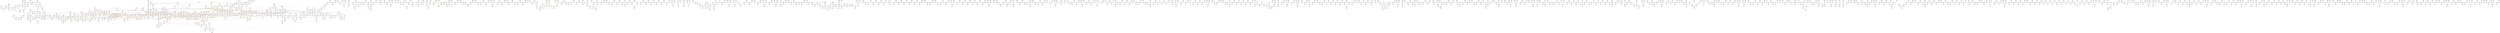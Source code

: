graph {
edge [colorscheme=set19];
	"1000h"	--	"1001t"	[color=1];
	"1000h"	--	"1001t"	[color=2];
	"1000h"	--	"1001t"	[color=4];
	"1000h"	--	"1001t"	[color=5];
	"1000h"	--	"1001t"	[color=6];
	"1000h"	--	"999t"	[color=3];
	"1000t"	--	"1002t"	[color=1];
	"1000t"	--	"1002t"	[color=2];
	"1000t"	--	"1002t"	[color=3];
	"1000t"	--	"999h"	[color=4];
	"1000t"	--	"999h"	[color=5];
	"1000t"	--	"999h"	[color=6];
	"1001h"	--	"1002h"	[color=6];
	"1001h"	--	"1002t"	[color=4];
	"1001h"	--	"1002t"	[color=5];
	"1001h"	--	"999h"	[color=1];
	"1001h"	--	"999h"	[color=2];
	"1001h"	--	"999h"	[color=3];
	"1001t"	--	"410t"	[color=3];
	"1002h"	--	"1003t"	[color=4];
	"1002h"	--	"1003t"	[color=5];
	"1002h"	--	"1034h"	[color=1];
	"1002h"	--	"1034h"	[color=2];
	"1002h"	--	"1034h"	[color=3];
	"1002t"	--	"1003t"	[color=6];
	"1003h"	--	"1004t"	[color=4];
	"1003h"	--	"1004t"	[color=5];
	"1003h"	--	"1004t"	[color=6];
	"1003h"	--	"1035h"	[color=3];
	"1003h"	--	"1035t"	[color=1];
	"1003h"	--	"1035t"	[color=2];
	"1003t"	--	"1004t"	[color=1];
	"1003t"	--	"1004t"	[color=2];
	"1003t"	--	"1004t"	[color=3];
	"1004h"	--	"1005t"	[color=3];
	"1004h"	--	"1005t"	[color=4];
	"1004h"	--	"1005t"	[color=5];
	"1004h"	--	"1005t"	[color=6];
	"1004h"	--	"122h"	[color=1];
	"1004h"	--	"122h"	[color=2];
	"1005h"	--	"1006t"	[color=3];
	"1005h"	--	"1006t"	[color=4];
	"1005h"	--	"1006t"	[color=5];
	"1005h"	--	"1006t"	[color=6];
	"1005h"	--	"1016t"	[color=1];
	"1005h"	--	"1016t"	[color=2];
	"1005t"	--	"868t"	[color=1];
	"1005t"	--	"868t"	[color=2];
	"1006h"	--	"1007h"	[color=2];
	"1006h"	--	"1007t"	[color=1];
	"1006h"	--	"1007t"	[color=3];
	"1006h"	--	"1007t"	[color=4];
	"1006h"	--	"1007t"	[color=5];
	"1006h"	--	"1007t"	[color=6];
	"1006t"	--	"504h"	[color=1];
	"1006t"	--	"504h"	[color=2];
	"1007h"	--	"1008t"	[color=1];
	"1007h"	--	"1008t"	[color=3];
	"1007h"	--	"1008t"	[color=4];
	"1007h"	--	"1008t"	[color=5];
	"1007h"	--	"1008t"	[color=6];
	"1007t"	--	"1008t"	[color=2];
	"1008h"	--	"1009h"	[color=2];
	"1008h"	--	"1009t"	[color=1];
	"1008h"	--	"1009t"	[color=3];
	"1008h"	--	"1009t"	[color=4];
	"1008h"	--	"1009t"	[color=5];
	"1008h"	--	"1009t"	[color=6];
	"1009h"	--	"1010t"	[color=1];
	"1009h"	--	"1010t"	[color=3];
	"1009h"	--	"1010t"	[color=4];
	"1009h"	--	"1010t"	[color=5];
	"1009h"	--	"1010t"	[color=6];
	"1009t"	--	"1010t"	[color=2];
	"100h"	--	"101t"	[color=1];
	"100h"	--	"101t"	[color=2];
	"100h"	--	"101t"	[color=4];
	"100h"	--	"101t"	[color=5];
	"100h"	--	"101t"	[color=6];
	"100h"	--	"123h"	[color=3];
	"100t"	--	"99h"	[color=1];
	"100t"	--	"99h"	[color=3];
	"100t"	--	"99h"	[color=4];
	"100t"	--	"99h"	[color=5];
	"100t"	--	"99h"	[color=6];
	"100t"	--	"-1"	[len=0.75,color=2];
	"1010h"	--	"1011t"	[color=1];
	"1010h"	--	"1011t"	[color=3];
	"1010h"	--	"1011t"	[color=4];
	"1010h"	--	"1011t"	[color=5];
	"1010h"	--	"1011t"	[color=6];
	"1010h"	--	"1012t"	[color=2];
	"1011h"	--	"1012t"	[color=1];
	"1011h"	--	"1012t"	[color=3];
	"1011h"	--	"1012t"	[color=4];
	"1011h"	--	"1012t"	[color=5];
	"1011h"	--	"1012t"	[color=6];
	"1011h"	--	"1013t"	[color=2];
	"1011t"	--	"1012h"	[color=2];
	"1012h"	--	"1013t"	[color=1];
	"1012h"	--	"1013t"	[color=3];
	"1012h"	--	"1013t"	[color=4];
	"1012h"	--	"1013t"	[color=5];
	"1012h"	--	"1013t"	[color=6];
	"1013h"	--	"1014h"	[color=1];
	"1013h"	--	"1014h"	[color=2];
	"1013h"	--	"1014h"	[color=3];
	"1013h"	--	"1014t"	[color=4];
	"1013h"	--	"1014t"	[color=5];
	"1013h"	--	"1014t"	[color=6];
	"1014h"	--	"1015t"	[color=4];
	"1014h"	--	"1015t"	[color=5];
	"1014h"	--	"1015t"	[color=6];
	"1014t"	--	"1017h"	[color=1];
	"1014t"	--	"1017h"	[color=2];
	"1014t"	--	"-2"	[len=0.75,color=3];
	"1015h"	--	"1016t"	[color=3];
	"1015h"	--	"1016t"	[color=4];
	"1015h"	--	"1016t"	[color=5];
	"1015h"	--	"1016t"	[color=6];
	"1015h"	--	"261h"	[color=1];
	"1015h"	--	"261h"	[color=2];
	"1015t"	--	"1018t"	[color=1];
	"1015t"	--	"1018t"	[color=2];
	"1015t"	--	"1018t"	[color=3];
	"1016h"	--	"1017t"	[color=1];
	"1016h"	--	"1017t"	[color=2];
	"1016h"	--	"1017t"	[color=4];
	"1016h"	--	"1017t"	[color=5];
	"1016h"	--	"1017t"	[color=6];
	"1016h"	--	"296t"	[color=3];
	"1017h"	--	"1018t"	[color=4];
	"1017h"	--	"1018t"	[color=5];
	"1017h"	--	"1018t"	[color=6];
	"1017h"	--	"702h"	[color=3];
	"1017t"	--	"295h"	[color=3];
	"1018h"	--	"1019t"	[color=3];
	"1018h"	--	"1019t"	[color=4];
	"1018h"	--	"1019t"	[color=5];
	"1018h"	--	"1019t"	[color=6];
	"1018h"	--	"515h"	[color=1];
	"1018h"	--	"515h"	[color=2];
	"1019h"	--	"1020h"	[color=1];
	"1019h"	--	"1020h"	[color=2];
	"1019h"	--	"1020h"	[color=3];
	"1019h"	--	"1020h"	[color=4];
	"1019h"	--	"1020t"	[color=5];
	"1019h"	--	"1020t"	[color=6];
	"1019t"	--	"77t"	[color=1];
	"1019t"	--	"77t"	[color=2];
	"101h"	--	"102h"	[color=1];
	"101h"	--	"102h"	[color=2];
	"101h"	--	"102t"	[color=3];
	"101h"	--	"102t"	[color=4];
	"101h"	--	"102t"	[color=5];
	"101h"	--	"102t"	[color=6];
	"101t"	--	"124t"	[color=3];
	"1020h"	--	"1021t"	[color=5];
	"1020h"	--	"1021t"	[color=6];
	"1020t"	--	"1021t"	[color=4];
	"1020t"	--	"1027t"	[color=1];
	"1020t"	--	"1027t"	[color=3];
	"1020t"	--	"1028t"	[color=2];
	"1021h"	--	"1022h"	[color=2];
	"1021h"	--	"1022t"	[color=1];
	"1021h"	--	"1022t"	[color=3];
	"1021h"	--	"1022t"	[color=4];
	"1021h"	--	"1022t"	[color=5];
	"1021h"	--	"1022t"	[color=6];
	"1021t"	--	"1030t"	[color=1];
	"1021t"	--	"1030t"	[color=2];
	"1021t"	--	"1030t"	[color=3];
	"1022h"	--	"1023t"	[color=1];
	"1022h"	--	"1023t"	[color=3];
	"1022h"	--	"1023t"	[color=4];
	"1022h"	--	"1023t"	[color=5];
	"1022h"	--	"1023t"	[color=6];
	"1022t"	--	"1023h"	[color=2];
	"1023h"	--	"1024t"	[color=1];
	"1023h"	--	"1024t"	[color=3];
	"1023h"	--	"1024t"	[color=4];
	"1023h"	--	"1024t"	[color=5];
	"1023h"	--	"1024t"	[color=6];
	"1023t"	--	"1024h"	[color=2];
	"1024h"	--	"1025t"	[color=1];
	"1024h"	--	"1025t"	[color=3];
	"1024h"	--	"1025t"	[color=4];
	"1024h"	--	"1025t"	[color=5];
	"1024h"	--	"1025t"	[color=6];
	"1024t"	--	"1025h"	[color=2];
	"1025h"	--	"1026t"	[color=1];
	"1025h"	--	"1026t"	[color=3];
	"1025h"	--	"1026t"	[color=4];
	"1025h"	--	"1026t"	[color=5];
	"1025h"	--	"1026t"	[color=6];
	"1025t"	--	"1026t"	[color=2];
	"1026h"	--	"1027t"	[color=4];
	"1026h"	--	"1027t"	[color=5];
	"1026h"	--	"1027t"	[color=6];
	"1026h"	--	"1029h"	[color=1];
	"1026h"	--	"1029h"	[color=2];
	"1026h"	--	"1029h"	[color=3];
	"1027h"	--	"1028t"	[color=1];
	"1027h"	--	"1028t"	[color=3];
	"1027h"	--	"1028t"	[color=4];
	"1027h"	--	"1028t"	[color=5];
	"1027h"	--	"1028t"	[color=6];
	"1027h"	--	"1029t"	[color=2];
	"1027t"	--	"1028h"	[color=2];
	"1028h"	--	"1029t"	[color=1];
	"1028h"	--	"1029t"	[color=3];
	"1028h"	--	"1029t"	[color=4];
	"1028h"	--	"1029t"	[color=5];
	"1028h"	--	"1029t"	[color=6];
	"1029h"	--	"1030t"	[color=4];
	"1029h"	--	"1030t"	[color=5];
	"1029h"	--	"1030t"	[color=6];
	"102h"	--	"103t"	[color=3];
	"102h"	--	"103t"	[color=4];
	"102h"	--	"103t"	[color=5];
	"102h"	--	"103t"	[color=6];
	"102t"	--	"103t"	[color=1];
	"102t"	--	"103t"	[color=2];
	"1030h"	--	"1031h"	[color=2];
	"1030h"	--	"1031t"	[color=1];
	"1030h"	--	"1031t"	[color=3];
	"1030h"	--	"1031t"	[color=4];
	"1030h"	--	"1031t"	[color=5];
	"1030h"	--	"1031t"	[color=6];
	"1031h"	--	"1032t"	[color=1];
	"1031h"	--	"1032t"	[color=3];
	"1031h"	--	"1032t"	[color=4];
	"1031h"	--	"1032t"	[color=5];
	"1031h"	--	"1032t"	[color=6];
	"1031t"	--	"1032t"	[color=2];
	"1032h"	--	"1033h"	[color=1];
	"1032h"	--	"1033h"	[color=2];
	"1032h"	--	"1033h"	[color=3];
	"1032h"	--	"1033t"	[color=4];
	"1032h"	--	"1033t"	[color=5];
	"1032h"	--	"1033t"	[color=6];
	"1033h"	--	"1034t"	[color=4];
	"1033h"	--	"1034t"	[color=5];
	"1033h"	--	"1034t"	[color=6];
	"1033t"	--	"1034t"	[color=1];
	"1033t"	--	"1034t"	[color=2];
	"1033t"	--	"1034t"	[color=3];
	"1034h"	--	"1035t"	[color=4];
	"1034h"	--	"1035t"	[color=5];
	"1034h"	--	"1035t"	[color=6];
	"1035h"	--	"840t"	[color=1];
	"1035h"	--	"840t"	[color=2];
	"1035h"	--	"970h"	[color=4];
	"1035h"	--	"-3"	[len=0.75,color=5];
	"1035h"	--	"-3"	[len=0.75,color=6];
	"1035t"	--	"970h"	[color=3];
	"1036h"	--	"1037t"	[color=2];
	"1036h"	--	"1037t"	[color=3];
	"1036h"	--	"1037t"	[color=4];
	"1036h"	--	"1037t"	[color=5];
	"1036h"	--	"1037t"	[color=6];
	"1036h"	--	"469h"	[color=1];
	"1036t"	--	"471h"	[color=1];
	"1036t"	--	"471h"	[color=2];
	"1036t"	--	"53h"	[color=3];
	"1036t"	--	"-4"	[len=0.75,color=4];
	"1036t"	--	"-4"	[len=0.75,color=5];
	"1036t"	--	"-4"	[len=0.75,color=6];
	"1037h"	--	"1038t"	[color=2];
	"1037h"	--	"1038t"	[color=3];
	"1037h"	--	"1038t"	[color=4];
	"1037h"	--	"1038t"	[color=5];
	"1037h"	--	"1038t"	[color=6];
	"1037h"	--	"419t"	[color=1];
	"1037t"	--	"470t"	[color=1];
	"1038h"	--	"1039t"	[color=1];
	"1038h"	--	"1039t"	[color=3];
	"1038h"	--	"1039t"	[color=4];
	"1038h"	--	"1039t"	[color=5];
	"1038h"	--	"1039t"	[color=6];
	"1038h"	--	"1040t"	[color=2];
	"1038t"	--	"-5"	[len=0.75,color=1];
	"1039h"	--	"1040t"	[color=1];
	"1039h"	--	"1040t"	[color=3];
	"1039h"	--	"1040t"	[color=4];
	"1039h"	--	"1040t"	[color=5];
	"1039h"	--	"1040t"	[color=6];
	"1039h"	--	"1041t"	[color=2];
	"1039t"	--	"1040h"	[color=2];
	"103h"	--	"104t"	[color=3];
	"103h"	--	"104t"	[color=4];
	"103h"	--	"104t"	[color=5];
	"103h"	--	"104t"	[color=6];
	"103h"	--	"1132t"	[color=1];
	"103h"	--	"99h"	[color=2];
	"1040h"	--	"1041t"	[color=1];
	"1040h"	--	"1041t"	[color=3];
	"1040h"	--	"1041t"	[color=4];
	"1040h"	--	"1041t"	[color=5];
	"1040h"	--	"1041t"	[color=6];
	"1041h"	--	"1042t"	[color=1];
	"1041h"	--	"1042t"	[color=3];
	"1041h"	--	"1042t"	[color=4];
	"1041h"	--	"1042t"	[color=5];
	"1041h"	--	"1042t"	[color=6];
	"1041h"	--	"1043t"	[color=2];
	"1042h"	--	"1043t"	[color=1];
	"1042h"	--	"1043t"	[color=3];
	"1042h"	--	"1043t"	[color=4];
	"1042h"	--	"1043t"	[color=5];
	"1042h"	--	"1043t"	[color=6];
	"1042h"	--	"1045h"	[color=2];
	"1042t"	--	"1047t"	[color=2];
	"1043h"	--	"1044t"	[color=5];
	"1043h"	--	"1044t"	[color=6];
	"1043h"	--	"1045h"	[color=1];
	"1043h"	--	"1045h"	[color=3];
	"1043h"	--	"1045h"	[color=4];
	"1043h"	--	"1046h"	[color=2];
	"1044h"	--	"1045t"	[color=5];
	"1044h"	--	"1045t"	[color=6];
	"1044h"	--	"1049h"	[color=3];
	"1044h"	--	"1049h"	[color=4];
	"1044h"	--	"831t"	[color=1];
	"1044h"	--	"831t"	[color=2];
	"1044t"	--	"1048h"	[color=1];
	"1044t"	--	"1048h"	[color=2];
	"1044t"	--	"1048h"	[color=3];
	"1044t"	--	"1048h"	[color=4];
	"1045h"	--	"1046t"	[color=5];
	"1045h"	--	"1046t"	[color=6];
	"1045t"	--	"1046t"	[color=1];
	"1045t"	--	"1046t"	[color=2];
	"1045t"	--	"1046t"	[color=3];
	"1045t"	--	"1046t"	[color=4];
	"1046h"	--	"1047t"	[color=1];
	"1046h"	--	"1047t"	[color=3];
	"1046h"	--	"1047t"	[color=4];
	"1046h"	--	"1047t"	[color=5];
	"1046h"	--	"1047t"	[color=6];
	"1047h"	--	"1048t"	[color=3];
	"1047h"	--	"1048t"	[color=4];
	"1047h"	--	"1048t"	[color=5];
	"1047h"	--	"1048t"	[color=6];
	"1047h"	--	"667h"	[color=1];
	"1047h"	--	"-6"	[len=0.75,color=2];
	"1048h"	--	"1049t"	[color=5];
	"1048h"	--	"1049t"	[color=6];
	"1048t"	--	"1214t"	[color=1];
	"1048t"	--	"1214t"	[color=2];
	"1049h"	--	"1050t"	[color=5];
	"1049h"	--	"1050t"	[color=6];
	"1049h"	--	"830h"	[color=1];
	"1049h"	--	"830h"	[color=2];
	"1049t"	--	"1050t"	[color=1];
	"1049t"	--	"1050t"	[color=2];
	"1049t"	--	"1050t"	[color=3];
	"1049t"	--	"1050t"	[color=4];
	"104h"	--	"105h"	[color=2];
	"104h"	--	"105t"	[color=1];
	"104h"	--	"105t"	[color=3];
	"104h"	--	"105t"	[color=4];
	"104h"	--	"105t"	[color=5];
	"104h"	--	"105t"	[color=6];
	"104t"	--	"185t"	[color=1];
	"104t"	--	"-7"	[len=0.75,color=2];
	"1050h"	--	"1051h"	[color=1];
	"1050h"	--	"1051h"	[color=2];
	"1050h"	--	"1051h"	[color=3];
	"1050h"	--	"1051t"	[color=4];
	"1050h"	--	"1051t"	[color=5];
	"1050h"	--	"1051t"	[color=6];
	"1051h"	--	"1052t"	[color=4];
	"1051h"	--	"1052t"	[color=5];
	"1051h"	--	"1052t"	[color=6];
	"1051t"	--	"1052t"	[color=1];
	"1051t"	--	"1052t"	[color=2];
	"1051t"	--	"1052t"	[color=3];
	"1052h"	--	"1053t"	[color=4];
	"1052h"	--	"1053t"	[color=5];
	"1052h"	--	"1053t"	[color=6];
	"1052h"	--	"877t"	[color=1];
	"1052h"	--	"877t"	[color=2];
	"1052h"	--	"877t"	[color=3];
	"1053h"	--	"1054t"	[color=5];
	"1053h"	--	"1054t"	[color=6];
	"1053h"	--	"1055t"	[color=1];
	"1053h"	--	"1055t"	[color=2];
	"1053h"	--	"1055t"	[color=3];
	"1053h"	--	"1055t"	[color=4];
	"1053t"	--	"877h"	[color=1];
	"1053t"	--	"877h"	[color=2];
	"1053t"	--	"877h"	[color=3];
	"1054h"	--	"1055t"	[color=5];
	"1054h"	--	"1055t"	[color=6];
	"1054h"	--	"1056t"	[color=1];
	"1054h"	--	"1056t"	[color=2];
	"1054h"	--	"1056t"	[color=3];
	"1054h"	--	"1056t"	[color=4];
	"1054t"	--	"1055h"	[color=1];
	"1054t"	--	"1055h"	[color=2];
	"1054t"	--	"1055h"	[color=3];
	"1054t"	--	"1055h"	[color=4];
	"1055h"	--	"1056t"	[color=5];
	"1055h"	--	"1056t"	[color=6];
	"1056h"	--	"1057t"	[color=5];
	"1056h"	--	"1057t"	[color=6];
	"1056h"	--	"1059h"	[color=1];
	"1056h"	--	"1059h"	[color=2];
	"1056h"	--	"1059h"	[color=3];
	"1056h"	--	"1059h"	[color=4];
	"1057h"	--	"1058t"	[color=1];
	"1057h"	--	"1058t"	[color=2];
	"1057h"	--	"1058t"	[color=3];
	"1057h"	--	"1058t"	[color=5];
	"1057h"	--	"1058t"	[color=6];
	"1057h"	--	"1060t"	[color=4];
	"1057t"	--	"1059t"	[color=1];
	"1057t"	--	"1059t"	[color=2];
	"1057t"	--	"1059t"	[color=3];
	"1057t"	--	"1059t"	[color=4];
	"1058h"	--	"1059t"	[color=5];
	"1058h"	--	"1059t"	[color=6];
	"1058h"	--	"1060h"	[color=1];
	"1058h"	--	"1060h"	[color=2];
	"1058h"	--	"1060h"	[color=3];
	"1058h"	--	"1060h"	[color=4];
	"1058t"	--	"1061t"	[color=4];
	"1059h"	--	"1060t"	[color=5];
	"1059h"	--	"1060t"	[color=6];
	"105h"	--	"106t"	[color=1];
	"105h"	--	"106t"	[color=3];
	"105h"	--	"106t"	[color=4];
	"105h"	--	"106t"	[color=5];
	"105h"	--	"106t"	[color=6];
	"105t"	--	"106h"	[color=2];
	"1060h"	--	"1061t"	[color=5];
	"1060h"	--	"1061t"	[color=6];
	"1060t"	--	"1061t"	[color=1];
	"1060t"	--	"1061t"	[color=2];
	"1060t"	--	"1061t"	[color=3];
	"1061h"	--	"1062t"	[color=4];
	"1061h"	--	"1062t"	[color=5];
	"1061h"	--	"1062t"	[color=6];
	"1061h"	--	"555t"	[color=3];
	"1061h"	--	"820t"	[color=1];
	"1061h"	--	"820t"	[color=2];
	"1062h"	--	"1063t"	[color=1];
	"1062h"	--	"1063t"	[color=2];
	"1062h"	--	"1063t"	[color=4];
	"1062h"	--	"1063t"	[color=5];
	"1062h"	--	"1063t"	[color=6];
	"1062h"	--	"14t"	[color=3];
	"1062t"	--	"1182t"	[color=1];
	"1062t"	--	"1182t"	[color=2];
	"1062t"	--	"1191h"	[color=3];
	"1063h"	--	"1064h"	[color=2];
	"1063h"	--	"1064t"	[color=1];
	"1063h"	--	"1064t"	[color=3];
	"1063h"	--	"1064t"	[color=4];
	"1063h"	--	"1064t"	[color=5];
	"1063h"	--	"1064t"	[color=6];
	"1063t"	--	"13h"	[color=3];
	"1064h"	--	"1065t"	[color=1];
	"1064h"	--	"1065t"	[color=3];
	"1064h"	--	"1065t"	[color=4];
	"1064h"	--	"1065t"	[color=5];
	"1064h"	--	"1065t"	[color=6];
	"1064t"	--	"1065t"	[color=2];
	"1065h"	--	"1066t"	[color=1];
	"1065h"	--	"1066t"	[color=3];
	"1065h"	--	"1066t"	[color=4];
	"1065h"	--	"1066t"	[color=5];
	"1065h"	--	"1066t"	[color=6];
	"1065h"	--	"1248t"	[color=2];
	"1066h"	--	"1067t"	[color=1];
	"1066h"	--	"1067t"	[color=2];
	"1066h"	--	"1067t"	[color=4];
	"1066h"	--	"1067t"	[color=5];
	"1066h"	--	"1067t"	[color=6];
	"1066h"	--	"409h"	[color=3];
	"1066t"	--	"1256t"	[color=2];
	"1067h"	--	"1068t"	[color=1];
	"1067h"	--	"1068t"	[color=2];
	"1067h"	--	"1068t"	[color=3];
	"1067h"	--	"1068t"	[color=5];
	"1067h"	--	"1068t"	[color=6];
	"1067h"	--	"992h"	[color=4];
	"1067t"	--	"-8"	[len=0.75,color=3];
	"1068h"	--	"1069h"	[color=2];
	"1068h"	--	"1069t"	[color=1];
	"1068h"	--	"1069t"	[color=3];
	"1068h"	--	"1069t"	[color=4];
	"1068h"	--	"1069t"	[color=5];
	"1068h"	--	"1069t"	[color=6];
	"1068t"	--	"992t"	[color=4];
	"1069h"	--	"1070h"	[color=4];
	"1069h"	--	"1070t"	[color=1];
	"1069h"	--	"1070t"	[color=3];
	"1069h"	--	"1070t"	[color=5];
	"1069h"	--	"1070t"	[color=6];
	"1069t"	--	"1070t"	[color=2];
	"106h"	--	"107t"	[color=1];
	"106h"	--	"107t"	[color=3];
	"106h"	--	"107t"	[color=4];
	"106h"	--	"107t"	[color=5];
	"106h"	--	"107t"	[color=6];
	"106t"	--	"107t"	[color=2];
	"1070h"	--	"1071t"	[color=1];
	"1070h"	--	"1071t"	[color=2];
	"1070h"	--	"1071t"	[color=3];
	"1070h"	--	"1071t"	[color=5];
	"1070h"	--	"1071t"	[color=6];
	"1070t"	--	"1071t"	[color=4];
	"1071h"	--	"1072t"	[color=1];
	"1071h"	--	"1072t"	[color=3];
	"1071h"	--	"1072t"	[color=4];
	"1071h"	--	"1072t"	[color=5];
	"1071h"	--	"1072t"	[color=6];
	"1071h"	--	"-9"	[len=0.75,color=2];
	"1072h"	--	"1073h"	[color=1];
	"1072h"	--	"1073h"	[color=2];
	"1072h"	--	"1073h"	[color=3];
	"1072h"	--	"1073h"	[color=4];
	"1072h"	--	"1073t"	[color=5];
	"1072h"	--	"1073t"	[color=6];
	"1072t"	--	"343h"	[color=2];
	"1073h"	--	"1074t"	[color=5];
	"1073h"	--	"1074t"	[color=6];
	"1073t"	--	"1074t"	[color=1];
	"1073t"	--	"1074t"	[color=2];
	"1073t"	--	"1074t"	[color=3];
	"1073t"	--	"1074t"	[color=4];
	"1074h"	--	"1075h"	[color=2];
	"1074h"	--	"1075t"	[color=1];
	"1074h"	--	"1075t"	[color=3];
	"1074h"	--	"1075t"	[color=4];
	"1074h"	--	"1075t"	[color=5];
	"1074h"	--	"1075t"	[color=6];
	"1075h"	--	"1076t"	[color=1];
	"1075h"	--	"1076t"	[color=3];
	"1075h"	--	"1076t"	[color=4];
	"1075h"	--	"1076t"	[color=5];
	"1075h"	--	"1076t"	[color=6];
	"1075t"	--	"1076t"	[color=2];
	"1076h"	--	"1077h"	[color=2];
	"1076h"	--	"1077t"	[color=1];
	"1076h"	--	"1077t"	[color=3];
	"1076h"	--	"1077t"	[color=4];
	"1076h"	--	"1077t"	[color=5];
	"1076h"	--	"1077t"	[color=6];
	"1077h"	--	"1078t"	[color=1];
	"1077h"	--	"1078t"	[color=3];
	"1077h"	--	"1078t"	[color=4];
	"1077h"	--	"1078t"	[color=5];
	"1077h"	--	"1078t"	[color=6];
	"1077t"	--	"1078t"	[color=2];
	"1078h"	--	"1079t"	[color=1];
	"1078h"	--	"1079t"	[color=3];
	"1078h"	--	"1079t"	[color=4];
	"1078h"	--	"1079t"	[color=5];
	"1078h"	--	"1079t"	[color=6];
	"1078h"	--	"1080t"	[color=2];
	"1079h"	--	"1080t"	[color=1];
	"1079h"	--	"1080t"	[color=3];
	"1079h"	--	"1080t"	[color=4];
	"1079h"	--	"1080t"	[color=5];
	"1079h"	--	"1080t"	[color=6];
	"1079h"	--	"1081t"	[color=2];
	"1079t"	--	"1080h"	[color=2];
	"107h"	--	"108h"	[color=1];
	"107h"	--	"108h"	[color=2];
	"107h"	--	"108t"	[color=3];
	"107h"	--	"108t"	[color=4];
	"107h"	--	"108t"	[color=5];
	"107h"	--	"108t"	[color=6];
	"1080h"	--	"1081t"	[color=1];
	"1080h"	--	"1081t"	[color=3];
	"1080h"	--	"1081t"	[color=4];
	"1080h"	--	"1081t"	[color=5];
	"1080h"	--	"1081t"	[color=6];
	"1081h"	--	"1h"	[color=3];
	"1081h"	--	"72t"	[color=1];
	"1081h"	--	"72t"	[color=2];
	"1081h"	--	"-10"	[len=0.75,color=4];
	"1081h"	--	"-10"	[len=0.75,color=5];
	"1081h"	--	"-10"	[len=0.75,color=6];
	"1082h"	--	"1083t"	[color=1];
	"1082h"	--	"1083t"	[color=3];
	"1082h"	--	"1083t"	[color=4];
	"1082h"	--	"1083t"	[color=5];
	"1082h"	--	"1083t"	[color=6];
	"1082h"	--	"1100h"	[color=2];
	"1082t"	--	"1084t"	[color=1];
	"1082t"	--	"1084t"	[color=2];
	"1082t"	--	"1084t"	[color=3];
	"1082t"	--	"-11"	[len=0.75,color=4];
	"1082t"	--	"-11"	[len=0.75,color=5];
	"1082t"	--	"-11"	[len=0.75,color=6];
	"1083h"	--	"1084t"	[color=4];
	"1083h"	--	"1084t"	[color=5];
	"1083h"	--	"1084t"	[color=6];
	"1083h"	--	"1103h"	[color=1];
	"1083h"	--	"1103h"	[color=2];
	"1083h"	--	"1103h"	[color=3];
	"1083t"	--	"1104t"	[color=2];
	"1084h"	--	"1085h"	[color=3];
	"1084h"	--	"1085t"	[color=1];
	"1084h"	--	"1085t"	[color=2];
	"1084h"	--	"1085t"	[color=4];
	"1084h"	--	"1085t"	[color=5];
	"1084h"	--	"1085t"	[color=6];
	"1085h"	--	"1086t"	[color=1];
	"1085h"	--	"1086t"	[color=2];
	"1085h"	--	"1086t"	[color=4];
	"1085h"	--	"1086t"	[color=5];
	"1085h"	--	"1086t"	[color=6];
	"1085t"	--	"1086t"	[color=3];
	"1086h"	--	"1087t"	[color=1];
	"1086h"	--	"1087t"	[color=2];
	"1086h"	--	"1087t"	[color=4];
	"1086h"	--	"1087t"	[color=5];
	"1086h"	--	"1087t"	[color=6];
	"1086h"	--	"751h"	[color=3];
	"1087h"	--	"1088h"	[color=1];
	"1087h"	--	"1088h"	[color=2];
	"1087h"	--	"1088h"	[color=3];
	"1087h"	--	"1088t"	[color=4];
	"1087h"	--	"1088t"	[color=5];
	"1087h"	--	"1088t"	[color=6];
	"1087t"	--	"866t"	[color=3];
	"1088h"	--	"1089t"	[color=4];
	"1088h"	--	"1089t"	[color=5];
	"1088h"	--	"1089t"	[color=6];
	"1088t"	--	"1089t"	[color=1];
	"1088t"	--	"1089t"	[color=2];
	"1088t"	--	"1089t"	[color=3];
	"1089h"	--	"1090t"	[color=1];
	"1089h"	--	"1090t"	[color=2];
	"1089h"	--	"1090t"	[color=3];
	"1089h"	--	"1090t"	[color=4];
	"1089h"	--	"1090t"	[color=5];
	"1089h"	--	"1116h"	[color=6];
	"108h"	--	"109t"	[color=3];
	"108h"	--	"109t"	[color=4];
	"108h"	--	"109t"	[color=5];
	"108h"	--	"109t"	[color=6];
	"108t"	--	"109t"	[color=1];
	"108t"	--	"109t"	[color=2];
	"1090h"	--	"1091h"	[color=2];
	"1090h"	--	"1091t"	[color=1];
	"1090h"	--	"1091t"	[color=3];
	"1090h"	--	"1091t"	[color=4];
	"1090h"	--	"1091t"	[color=5];
	"1090h"	--	"1091t"	[color=6];
	"1090t"	--	"1117t"	[color=6];
	"1091h"	--	"1092t"	[color=1];
	"1091h"	--	"1092t"	[color=3];
	"1091h"	--	"1092t"	[color=4];
	"1091h"	--	"1092t"	[color=5];
	"1091h"	--	"1092t"	[color=6];
	"1091t"	--	"1092t"	[color=2];
	"1092h"	--	"1093h"	[color=6];
	"1092h"	--	"1093t"	[color=1];
	"1092h"	--	"1093t"	[color=2];
	"1092h"	--	"1093t"	[color=3];
	"1092h"	--	"1093t"	[color=4];
	"1092h"	--	"1093t"	[color=5];
	"1093h"	--	"1094t"	[color=4];
	"1093h"	--	"1094t"	[color=5];
	"1093h"	--	"1095h"	[color=1];
	"1093h"	--	"1095h"	[color=2];
	"1093h"	--	"1095h"	[color=3];
	"1093t"	--	"1094t"	[color=6];
	"1094h"	--	"1095t"	[color=3];
	"1094h"	--	"1095t"	[color=4];
	"1094h"	--	"1095t"	[color=5];
	"1094h"	--	"1095t"	[color=6];
	"1094h"	--	"1096h"	[color=1];
	"1094h"	--	"1096h"	[color=2];
	"1094t"	--	"1095t"	[color=1];
	"1094t"	--	"1095t"	[color=2];
	"1094t"	--	"1096t"	[color=3];
	"1095h"	--	"1096t"	[color=4];
	"1095h"	--	"1096t"	[color=5];
	"1095h"	--	"1096t"	[color=6];
	"1096h"	--	"1097t"	[color=3];
	"1096h"	--	"1097t"	[color=4];
	"1096h"	--	"1097t"	[color=5];
	"1096h"	--	"1097t"	[color=6];
	"1096t"	--	"1097h"	[color=1];
	"1096t"	--	"1097h"	[color=2];
	"1097h"	--	"1098t"	[color=4];
	"1097h"	--	"1098t"	[color=5];
	"1097h"	--	"1098t"	[color=6];
	"1097h"	--	"27h"	[color=3];
	"1097t"	--	"76h"	[color=1];
	"1097t"	--	"76h"	[color=2];
	"1098h"	--	"1099h"	[color=2];
	"1098h"	--	"1099t"	[color=1];
	"1098h"	--	"1099t"	[color=3];
	"1098h"	--	"1099t"	[color=4];
	"1098h"	--	"1099t"	[color=5];
	"1098h"	--	"1099t"	[color=6];
	"1098t"	--	"1105t"	[color=1];
	"1098t"	--	"1105t"	[color=2];
	"1098t"	--	"1105t"	[color=3];
	"1099h"	--	"1100t"	[color=1];
	"1099h"	--	"1100t"	[color=3];
	"1099h"	--	"1100t"	[color=4];
	"1099h"	--	"1100t"	[color=5];
	"1099h"	--	"1100t"	[color=6];
	"1099t"	--	"1100t"	[color=2];
	"109h"	--	"110t"	[color=3];
	"109h"	--	"110t"	[color=4];
	"109h"	--	"110t"	[color=5];
	"109h"	--	"110t"	[color=6];
	"109h"	--	"585h"	[color=1];
	"109h"	--	"585h"	[color=2];
	"10h"	--	"11t"	[color=1];
	"10h"	--	"11t"	[color=3];
	"10h"	--	"11t"	[color=4];
	"10h"	--	"11t"	[color=5];
	"10h"	--	"11t"	[color=6];
	"10h"	--	"9h"	[color=2];
	"10t"	--	"11t"	[color=2];
	"10t"	--	"9h"	[color=1];
	"10t"	--	"9h"	[color=3];
	"10t"	--	"9h"	[color=4];
	"10t"	--	"9h"	[color=5];
	"10t"	--	"9h"	[color=6];
	"1100h"	--	"1101t"	[color=1];
	"1100h"	--	"1101t"	[color=3];
	"1100h"	--	"1101t"	[color=4];
	"1100h"	--	"1101t"	[color=5];
	"1100h"	--	"1101t"	[color=6];
	"1101h"	--	"1102h"	[color=2];
	"1101h"	--	"1102t"	[color=1];
	"1101h"	--	"1102t"	[color=3];
	"1101h"	--	"1102t"	[color=4];
	"1101h"	--	"1102t"	[color=5];
	"1101h"	--	"1102t"	[color=6];
	"1101t"	--	"1105h"	[color=2];
	"1102h"	--	"1103t"	[color=1];
	"1102h"	--	"1103t"	[color=3];
	"1102h"	--	"1103t"	[color=4];
	"1102h"	--	"1103t"	[color=5];
	"1102h"	--	"1103t"	[color=6];
	"1102t"	--	"1103t"	[color=2];
	"1103h"	--	"1104t"	[color=5];
	"1103h"	--	"1104t"	[color=6];
	"1103h"	--	"1105t"	[color=4];
	"1104h"	--	"1105t"	[color=5];
	"1104h"	--	"1105t"	[color=6];
	"1104h"	--	"1106t"	[color=1];
	"1104h"	--	"1106t"	[color=2];
	"1104h"	--	"1106t"	[color=3];
	"1104h"	--	"1106t"	[color=4];
	"1104t"	--	"1105h"	[color=1];
	"1104t"	--	"1105h"	[color=3];
	"1104t"	--	"1105h"	[color=4];
	"1105h"	--	"1106t"	[color=5];
	"1105h"	--	"1106t"	[color=6];
	"1106h"	--	"1107h"	[color=1];
	"1106h"	--	"1107h"	[color=2];
	"1106h"	--	"1107h"	[color=3];
	"1106h"	--	"1107t"	[color=5];
	"1106h"	--	"1107t"	[color=6];
	"1106h"	--	"1116t"	[color=4];
	"1107h"	--	"1108t"	[color=4];
	"1107h"	--	"1108t"	[color=5];
	"1107h"	--	"1108t"	[color=6];
	"1107t"	--	"1120t"	[color=1];
	"1107t"	--	"1120t"	[color=2];
	"1107t"	--	"1120t"	[color=3];
	"1107t"	--	"1120t"	[color=4];
	"1108h"	--	"1109t"	[color=1];
	"1108h"	--	"1109t"	[color=3];
	"1108h"	--	"1109t"	[color=4];
	"1108h"	--	"1109t"	[color=5];
	"1108h"	--	"1109t"	[color=6];
	"1108h"	--	"1110t"	[color=2];
	"1108t"	--	"1116t"	[color=1];
	"1108t"	--	"1116t"	[color=2];
	"1108t"	--	"1116t"	[color=3];
	"1109h"	--	"1110t"	[color=1];
	"1109h"	--	"1110t"	[color=3];
	"1109h"	--	"1110t"	[color=4];
	"1109h"	--	"1110t"	[color=5];
	"1109h"	--	"1110t"	[color=6];
	"1109h"	--	"1111t"	[color=2];
	"1109t"	--	"1110h"	[color=2];
	"110h"	--	"111t"	[color=3];
	"110h"	--	"111t"	[color=4];
	"110h"	--	"111t"	[color=5];
	"110h"	--	"111t"	[color=6];
	"110h"	--	"112h"	[color=1];
	"110h"	--	"113h"	[color=2];
	"110t"	--	"252t"	[color=1];
	"110t"	--	"252t"	[color=2];
	"1110h"	--	"1111t"	[color=1];
	"1110h"	--	"1111t"	[color=3];
	"1110h"	--	"1111t"	[color=4];
	"1110h"	--	"1111t"	[color=5];
	"1110h"	--	"1111t"	[color=6];
	"1111h"	--	"1112t"	[color=1];
	"1111h"	--	"1112t"	[color=2];
	"1111h"	--	"1112t"	[color=4];
	"1111h"	--	"1112t"	[color=5];
	"1111h"	--	"1112t"	[color=6];
	"1111h"	--	"3h"	[color=3];
	"1112h"	--	"1113t"	[color=5];
	"1112h"	--	"1113t"	[color=6];
	"1112h"	--	"1114h"	[color=1];
	"1112h"	--	"1114h"	[color=2];
	"1112h"	--	"1114h"	[color=3];
	"1112h"	--	"1114h"	[color=4];
	"1112t"	--	"1121t"	[color=3];
	"1113h"	--	"1114t"	[color=5];
	"1113h"	--	"1114t"	[color=6];
	"1113h"	--	"1115t"	[color=1];
	"1113h"	--	"1115t"	[color=2];
	"1113h"	--	"1115t"	[color=3];
	"1113h"	--	"1115t"	[color=4];
	"1113t"	--	"1114t"	[color=1];
	"1113t"	--	"1114t"	[color=2];
	"1113t"	--	"1114t"	[color=3];
	"1113t"	--	"1114t"	[color=4];
	"1114h"	--	"1115t"	[color=5];
	"1114h"	--	"1115t"	[color=6];
	"1115h"	--	"1116t"	[color=5];
	"1115h"	--	"1116t"	[color=6];
	"1115h"	--	"1121t"	[color=1];
	"1115h"	--	"1121t"	[color=2];
	"1115h"	--	"1121t"	[color=4];
	"1115h"	--	"1128h"	[color=3];
	"1116h"	--	"1117t"	[color=1];
	"1116h"	--	"1117t"	[color=2];
	"1116h"	--	"1117t"	[color=3];
	"1116h"	--	"1117t"	[color=4];
	"1116h"	--	"1117t"	[color=5];
	"1117h"	--	"1118t"	[color=1];
	"1117h"	--	"1118t"	[color=3];
	"1117h"	--	"1118t"	[color=4];
	"1117h"	--	"1118t"	[color=5];
	"1117h"	--	"1118t"	[color=6];
	"1117h"	--	"1119t"	[color=2];
	"1118h"	--	"1119t"	[color=1];
	"1118h"	--	"1119t"	[color=3];
	"1118h"	--	"1119t"	[color=4];
	"1118h"	--	"1119t"	[color=5];
	"1118h"	--	"1119t"	[color=6];
	"1118h"	--	"1120h"	[color=2];
	"1118t"	--	"1119h"	[color=2];
	"1119h"	--	"1120h"	[color=1];
	"1119h"	--	"1120h"	[color=3];
	"1119h"	--	"1120h"	[color=4];
	"1119h"	--	"1120t"	[color=5];
	"1119h"	--	"1120t"	[color=6];
	"111h"	--	"112t"	[color=1];
	"111h"	--	"112t"	[color=2];
	"111h"	--	"112t"	[color=4];
	"111h"	--	"112t"	[color=5];
	"111h"	--	"112t"	[color=6];
	"111h"	--	"-12"	[len=0.75,color=3];
	"111t"	--	"113t"	[color=1];
	"111t"	--	"114t"	[color=2];
	"1120h"	--	"1121t"	[color=5];
	"1120h"	--	"1121t"	[color=6];
	"1121h"	--	"1122h"	[color=2];
	"1121h"	--	"1122t"	[color=1];
	"1121h"	--	"1122t"	[color=3];
	"1121h"	--	"1122t"	[color=4];
	"1121h"	--	"1122t"	[color=5];
	"1121h"	--	"1122t"	[color=6];
	"1122h"	--	"1123t"	[color=1];
	"1122h"	--	"1123t"	[color=3];
	"1122h"	--	"1123t"	[color=4];
	"1122h"	--	"1123t"	[color=5];
	"1122h"	--	"1123t"	[color=6];
	"1122t"	--	"1123t"	[color=2];
	"1123h"	--	"1124t"	[color=4];
	"1123h"	--	"1124t"	[color=5];
	"1123h"	--	"1124t"	[color=6];
	"1123h"	--	"1125h"	[color=1];
	"1123h"	--	"1125h"	[color=2];
	"1123h"	--	"1125h"	[color=3];
	"1124h"	--	"1125t"	[color=1];
	"1124h"	--	"1125t"	[color=3];
	"1124h"	--	"1125t"	[color=4];
	"1124h"	--	"1125t"	[color=5];
	"1124h"	--	"1125t"	[color=6];
	"1124h"	--	"1127t"	[color=2];
	"1124t"	--	"1126t"	[color=1];
	"1124t"	--	"1126t"	[color=2];
	"1124t"	--	"1126t"	[color=3];
	"1125h"	--	"1126t"	[color=4];
	"1125h"	--	"1126t"	[color=5];
	"1125h"	--	"1126t"	[color=6];
	"1125t"	--	"1126h"	[color=2];
	"1126h"	--	"1127t"	[color=1];
	"1126h"	--	"1127t"	[color=3];
	"1126h"	--	"1127t"	[color=4];
	"1126h"	--	"1127t"	[color=5];
	"1126h"	--	"1127t"	[color=6];
	"1127h"	--	"1128t"	[color=1];
	"1127h"	--	"1128t"	[color=2];
	"1127h"	--	"1128t"	[color=4];
	"1127h"	--	"1128t"	[color=5];
	"1127h"	--	"1128t"	[color=6];
	"1127h"	--	"3t"	[color=3];
	"1128h"	--	"1129t"	[color=1];
	"1128h"	--	"1129t"	[color=2];
	"1128h"	--	"1129t"	[color=4];
	"1128h"	--	"1129t"	[color=5];
	"1128h"	--	"1129t"	[color=6];
	"1128t"	--	"1129t"	[color=3];
	"112h"	--	"113t"	[color=2];
	"112h"	--	"113t"	[color=3];
	"112h"	--	"113t"	[color=4];
	"112h"	--	"113t"	[color=5];
	"112h"	--	"113t"	[color=6];
	"112t"	--	"55t"	[color=3];
	"1130h"	--	"1131t"	[color=3];
	"1130h"	--	"1131t"	[color=4];
	"1130h"	--	"1131t"	[color=5];
	"1130h"	--	"1131t"	[color=6];
	"1130h"	--	"768t"	[color=1];
	"1130h"	--	"-13"	[len=0.75,color=2];
	"1130t"	--	"1143t"	[color=1];
	"1130t"	--	"1143t"	[color=2];
	"1130t"	--	"1143t"	[color=3];
	"1130t"	--	"1143t"	[color=4];
	"1130t"	--	"1143t"	[color=6];
	"1130t"	--	"-14"	[len=0.75,color=5];
	"1131h"	--	"1132t"	[color=2];
	"1131h"	--	"1132t"	[color=3];
	"1131h"	--	"1132t"	[color=4];
	"1131h"	--	"1132t"	[color=5];
	"1131h"	--	"1132t"	[color=6];
	"1131h"	--	"98h"	[color=1];
	"1131t"	--	"1254t"	[color=1];
	"1131t"	--	"-15"	[len=0.75,color=2];
	"1132h"	--	"1133h"	[color=1];
	"1132h"	--	"1133h"	[color=2];
	"1132h"	--	"1133h"	[color=3];
	"1132h"	--	"1133t"	[color=4];
	"1132h"	--	"1133t"	[color=5];
	"1132h"	--	"1133t"	[color=6];
	"1133h"	--	"1134t"	[color=4];
	"1133h"	--	"1134t"	[color=5];
	"1133h"	--	"1134t"	[color=6];
	"1133t"	--	"1134t"	[color=1];
	"1133t"	--	"1134t"	[color=2];
	"1133t"	--	"1134t"	[color=3];
	"1134h"	--	"1135t"	[color=2];
	"1134h"	--	"1135t"	[color=3];
	"1134h"	--	"1135t"	[color=4];
	"1134h"	--	"1135t"	[color=5];
	"1134h"	--	"1135t"	[color=6];
	"1134h"	--	"-16"	[len=0.75,color=1];
	"1135h"	--	"1136h"	[color=4];
	"1135h"	--	"1136t"	[color=1];
	"1135h"	--	"1136t"	[color=2];
	"1135h"	--	"1136t"	[color=3];
	"1135h"	--	"1136t"	[color=5];
	"1135h"	--	"1136t"	[color=6];
	"1135t"	--	"99t"	[color=1];
	"1136h"	--	"1137t"	[color=1];
	"1136h"	--	"1137t"	[color=2];
	"1136h"	--	"1137t"	[color=3];
	"1136h"	--	"1137t"	[color=5];
	"1136h"	--	"1137t"	[color=6];
	"1136t"	--	"1137t"	[color=4];
	"1137h"	--	"1138t"	[color=3];
	"1137h"	--	"1138t"	[color=4];
	"1137h"	--	"1138t"	[color=5];
	"1137h"	--	"1138t"	[color=6];
	"1137h"	--	"435h"	[color=1];
	"1137h"	--	"435h"	[color=2];
	"1138h"	--	"1139t"	[color=1];
	"1138h"	--	"1139t"	[color=2];
	"1138h"	--	"1139t"	[color=3];
	"1138h"	--	"1139t"	[color=5];
	"1138h"	--	"1139t"	[color=6];
	"1138h"	--	"1140h"	[color=4];
	"1138t"	--	"463t"	[color=1];
	"1138t"	--	"464t"	[color=2];
	"1139h"	--	"1140t"	[color=3];
	"1139h"	--	"1140t"	[color=4];
	"1139h"	--	"1140t"	[color=5];
	"1139h"	--	"1140t"	[color=6];
	"1139h"	--	"1154t"	[color=1];
	"1139h"	--	"1154t"	[color=2];
	"1139t"	--	"1141t"	[color=4];
	"113h"	--	"114t"	[color=1];
	"113h"	--	"114t"	[color=3];
	"113h"	--	"114t"	[color=4];
	"113h"	--	"114t"	[color=5];
	"113h"	--	"114t"	[color=6];
	"1140h"	--	"1141t"	[color=1];
	"1140h"	--	"1141t"	[color=2];
	"1140h"	--	"1141t"	[color=3];
	"1140h"	--	"1141t"	[color=5];
	"1140h"	--	"1141t"	[color=6];
	"1140t"	--	"1158h"	[color=1];
	"1140t"	--	"1158h"	[color=2];
	"1141h"	--	"1142h"	[color=2];
	"1141h"	--	"1142t"	[color=1];
	"1141h"	--	"1142t"	[color=4];
	"1141h"	--	"1142t"	[color=5];
	"1141h"	--	"1142t"	[color=6];
	"1141h"	--	"1151h"	[color=3];
	"1142h"	--	"1143t"	[color=5];
	"1142h"	--	"1153h"	[color=1];
	"1142h"	--	"1153t"	[color=3];
	"1142h"	--	"-17"	[len=0.75,color=4];
	"1142h"	--	"-17"	[len=0.75,color=6];
	"1142t"	--	"1153h"	[color=2];
	"1142t"	--	"540t"	[color=3];
	"1143h"	--	"1144h"	[color=2];
	"1143h"	--	"1144t"	[color=1];
	"1143h"	--	"1144t"	[color=3];
	"1143h"	--	"1144t"	[color=4];
	"1143h"	--	"1144t"	[color=5];
	"1143h"	--	"1144t"	[color=6];
	"1144h"	--	"1145t"	[color=1];
	"1144h"	--	"1145t"	[color=3];
	"1144h"	--	"1145t"	[color=4];
	"1144h"	--	"1145t"	[color=5];
	"1144h"	--	"1145t"	[color=6];
	"1144t"	--	"1145t"	[color=2];
	"1145h"	--	"1146h"	[color=2];
	"1145h"	--	"1146t"	[color=1];
	"1145h"	--	"1146t"	[color=3];
	"1145h"	--	"1146t"	[color=4];
	"1145h"	--	"1146t"	[color=5];
	"1145h"	--	"1146t"	[color=6];
	"1146h"	--	"1147t"	[color=1];
	"1146h"	--	"1147t"	[color=3];
	"1146h"	--	"1147t"	[color=4];
	"1146h"	--	"1147t"	[color=5];
	"1146h"	--	"1147t"	[color=6];
	"1146t"	--	"1147t"	[color=2];
	"1147h"	--	"1148h"	[color=2];
	"1147h"	--	"1148t"	[color=1];
	"1147h"	--	"1148t"	[color=3];
	"1147h"	--	"1148t"	[color=4];
	"1147h"	--	"1148t"	[color=5];
	"1147h"	--	"1148t"	[color=6];
	"1148h"	--	"1149t"	[color=1];
	"1148h"	--	"1149t"	[color=3];
	"1148h"	--	"1149t"	[color=4];
	"1148h"	--	"1149t"	[color=5];
	"1148h"	--	"1149t"	[color=6];
	"1148t"	--	"1149t"	[color=2];
	"1149h"	--	"1150t"	[color=3];
	"1149h"	--	"1150t"	[color=4];
	"1149h"	--	"1150t"	[color=5];
	"1149h"	--	"1150t"	[color=6];
	"1149h"	--	"140h"	[color=1];
	"1149h"	--	"140h"	[color=2];
	"114h"	--	"115h"	[color=3];
	"114h"	--	"115t"	[color=1];
	"114h"	--	"115t"	[color=2];
	"114h"	--	"115t"	[color=4];
	"114h"	--	"115t"	[color=5];
	"114h"	--	"115t"	[color=6];
	"1150h"	--	"1151t"	[color=1];
	"1150h"	--	"1151t"	[color=2];
	"1150h"	--	"1151t"	[color=4];
	"1150h"	--	"1151t"	[color=5];
	"1150h"	--	"1151t"	[color=6];
	"1150h"	--	"61t"	[color=3];
	"1150t"	--	"1172h"	[color=1];
	"1150t"	--	"1172h"	[color=2];
	"1151h"	--	"1152t"	[color=1];
	"1151h"	--	"1152t"	[color=2];
	"1151h"	--	"1152t"	[color=4];
	"1151h"	--	"1152t"	[color=5];
	"1151h"	--	"1152t"	[color=6];
	"1151t"	--	"1152t"	[color=3];
	"1152h"	--	"1153t"	[color=1];
	"1152h"	--	"1153t"	[color=2];
	"1152h"	--	"1153t"	[color=4];
	"1152h"	--	"1153t"	[color=5];
	"1152h"	--	"1153t"	[color=6];
	"1152h"	--	"-18"	[len=0.75,color=3];
	"1153h"	--	"1154t"	[color=3];
	"1153h"	--	"1154t"	[color=4];
	"1153h"	--	"1154t"	[color=5];
	"1153h"	--	"1154t"	[color=6];
	"1154h"	--	"1155h"	[color=2];
	"1154h"	--	"1155t"	[color=1];
	"1154h"	--	"1155t"	[color=3];
	"1154h"	--	"1155t"	[color=4];
	"1154h"	--	"1155t"	[color=5];
	"1154h"	--	"1155t"	[color=6];
	"1155h"	--	"1156t"	[color=1];
	"1155h"	--	"1156t"	[color=3];
	"1155h"	--	"1156t"	[color=4];
	"1155h"	--	"1156t"	[color=5];
	"1155h"	--	"1156t"	[color=6];
	"1155t"	--	"1157t"	[color=2];
	"1156h"	--	"1157t"	[color=1];
	"1156h"	--	"1157t"	[color=3];
	"1156h"	--	"1157t"	[color=4];
	"1156h"	--	"1157t"	[color=5];
	"1156h"	--	"1157t"	[color=6];
	"1156h"	--	"1158t"	[color=2];
	"1156t"	--	"1157h"	[color=2];
	"1157h"	--	"1158t"	[color=1];
	"1157h"	--	"1158t"	[color=3];
	"1157h"	--	"1158t"	[color=4];
	"1157h"	--	"1158t"	[color=5];
	"1157h"	--	"1158t"	[color=6];
	"1158h"	--	"1159t"	[color=3];
	"1158h"	--	"1159t"	[color=4];
	"1158h"	--	"1159t"	[color=5];
	"1158h"	--	"1159t"	[color=6];
	"1159h"	--	"1160h"	[color=2];
	"1159h"	--	"1160t"	[color=1];
	"1159h"	--	"1160t"	[color=3];
	"1159h"	--	"1160t"	[color=4];
	"1159h"	--	"1160t"	[color=5];
	"1159h"	--	"1160t"	[color=6];
	"1159t"	--	"136t"	[color=2];
	"1159t"	--	"430t"	[color=1];
	"115h"	--	"116h"	[color=1];
	"115h"	--	"116t"	[color=2];
	"115h"	--	"116t"	[color=4];
	"115h"	--	"116t"	[color=5];
	"115h"	--	"116t"	[color=6];
	"115t"	--	"116t"	[color=3];
	"1160h"	--	"1161t"	[color=1];
	"1160h"	--	"1161t"	[color=3];
	"1160h"	--	"1161t"	[color=4];
	"1160h"	--	"1161t"	[color=5];
	"1160h"	--	"1161t"	[color=6];
	"1160t"	--	"1161t"	[color=2];
	"1161h"	--	"1162t"	[color=3];
	"1161h"	--	"1162t"	[color=4];
	"1161h"	--	"1162t"	[color=5];
	"1161h"	--	"1162t"	[color=6];
	"1161h"	--	"135t"	[color=1];
	"1161h"	--	"137h"	[color=2];
	"1162h"	--	"1163h"	[color=4];
	"1162h"	--	"1163t"	[color=1];
	"1162h"	--	"1163t"	[color=2];
	"1162h"	--	"1163t"	[color=3];
	"1162h"	--	"1163t"	[color=5];
	"1162h"	--	"1163t"	[color=6];
	"1162t"	--	"-19"	[len=0.75,color=1];
	"1162t"	--	"-19"	[len=0.75,color=2];
	"1163h"	--	"1164t"	[color=1];
	"1163h"	--	"1164t"	[color=2];
	"1163h"	--	"1164t"	[color=3];
	"1163h"	--	"1164t"	[color=5];
	"1163h"	--	"1164t"	[color=6];
	"1163t"	--	"1164t"	[color=4];
	"1164h"	--	"1165h"	[color=2];
	"1164h"	--	"1165t"	[color=1];
	"1164h"	--	"1165t"	[color=3];
	"1164h"	--	"1165t"	[color=4];
	"1164h"	--	"1165t"	[color=5];
	"1164h"	--	"1165t"	[color=6];
	"1165h"	--	"1166t"	[color=1];
	"1165h"	--	"1166t"	[color=3];
	"1165h"	--	"1166t"	[color=4];
	"1165h"	--	"1166t"	[color=5];
	"1165h"	--	"1166t"	[color=6];
	"1165t"	--	"1166t"	[color=2];
	"1166h"	--	"1167h"	[color=1];
	"1166h"	--	"1167t"	[color=2];
	"1166h"	--	"1167t"	[color=3];
	"1166h"	--	"1167t"	[color=4];
	"1166h"	--	"1167t"	[color=5];
	"1166h"	--	"1167t"	[color=6];
	"1167h"	--	"1168t"	[color=2];
	"1167h"	--	"1168t"	[color=3];
	"1167h"	--	"1168t"	[color=4];
	"1167h"	--	"1168t"	[color=5];
	"1167h"	--	"1168t"	[color=6];
	"1167t"	--	"1168t"	[color=1];
	"1168h"	--	"1169h"	[color=4];
	"1168h"	--	"1169t"	[color=1];
	"1168h"	--	"1169t"	[color=2];
	"1168h"	--	"1169t"	[color=3];
	"1168h"	--	"1169t"	[color=5];
	"1168h"	--	"1169t"	[color=6];
	"1169h"	--	"1170t"	[color=1];
	"1169h"	--	"1170t"	[color=2];
	"1169h"	--	"1170t"	[color=3];
	"1169h"	--	"1170t"	[color=5];
	"1169h"	--	"1170t"	[color=6];
	"1169t"	--	"1170t"	[color=4];
	"116h"	--	"117t"	[color=2];
	"116h"	--	"117t"	[color=3];
	"116h"	--	"117t"	[color=4];
	"116h"	--	"117t"	[color=5];
	"116h"	--	"117t"	[color=6];
	"116t"	--	"117t"	[color=1];
	"1170h"	--	"1171h"	[color=2];
	"1170h"	--	"1171t"	[color=1];
	"1170h"	--	"1171t"	[color=3];
	"1170h"	--	"1171t"	[color=4];
	"1170h"	--	"1171t"	[color=5];
	"1170h"	--	"1171t"	[color=6];
	"1171h"	--	"1172t"	[color=1];
	"1171h"	--	"1172t"	[color=3];
	"1171h"	--	"1172t"	[color=4];
	"1171h"	--	"1172t"	[color=5];
	"1171h"	--	"1172t"	[color=6];
	"1171t"	--	"1172t"	[color=2];
	"1172h"	--	"539t"	[color=3];
	"1172h"	--	"-20"	[len=0.75,color=4];
	"1172h"	--	"-20"	[len=0.75,color=5];
	"1172h"	--	"-20"	[len=0.75,color=6];
	"1173h"	--	"1174t"	[color=3];
	"1173h"	--	"1174t"	[color=4];
	"1173h"	--	"1174t"	[color=5];
	"1173h"	--	"1174t"	[color=6];
	"1173h"	--	"1177h"	[color=1];
	"1173h"	--	"1177h"	[color=2];
	"1173t"	--	"1183t"	[color=1];
	"1173t"	--	"1183t"	[color=2];
	"1173t"	--	"-21"	[len=0.75,color=3];
	"1173t"	--	"-21"	[len=0.75,color=4];
	"1173t"	--	"-21"	[len=0.75,color=5];
	"1173t"	--	"-21"	[len=0.75,color=6];
	"1174h"	--	"1175t"	[color=1];
	"1174h"	--	"1175t"	[color=2];
	"1174h"	--	"1175t"	[color=4];
	"1174h"	--	"1175t"	[color=5];
	"1174h"	--	"1175t"	[color=6];
	"1174h"	--	"1176t"	[color=3];
	"1174t"	--	"889t"	[color=2];
	"1174t"	--	"912t"	[color=1];
	"1175h"	--	"1176t"	[color=1];
	"1175h"	--	"1176t"	[color=2];
	"1175h"	--	"1176t"	[color=4];
	"1175h"	--	"1176t"	[color=5];
	"1175h"	--	"1176t"	[color=6];
	"1175h"	--	"1177t"	[color=3];
	"1175t"	--	"1176h"	[color=3];
	"1176h"	--	"1177t"	[color=1];
	"1176h"	--	"1177t"	[color=2];
	"1176h"	--	"1177t"	[color=4];
	"1176h"	--	"1177t"	[color=5];
	"1176h"	--	"1177t"	[color=6];
	"1177h"	--	"1178t"	[color=4];
	"1177h"	--	"1178t"	[color=5];
	"1177h"	--	"1178t"	[color=6];
	"1177h"	--	"1180h"	[color=3];
	"1178h"	--	"1179h"	[color=4];
	"1178h"	--	"1179t"	[color=1];
	"1178h"	--	"1179t"	[color=2];
	"1178h"	--	"1179t"	[color=3];
	"1178h"	--	"1179t"	[color=5];
	"1178h"	--	"1179t"	[color=6];
	"1178t"	--	"1181t"	[color=3];
	"1178t"	--	"931h"	[color=2];
	"1178t"	--	"-22"	[len=0.75,color=1];
	"1179h"	--	"1180t"	[color=3];
	"1179h"	--	"1180t"	[color=5];
	"1179h"	--	"1180t"	[color=6];
	"1179h"	--	"964t"	[color=1];
	"1179h"	--	"-23"	[len=0.75,color=2];
	"1179t"	--	"1180t"	[color=4];
	"117h"	--	"118t"	[color=1];
	"117h"	--	"118t"	[color=3];
	"117h"	--	"118t"	[color=4];
	"117h"	--	"118t"	[color=5];
	"117h"	--	"118t"	[color=6];
	"117h"	--	"119t"	[color=2];
	"1180h"	--	"1181t"	[color=4];
	"1180h"	--	"1181t"	[color=5];
	"1180h"	--	"1181t"	[color=6];
	"1180h"	--	"1184h"	[color=1];
	"1180h"	--	"1184h"	[color=2];
	"1180t"	--	"1255h"	[color=2];
	"1180t"	--	"488h"	[color=1];
	"1181h"	--	"1182t"	[color=3];
	"1181h"	--	"1182t"	[color=4];
	"1181h"	--	"1182t"	[color=5];
	"1181h"	--	"1182t"	[color=6];
	"1181h"	--	"573h"	[color=1];
	"1181h"	--	"573h"	[color=2];
	"1181t"	--	"863t"	[color=1];
	"1181t"	--	"863t"	[color=2];
	"1182h"	--	"1183t"	[color=3];
	"1182h"	--	"1183t"	[color=4];
	"1182h"	--	"1183t"	[color=5];
	"1182h"	--	"1183t"	[color=6];
	"1182h"	--	"337t"	[color=1];
	"1182h"	--	"337t"	[color=2];
	"1183h"	--	"1184t"	[color=2];
	"1183h"	--	"1184t"	[color=3];
	"1183h"	--	"1184t"	[color=4];
	"1183h"	--	"1184t"	[color=5];
	"1183h"	--	"1184t"	[color=6];
	"1183h"	--	"1238t"	[color=1];
	"1184h"	--	"1185t"	[color=3];
	"1184h"	--	"1185t"	[color=4];
	"1184h"	--	"1185t"	[color=5];
	"1184h"	--	"1185t"	[color=6];
	"1184t"	--	"1237h"	[color=1];
	"1185h"	--	"1186t"	[color=3];
	"1185h"	--	"1186t"	[color=4];
	"1185h"	--	"1186t"	[color=5];
	"1185h"	--	"1186t"	[color=6];
	"1185h"	--	"1256t"	[color=1];
	"1185h"	--	"796t"	[color=2];
	"1185t"	--	"1186t"	[color=2];
	"1185t"	--	"1187t"	[color=1];
	"1186h"	--	"1187h"	[color=1];
	"1186h"	--	"1187h"	[color=2];
	"1186h"	--	"1187t"	[color=3];
	"1186h"	--	"1187t"	[color=4];
	"1186h"	--	"1187t"	[color=5];
	"1186h"	--	"1187t"	[color=6];
	"1186t"	--	"1188t"	[color=1];
	"1187h"	--	"1188t"	[color=3];
	"1187h"	--	"1188t"	[color=4];
	"1187h"	--	"1188t"	[color=5];
	"1187h"	--	"1188t"	[color=6];
	"1187t"	--	"1188t"	[color=2];
	"1188h"	--	"1189t"	[color=1];
	"1188h"	--	"1189t"	[color=2];
	"1188h"	--	"1189t"	[color=3];
	"1188h"	--	"1189t"	[color=5];
	"1188h"	--	"1189t"	[color=6];
	"1188h"	--	"15t"	[color=4];
	"1189h"	--	"1190t"	[color=4];
	"1189h"	--	"1190t"	[color=5];
	"1189h"	--	"1190t"	[color=6];
	"1189h"	--	"207t"	[color=3];
	"1189h"	--	"655h"	[color=2];
	"1189h"	--	"656h"	[color=1];
	"1189t"	--	"15h"	[color=4];
	"118h"	--	"119t"	[color=1];
	"118h"	--	"119t"	[color=3];
	"118h"	--	"119t"	[color=4];
	"118h"	--	"119t"	[color=5];
	"118h"	--	"119t"	[color=6];
	"118h"	--	"120t"	[color=2];
	"118t"	--	"119h"	[color=2];
	"1190h"	--	"1191t"	[color=1];
	"1190h"	--	"1191t"	[color=2];
	"1190h"	--	"1191t"	[color=4];
	"1190h"	--	"1191t"	[color=5];
	"1190h"	--	"1191t"	[color=6];
	"1190h"	--	"1192t"	[color=3];
	"1190t"	--	"1192t"	[color=1];
	"1190t"	--	"1192t"	[color=2];
	"1190t"	--	"-24"	[len=0.75,color=3];
	"1191h"	--	"1192t"	[color=4];
	"1191h"	--	"1192t"	[color=5];
	"1191h"	--	"1192t"	[color=6];
	"1191h"	--	"1193t"	[color=1];
	"1191h"	--	"1193t"	[color=2];
	"1191t"	--	"21h"	[color=3];
	"1192h"	--	"1193t"	[color=3];
	"1192h"	--	"1193t"	[color=4];
	"1192h"	--	"1193t"	[color=5];
	"1192h"	--	"1193t"	[color=6];
	"1192h"	--	"1214h"	[color=1];
	"1192h"	--	"1214h"	[color=2];
	"1193h"	--	"1194t"	[color=1];
	"1193h"	--	"1194t"	[color=2];
	"1193h"	--	"1194t"	[color=3];
	"1193h"	--	"1194t"	[color=5];
	"1193h"	--	"1194t"	[color=6];
	"1193h"	--	"219h"	[color=4];
	"1194h"	--	"1195t"	[color=1];
	"1194h"	--	"1195t"	[color=3];
	"1194h"	--	"1195t"	[color=4];
	"1194h"	--	"1195t"	[color=5];
	"1194h"	--	"1195t"	[color=6];
	"1194h"	--	"1196h"	[color=2];
	"1194t"	--	"219t"	[color=4];
	"1195h"	--	"1196t"	[color=1];
	"1195h"	--	"1196t"	[color=3];
	"1195h"	--	"1196t"	[color=4];
	"1195h"	--	"1196t"	[color=5];
	"1195h"	--	"1196t"	[color=6];
	"1195h"	--	"1197h"	[color=2];
	"1195t"	--	"1196t"	[color=2];
	"1196h"	--	"1197t"	[color=4];
	"1196h"	--	"1197t"	[color=5];
	"1196h"	--	"1198h"	[color=1];
	"1196h"	--	"1198h"	[color=3];
	"1196h"	--	"1202h"	[color=6];
	"1197h"	--	"1198t"	[color=1];
	"1197h"	--	"1198t"	[color=3];
	"1197h"	--	"1198t"	[color=4];
	"1197h"	--	"1198t"	[color=5];
	"1197h"	--	"1198t"	[color=6];
	"1197t"	--	"1200h"	[color=3];
	"1197t"	--	"1201h"	[color=1];
	"1197t"	--	"1201h"	[color=2];
	"1197t"	--	"1203t"	[color=6];
	"1198h"	--	"1199t"	[color=2];
	"1198h"	--	"1199t"	[color=4];
	"1198h"	--	"1199t"	[color=5];
	"1198h"	--	"1199t"	[color=6];
	"1198t"	--	"1202t"	[color=2];
	"1199h"	--	"1200t"	[color=4];
	"1199h"	--	"1200t"	[color=5];
	"1199h"	--	"1200t"	[color=6];
	"1199h"	--	"1201t"	[color=3];
	"1199h"	--	"1204t"	[color=1];
	"1199h"	--	"1204t"	[color=2];
	"1199t"	--	"1202t"	[color=1];
	"1199t"	--	"1204t"	[color=3];
	"119h"	--	"120t"	[color=1];
	"119h"	--	"120t"	[color=3];
	"119h"	--	"120t"	[color=4];
	"119h"	--	"120t"	[color=5];
	"119h"	--	"120t"	[color=6];
	"11h"	--	"12h"	[color=2];
	"11h"	--	"12t"	[color=1];
	"11h"	--	"12t"	[color=3];
	"11h"	--	"12t"	[color=4];
	"11h"	--	"12t"	[color=5];
	"11h"	--	"12t"	[color=6];
	"1200h"	--	"1201t"	[color=1];
	"1200h"	--	"1201t"	[color=2];
	"1200h"	--	"1201t"	[color=4];
	"1200h"	--	"1201t"	[color=5];
	"1200h"	--	"1201t"	[color=6];
	"1200t"	--	"1203h"	[color=1];
	"1200t"	--	"1203h"	[color=2];
	"1200t"	--	"1204h"	[color=3];
	"1201h"	--	"1202t"	[color=4];
	"1201h"	--	"1202t"	[color=5];
	"1201h"	--	"1202t"	[color=6];
	"1201h"	--	"1203h"	[color=3];
	"1202h"	--	"1203t"	[color=1];
	"1202h"	--	"1203t"	[color=2];
	"1202h"	--	"1203t"	[color=3];
	"1202h"	--	"1203t"	[color=4];
	"1202h"	--	"1203t"	[color=5];
	"1202t"	--	"1205t"	[color=3];
	"1203h"	--	"1204t"	[color=4];
	"1203h"	--	"1204t"	[color=5];
	"1203h"	--	"1204t"	[color=6];
	"1204h"	--	"1205t"	[color=1];
	"1204h"	--	"1205t"	[color=2];
	"1204h"	--	"1205t"	[color=4];
	"1204h"	--	"1205t"	[color=5];
	"1204h"	--	"1205t"	[color=6];
	"1205h"	--	"1206h"	[color=1];
	"1205h"	--	"1206h"	[color=2];
	"1205h"	--	"1206t"	[color=3];
	"1205h"	--	"1206t"	[color=4];
	"1205h"	--	"1206t"	[color=5];
	"1205h"	--	"1206t"	[color=6];
	"1206h"	--	"1207t"	[color=3];
	"1206h"	--	"1207t"	[color=4];
	"1206h"	--	"1207t"	[color=5];
	"1206h"	--	"1207t"	[color=6];
	"1206t"	--	"1207t"	[color=1];
	"1206t"	--	"1207t"	[color=2];
	"1207h"	--	"1208t"	[color=1];
	"1207h"	--	"1208t"	[color=3];
	"1207h"	--	"1208t"	[color=4];
	"1207h"	--	"1208t"	[color=5];
	"1207h"	--	"1208t"	[color=6];
	"1207h"	--	"1209t"	[color=2];
	"1208h"	--	"1209t"	[color=1];
	"1208h"	--	"1209t"	[color=3];
	"1208h"	--	"1209t"	[color=4];
	"1208h"	--	"1209t"	[color=5];
	"1208h"	--	"1209t"	[color=6];
	"1208h"	--	"1210t"	[color=2];
	"1208t"	--	"1209h"	[color=2];
	"1209h"	--	"1210t"	[color=1];
	"1209h"	--	"1210t"	[color=3];
	"1209h"	--	"1210t"	[color=4];
	"1209h"	--	"1210t"	[color=5];
	"1209h"	--	"1210t"	[color=6];
	"120h"	--	"121t"	[color=4];
	"120h"	--	"121t"	[color=5];
	"120h"	--	"121t"	[color=6];
	"120h"	--	"131h"	[color=3];
	"120h"	--	"27t"	[color=1];
	"120h"	--	"27t"	[color=2];
	"1210h"	--	"1211t"	[color=1];
	"1210h"	--	"1211t"	[color=2];
	"1210h"	--	"1211t"	[color=3];
	"1210h"	--	"1211t"	[color=5];
	"1210h"	--	"1211t"	[color=6];
	"1210h"	--	"740t"	[color=4];
	"1211h"	--	"1212h"	[color=3];
	"1211h"	--	"1212t"	[color=1];
	"1211h"	--	"1212t"	[color=2];
	"1211h"	--	"1212t"	[color=4];
	"1211h"	--	"1212t"	[color=5];
	"1211h"	--	"1212t"	[color=6];
	"1211t"	--	"740h"	[color=4];
	"1212h"	--	"1213t"	[color=1];
	"1212h"	--	"1213t"	[color=2];
	"1212h"	--	"1213t"	[color=4];
	"1212h"	--	"1213t"	[color=5];
	"1212h"	--	"1213t"	[color=6];
	"1212t"	--	"1213t"	[color=3];
	"1213h"	--	"1214t"	[color=3];
	"1213h"	--	"1214t"	[color=4];
	"1213h"	--	"1214t"	[color=5];
	"1213h"	--	"1214t"	[color=6];
	"1213h"	--	"1219h"	[color=1];
	"1213h"	--	"1219t"	[color=2];
	"1214h"	--	"1215t"	[color=3];
	"1214h"	--	"1215t"	[color=4];
	"1214h"	--	"1215t"	[color=5];
	"1214h"	--	"1215t"	[color=6];
	"1215h"	--	"1216t"	[color=1];
	"1215h"	--	"1216t"	[color=3];
	"1215h"	--	"1216t"	[color=4];
	"1215h"	--	"1216t"	[color=5];
	"1215h"	--	"1216t"	[color=6];
	"1215h"	--	"419t"	[color=2];
	"1215t"	--	"1216h"	[color=2];
	"1215t"	--	"-25"	[len=0.75,color=1];
	"1216h"	--	"1217h"	[color=1];
	"1216h"	--	"1217t"	[color=3];
	"1216h"	--	"1217t"	[color=4];
	"1216h"	--	"1217t"	[color=5];
	"1216h"	--	"1217t"	[color=6];
	"1216t"	--	"1217h"	[color=2];
	"1217h"	--	"1218t"	[color=3];
	"1217h"	--	"1218t"	[color=4];
	"1217h"	--	"1218t"	[color=5];
	"1217h"	--	"1218t"	[color=6];
	"1217t"	--	"1218t"	[color=1];
	"1217t"	--	"1218t"	[color=2];
	"1218h"	--	"1219h"	[color=2];
	"1218h"	--	"1219t"	[color=1];
	"1218h"	--	"1219t"	[color=3];
	"1218h"	--	"1219t"	[color=4];
	"1218h"	--	"1219t"	[color=5];
	"1218h"	--	"1219t"	[color=6];
	"1219h"	--	"730t"	[color=3];
	"1219h"	--	"-26"	[len=0.75,color=4];
	"1219h"	--	"-26"	[len=0.75,color=5];
	"1219h"	--	"-26"	[len=0.75,color=6];
	"121h"	--	"122h"	[color=3];
	"121h"	--	"122t"	[color=1];
	"121h"	--	"122t"	[color=2];
	"121h"	--	"122t"	[color=4];
	"121h"	--	"122t"	[color=5];
	"121h"	--	"122t"	[color=6];
	"121t"	--	"128t"	[color=1];
	"121t"	--	"128t"	[color=2];
	"121t"	--	"128t"	[color=3];
	"1220h"	--	"1221t"	[color=3];
	"1220h"	--	"1221t"	[color=4];
	"1220h"	--	"1221t"	[color=5];
	"1220h"	--	"1221t"	[color=6];
	"1220h"	--	"1224h"	[color=1];
	"1220h"	--	"1224h"	[color=2];
	"1220t"	--	"1225t"	[color=1];
	"1220t"	--	"1225t"	[color=2];
	"1220t"	--	"1225t"	[color=3];
	"1220t"	--	"1225t"	[color=4];
	"1220t"	--	"-27"	[len=0.75,color=5];
	"1220t"	--	"-27"	[len=0.75,color=6];
	"1221h"	--	"1222h"	[color=2];
	"1221h"	--	"1222t"	[color=1];
	"1221h"	--	"1222t"	[color=3];
	"1221h"	--	"1222t"	[color=4];
	"1221h"	--	"1222t"	[color=5];
	"1221h"	--	"1222t"	[color=6];
	"1221t"	--	"130h"	[color=1];
	"1221t"	--	"130h"	[color=2];
	"1222h"	--	"1223t"	[color=1];
	"1222h"	--	"1223t"	[color=3];
	"1222h"	--	"1223t"	[color=4];
	"1222h"	--	"1223t"	[color=5];
	"1222h"	--	"1223t"	[color=6];
	"1222t"	--	"1223t"	[color=2];
	"1223h"	--	"1224t"	[color=1];
	"1223h"	--	"1224t"	[color=2];
	"1223h"	--	"1224t"	[color=4];
	"1223h"	--	"1224t"	[color=5];
	"1223h"	--	"1224t"	[color=6];
	"1223h"	--	"-28"	[len=0.75,color=3];
	"1224h"	--	"1225t"	[color=5];
	"1224h"	--	"1225t"	[color=6];
	"1224h"	--	"1239t"	[color=4];
	"1224h"	--	"205h"	[color=3];
	"1224t"	--	"-29"	[len=0.75,color=3];
	"1225h"	--	"1226h"	[color=2];
	"1225h"	--	"1226t"	[color=1];
	"1225h"	--	"1226t"	[color=3];
	"1225h"	--	"1226t"	[color=4];
	"1225h"	--	"1226t"	[color=5];
	"1225h"	--	"1226t"	[color=6];
	"1226h"	--	"1227t"	[color=1];
	"1226h"	--	"1227t"	[color=3];
	"1226h"	--	"1227t"	[color=4];
	"1226h"	--	"1227t"	[color=5];
	"1226h"	--	"1227t"	[color=6];
	"1226t"	--	"1227t"	[color=2];
	"1227h"	--	"1228t"	[color=1];
	"1227h"	--	"1228t"	[color=3];
	"1227h"	--	"1228t"	[color=4];
	"1227h"	--	"1228t"	[color=5];
	"1227h"	--	"1228t"	[color=6];
	"1227h"	--	"1229t"	[color=2];
	"1228h"	--	"1229t"	[color=1];
	"1228h"	--	"1229t"	[color=3];
	"1228h"	--	"1229t"	[color=4];
	"1228h"	--	"1229t"	[color=5];
	"1228h"	--	"1229t"	[color=6];
	"1228h"	--	"1230t"	[color=2];
	"1228t"	--	"1229h"	[color=2];
	"1229h"	--	"1230t"	[color=1];
	"1229h"	--	"1230t"	[color=3];
	"1229h"	--	"1230t"	[color=4];
	"1229h"	--	"1230t"	[color=5];
	"1229h"	--	"1230t"	[color=6];
	"122h"	--	"123t"	[color=4];
	"122h"	--	"123t"	[color=5];
	"122h"	--	"123t"	[color=6];
	"122t"	--	"123t"	[color=3];
	"1231h"	--	"1232h"	[color=2];
	"1231h"	--	"1232t"	[color=1];
	"1231h"	--	"1232t"	[color=3];
	"1231h"	--	"1232t"	[color=4];
	"1231h"	--	"1232t"	[color=5];
	"1231h"	--	"1232t"	[color=6];
	"1231t"	--	"216t"	[color=1];
	"1231t"	--	"216t"	[color=2];
	"1231t"	--	"216t"	[color=3];
	"1231t"	--	"555t"	[color=4];
	"1231t"	--	"-30"	[len=0.75,color=5];
	"1231t"	--	"-30"	[len=0.75,color=6];
	"1232h"	--	"1233t"	[color=1];
	"1232h"	--	"1233t"	[color=3];
	"1232h"	--	"1233t"	[color=4];
	"1232h"	--	"1233t"	[color=5];
	"1232h"	--	"1233t"	[color=6];
	"1232t"	--	"1233t"	[color=2];
	"1233h"	--	"1234t"	[color=1];
	"1233h"	--	"1234t"	[color=3];
	"1233h"	--	"1234t"	[color=4];
	"1233h"	--	"1234t"	[color=5];
	"1233h"	--	"1234t"	[color=6];
	"1233h"	--	"1235t"	[color=2];
	"1234h"	--	"1235t"	[color=1];
	"1234h"	--	"1235t"	[color=3];
	"1234h"	--	"1235t"	[color=4];
	"1234h"	--	"1235t"	[color=5];
	"1234h"	--	"1235t"	[color=6];
	"1234h"	--	"1236t"	[color=2];
	"1234t"	--	"1235h"	[color=2];
	"1235h"	--	"1236t"	[color=1];
	"1235h"	--	"1236t"	[color=3];
	"1235h"	--	"1236t"	[color=4];
	"1235h"	--	"1236t"	[color=5];
	"1235h"	--	"1236t"	[color=6];
	"1236h"	--	"1237t"	[color=3];
	"1236h"	--	"1237t"	[color=4];
	"1236h"	--	"1237t"	[color=5];
	"1236h"	--	"1237t"	[color=6];
	"1236h"	--	"231t"	[color=2];
	"1236h"	--	"-31"	[len=0.75,color=1];
	"1237h"	--	"1238t"	[color=2];
	"1237h"	--	"1238t"	[color=3];
	"1237h"	--	"1238t"	[color=4];
	"1237h"	--	"1238t"	[color=5];
	"1237h"	--	"1238t"	[color=6];
	"1237t"	--	"489h"	[color=1];
	"1237t"	--	"489h"	[color=2];
	"1238h"	--	"1246h"	[color=1];
	"1238h"	--	"1246h"	[color=2];
	"1238h"	--	"-32"	[len=0.75,color=3];
	"1238h"	--	"-32"	[len=0.75,color=4];
	"1238h"	--	"-32"	[len=0.75,color=5];
	"1238h"	--	"-32"	[len=0.75,color=6];
	"1239h"	--	"1240t"	[color=4];
	"1239h"	--	"1240t"	[color=5];
	"1239h"	--	"1240t"	[color=6];
	"1239h"	--	"871h"	[color=1];
	"1239h"	--	"871h"	[color=2];
	"1239h"	--	"-33"	[len=0.75,color=3];
	"1239t"	--	"872h"	[color=3];
	"1239t"	--	"872t"	[color=1];
	"1239t"	--	"872t"	[color=2];
	"1239t"	--	"-34"	[len=0.75,color=5];
	"1239t"	--	"-34"	[len=0.75,color=6];
	"123h"	--	"124t"	[color=1];
	"123h"	--	"124t"	[color=2];
	"123h"	--	"124t"	[color=4];
	"123h"	--	"124t"	[color=5];
	"123h"	--	"124t"	[color=6];
	"123t"	--	"141t"	[color=1];
	"123t"	--	"141t"	[color=2];
	"1240h"	--	"1241h"	[color=1];
	"1240h"	--	"1241h"	[color=2];
	"1240h"	--	"1241t"	[color=3];
	"1240h"	--	"1241t"	[color=4];
	"1240h"	--	"1241t"	[color=5];
	"1240h"	--	"1241t"	[color=6];
	"1240t"	--	"1242t"	[color=1];
	"1240t"	--	"1242t"	[color=2];
	"1240t"	--	"1242t"	[color=3];
	"1241h"	--	"1242t"	[color=4];
	"1241h"	--	"1242t"	[color=5];
	"1241h"	--	"1242t"	[color=6];
	"1241h"	--	"1246h"	[color=3];
	"1241t"	--	"280t"	[color=1];
	"1241t"	--	"280t"	[color=2];
	"1242h"	--	"1243h"	[color=1];
	"1242h"	--	"1243h"	[color=2];
	"1242h"	--	"1243h"	[color=3];
	"1242h"	--	"1243h"	[color=4];
	"1242h"	--	"1243t"	[color=5];
	"1242h"	--	"1243t"	[color=6];
	"1243h"	--	"1244t"	[color=5];
	"1243h"	--	"1244t"	[color=6];
	"1243t"	--	"1244h"	[color=1];
	"1243t"	--	"1244h"	[color=2];
	"1243t"	--	"1244h"	[color=3];
	"1243t"	--	"1244h"	[color=4];
	"1244h"	--	"1245t"	[color=5];
	"1244h"	--	"1245t"	[color=6];
	"1244t"	--	"1245t"	[color=1];
	"1244t"	--	"1245t"	[color=2];
	"1244t"	--	"1245t"	[color=3];
	"1244t"	--	"1245t"	[color=4];
	"1245h"	--	"1246t"	[color=4];
	"1245h"	--	"1246t"	[color=5];
	"1245h"	--	"1246t"	[color=6];
	"1245h"	--	"781h"	[color=3];
	"1245h"	--	"887h"	[color=2];
	"1245h"	--	"887t"	[color=1];
	"1246h"	--	"1247h"	[color=4];
	"1246h"	--	"1247t"	[color=5];
	"1246h"	--	"1247t"	[color=6];
	"1246t"	--	"1254h"	[color=3];
	"1246t"	--	"779t"	[color=1];
	"1246t"	--	"779t"	[color=2];
	"1247h"	--	"1248t"	[color=1];
	"1247h"	--	"1248t"	[color=3];
	"1247h"	--	"1248t"	[color=5];
	"1247h"	--	"1248t"	[color=6];
	"1247h"	--	"1249t"	[color=2];
	"1247t"	--	"1248t"	[color=4];
	"1247t"	--	"917t"	[color=1];
	"1247t"	--	"917t"	[color=2];
	"1247t"	--	"917t"	[color=3];
	"1248h"	--	"1249t"	[color=1];
	"1248h"	--	"1249t"	[color=3];
	"1248h"	--	"1249t"	[color=4];
	"1248h"	--	"1249t"	[color=5];
	"1248h"	--	"1249t"	[color=6];
	"1248h"	--	"1256h"	[color=2];
	"1249h"	--	"1250t"	[color=1];
	"1249h"	--	"1250t"	[color=3];
	"1249h"	--	"1250t"	[color=4];
	"1249h"	--	"1250t"	[color=5];
	"1249h"	--	"1250t"	[color=6];
	"1249h"	--	"1251t"	[color=2];
	"124h"	--	"125t"	[color=3];
	"124h"	--	"125t"	[color=4];
	"124h"	--	"125t"	[color=5];
	"124h"	--	"125t"	[color=6];
	"124h"	--	"963t"	[color=1];
	"124h"	--	"963t"	[color=2];
	"1250h"	--	"1251h"	[color=2];
	"1250h"	--	"1251t"	[color=1];
	"1250h"	--	"1251t"	[color=3];
	"1250h"	--	"1251t"	[color=4];
	"1250h"	--	"1251t"	[color=5];
	"1250h"	--	"1251t"	[color=6];
	"1250t"	--	"1252t"	[color=2];
	"1251h"	--	"1252t"	[color=1];
	"1251h"	--	"1252t"	[color=3];
	"1251h"	--	"1252t"	[color=4];
	"1251h"	--	"1252t"	[color=5];
	"1251h"	--	"1252t"	[color=6];
	"1252h"	--	"1253t"	[color=3];
	"1252h"	--	"1253t"	[color=4];
	"1252h"	--	"1253t"	[color=5];
	"1252h"	--	"1253t"	[color=6];
	"1252h"	--	"920t"	[color=1];
	"1252h"	--	"920t"	[color=2];
	"1253h"	--	"1254t"	[color=2];
	"1253h"	--	"1254t"	[color=3];
	"1253h"	--	"1254t"	[color=4];
	"1253h"	--	"1254t"	[color=5];
	"1253h"	--	"1254t"	[color=6];
	"1253h"	--	"-35"	[len=0.75,color=1];
	"1253t"	--	"577t"	[color=1];
	"1253t"	--	"577t"	[color=2];
	"1254h"	--	"1255t"	[color=4];
	"1254h"	--	"1255t"	[color=5];
	"1254h"	--	"1255t"	[color=6];
	"1254h"	--	"291t"	[color=1];
	"1254h"	--	"292h"	[color=2];
	"1255h"	--	"1256t"	[color=3];
	"1255h"	--	"1256t"	[color=4];
	"1255h"	--	"1256t"	[color=5];
	"1255h"	--	"1256t"	[color=6];
	"1255h"	--	"911h"	[color=1];
	"1255t"	--	"916h"	[color=1];
	"1255t"	--	"916h"	[color=2];
	"1255t"	--	"916h"	[color=3];
	"1256h"	--	"1257t"	[color=3];
	"1256h"	--	"1257t"	[color=4];
	"1256h"	--	"1257t"	[color=5];
	"1256h"	--	"1257t"	[color=6];
	"1256h"	--	"343h"	[color=1];
	"1257h"	--	"1258t"	[color=1];
	"1257h"	--	"1258t"	[color=3];
	"1257h"	--	"1258t"	[color=4];
	"1257h"	--	"1258t"	[color=5];
	"1257h"	--	"1258t"	[color=6];
	"1257h"	--	"1259h"	[color=2];
	"1257t"	--	"702h"	[color=1];
	"1257t"	--	"702h"	[color=2];
	"1258h"	--	"1259t"	[color=1];
	"1258h"	--	"1259t"	[color=3];
	"1258h"	--	"1259t"	[color=4];
	"1258h"	--	"1259t"	[color=5];
	"1258h"	--	"1259t"	[color=6];
	"1258h"	--	"1260t"	[color=2];
	"1258t"	--	"1259t"	[color=2];
	"1259h"	--	"1260t"	[color=1];
	"1259h"	--	"1260t"	[color=3];
	"1259h"	--	"1260t"	[color=4];
	"1259h"	--	"1260t"	[color=5];
	"1259h"	--	"1260t"	[color=6];
	"125h"	--	"126h"	[color=6];
	"125h"	--	"126t"	[color=1];
	"125h"	--	"126t"	[color=2];
	"125h"	--	"126t"	[color=3];
	"125h"	--	"126t"	[color=4];
	"125h"	--	"126t"	[color=5];
	"125t"	--	"431t"	[color=1];
	"125t"	--	"-36"	[len=0.75,color=2];
	"1260h"	--	"1261h"	[color=2];
	"1260h"	--	"1261t"	[color=1];
	"1260h"	--	"1261t"	[color=3];
	"1260h"	--	"1261t"	[color=4];
	"1260h"	--	"1261t"	[color=5];
	"1260h"	--	"1261t"	[color=6];
	"1261h"	--	"1262t"	[color=1];
	"1261h"	--	"1262t"	[color=3];
	"1261h"	--	"1262t"	[color=4];
	"1261h"	--	"1262t"	[color=5];
	"1261h"	--	"1262t"	[color=6];
	"1261t"	--	"1262t"	[color=2];
	"1262h"	--	"1263h"	[color=1];
	"1262h"	--	"1263h"	[color=2];
	"1262h"	--	"1263h"	[color=3];
	"1262h"	--	"1263t"	[color=4];
	"1262h"	--	"1263t"	[color=5];
	"1262h"	--	"1263t"	[color=6];
	"1263h"	--	"1264t"	[color=4];
	"1263h"	--	"1264t"	[color=5];
	"1263h"	--	"1264t"	[color=6];
	"1263t"	--	"1264t"	[color=1];
	"1263t"	--	"1264t"	[color=2];
	"1263t"	--	"1264t"	[color=3];
	"1264h"	--	"888t"	[color=1];
	"1264h"	--	"888t"	[color=2];
	"1264h"	--	"900h"	[color=3];
	"1264h"	--	"-37"	[len=0.75,color=4];
	"1264h"	--	"-37"	[len=0.75,color=5];
	"1264h"	--	"-37"	[len=0.75,color=6];
	"1265h"	--	"1266t"	[color=2];
	"1265h"	--	"1266t"	[color=3];
	"1265h"	--	"1266t"	[color=4];
	"1265h"	--	"1266t"	[color=5];
	"1265h"	--	"1266t"	[color=6];
	"1265h"	--	"1313t"	[color=1];
	"1265t"	--	"1266t"	[color=1];
	"1265t"	--	"1274h"	[color=2];
	"1265t"	--	"-38"	[len=0.75,color=3];
	"1265t"	--	"-38"	[len=0.75,color=4];
	"1265t"	--	"-38"	[len=0.75,color=5];
	"1265t"	--	"-38"	[len=0.75,color=6];
	"1266h"	--	"1267t"	[color=3];
	"1266h"	--	"1267t"	[color=4];
	"1266h"	--	"1267t"	[color=5];
	"1266h"	--	"1267t"	[color=6];
	"1266h"	--	"1275h"	[color=1];
	"1266h"	--	"1275h"	[color=2];
	"1267h"	--	"1269t"	[color=3];
	"1267h"	--	"1269t"	[color=4];
	"1267h"	--	"1269t"	[color=5];
	"1267h"	--	"1269t"	[color=6];
	"1267h"	--	"1287t"	[color=1];
	"1267h"	--	"1287t"	[color=2];
	"1267t"	--	"1269t"	[color=2];
	"1267t"	--	"1288t"	[color=1];
	"1269h"	--	"1270t"	[color=1];
	"1269h"	--	"1270t"	[color=3];
	"1269h"	--	"1270t"	[color=4];
	"1269h"	--	"1270t"	[color=5];
	"1269h"	--	"1270t"	[color=6];
	"1269h"	--	"1271t"	[color=2];
	"1269t"	--	"-39"	[len=0.75,color=1];
	"126h"	--	"127t"	[color=3];
	"126h"	--	"127t"	[color=4];
	"126h"	--	"127t"	[color=5];
	"126h"	--	"184h"	[color=1];
	"126h"	--	"184h"	[color=2];
	"126t"	--	"127t"	[color=6];
	"1270h"	--	"1271t"	[color=1];
	"1270h"	--	"1271t"	[color=3];
	"1270h"	--	"1271t"	[color=4];
	"1270h"	--	"1271t"	[color=5];
	"1270h"	--	"1271t"	[color=6];
	"1270h"	--	"1272t"	[color=2];
	"1270t"	--	"1271h"	[color=2];
	"1271h"	--	"1272t"	[color=1];
	"1271h"	--	"1272t"	[color=3];
	"1271h"	--	"1272t"	[color=4];
	"1271h"	--	"1272t"	[color=5];
	"1271h"	--	"1272t"	[color=6];
	"1272h"	--	"1273h"	[color=1];
	"1272h"	--	"1273h"	[color=2];
	"1272h"	--	"1273h"	[color=3];
	"1272h"	--	"1273h"	[color=4];
	"1272h"	--	"1273t"	[color=5];
	"1272h"	--	"1273t"	[color=6];
	"1273h"	--	"1274t"	[color=5];
	"1273h"	--	"1274t"	[color=6];
	"1273t"	--	"1274t"	[color=1];
	"1273t"	--	"1274t"	[color=2];
	"1273t"	--	"1274t"	[color=3];
	"1273t"	--	"1274t"	[color=4];
	"1274h"	--	"1275t"	[color=3];
	"1274h"	--	"1275t"	[color=4];
	"1274h"	--	"1275t"	[color=5];
	"1274h"	--	"1275t"	[color=6];
	"1274h"	--	"1288h"	[color=1];
	"1275h"	--	"1276t"	[color=3];
	"1275h"	--	"1276t"	[color=4];
	"1275h"	--	"1276t"	[color=5];
	"1275h"	--	"1276t"	[color=6];
	"1275t"	--	"1286t"	[color=1];
	"1275t"	--	"1286t"	[color=2];
	"1276h"	--	"1277h"	[color=1];
	"1276h"	--	"1277t"	[color=2];
	"1276h"	--	"1277t"	[color=3];
	"1276h"	--	"1277t"	[color=4];
	"1276h"	--	"1277t"	[color=5];
	"1276h"	--	"1277t"	[color=6];
	"1276t"	--	"1283t"	[color=1];
	"1276t"	--	"1283t"	[color=2];
	"1277h"	--	"1278t"	[color=2];
	"1277h"	--	"1278t"	[color=3];
	"1277h"	--	"1278t"	[color=4];
	"1277h"	--	"1278t"	[color=5];
	"1277h"	--	"1278t"	[color=6];
	"1277t"	--	"1278t"	[color=1];
	"1278h"	--	"1279h"	[color=1];
	"1278h"	--	"1279t"	[color=2];
	"1278h"	--	"1279t"	[color=3];
	"1278h"	--	"1279t"	[color=4];
	"1278h"	--	"1279t"	[color=5];
	"1278h"	--	"1279t"	[color=6];
	"1279h"	--	"1280t"	[color=2];
	"1279h"	--	"1280t"	[color=3];
	"1279h"	--	"1280t"	[color=4];
	"1279h"	--	"1280t"	[color=5];
	"1279h"	--	"1280t"	[color=6];
	"1279t"	--	"1280t"	[color=1];
	"127h"	--	"128t"	[color=4];
	"127h"	--	"128t"	[color=5];
	"127h"	--	"128t"	[color=6];
	"127h"	--	"535h"	[color=2];
	"127h"	--	"792h"	[color=1];
	"127h"	--	"913t"	[color=3];
	"127t"	--	"531t"	[color=2];
	"127t"	--	"535h"	[color=1];
	"1280h"	--	"1281t"	[color=1];
	"1280h"	--	"1281t"	[color=3];
	"1280h"	--	"1281t"	[color=4];
	"1280h"	--	"1281t"	[color=5];
	"1280h"	--	"1281t"	[color=6];
	"1280h"	--	"1282h"	[color=2];
	"1281h"	--	"1282t"	[color=1];
	"1281h"	--	"1282t"	[color=3];
	"1281h"	--	"1282t"	[color=4];
	"1281h"	--	"1282t"	[color=5];
	"1281h"	--	"1282t"	[color=6];
	"1281h"	--	"1315t"	[color=2];
	"1281t"	--	"1282t"	[color=2];
	"1282h"	--	"1283t"	[color=3];
	"1282h"	--	"1283t"	[color=4];
	"1282h"	--	"1283t"	[color=5];
	"1282h"	--	"1283t"	[color=6];
	"1282h"	--	"1314t"	[color=1];
	"1283h"	--	"1284t"	[color=1];
	"1283h"	--	"1284t"	[color=3];
	"1283h"	--	"1284t"	[color=4];
	"1283h"	--	"1284t"	[color=5];
	"1283h"	--	"1284t"	[color=6];
	"1283h"	--	"1285h"	[color=2];
	"1284h"	--	"1285h"	[color=3];
	"1284h"	--	"1285t"	[color=1];
	"1284h"	--	"1285t"	[color=2];
	"1284h"	--	"1285t"	[color=4];
	"1284h"	--	"1285t"	[color=5];
	"1284h"	--	"1285t"	[color=6];
	"1284t"	--	"1313h"	[color=2];
	"1285h"	--	"1286t"	[color=4];
	"1285h"	--	"1286t"	[color=5];
	"1285h"	--	"1286t"	[color=6];
	"1285h"	--	"-40"	[len=0.75,color=1];
	"1285t"	--	"1286t"	[color=3];
	"1286h"	--	"1287t"	[color=3];
	"1286h"	--	"1287t"	[color=4];
	"1286h"	--	"1287t"	[color=5];
	"1286h"	--	"1287t"	[color=6];
	"1286h"	--	"1289t"	[color=1];
	"1286h"	--	"1289t"	[color=2];
	"1287h"	--	"1288t"	[color=2];
	"1287h"	--	"1288t"	[color=3];
	"1287h"	--	"1288t"	[color=4];
	"1287h"	--	"1288t"	[color=5];
	"1287h"	--	"1288t"	[color=6];
	"1287h"	--	"1312h"	[color=1];
	"1288h"	--	"1289t"	[color=3];
	"1288h"	--	"1289t"	[color=4];
	"1288h"	--	"1289t"	[color=5];
	"1288h"	--	"1289t"	[color=6];
	"1288h"	--	"1304t"	[color=2];
	"1289h"	--	"1290h"	[color=3];
	"1289h"	--	"1290h"	[color=6];
	"1289h"	--	"1290t"	[color=1];
	"1289h"	--	"1290t"	[color=2];
	"1289h"	--	"1290t"	[color=4];
	"1289h"	--	"1290t"	[color=5];
	"128h"	--	"129h"	[color=4];
	"128h"	--	"129t"	[color=1];
	"128h"	--	"129t"	[color=2];
	"128h"	--	"129t"	[color=3];
	"128h"	--	"129t"	[color=5];
	"128h"	--	"129t"	[color=6];
	"1290h"	--	"1291t"	[color=1];
	"1290h"	--	"1291t"	[color=2];
	"1290h"	--	"1291t"	[color=4];
	"1290h"	--	"1291t"	[color=5];
	"1290t"	--	"1291t"	[color=3];
	"1290t"	--	"1291t"	[color=6];
	"1291h"	--	"1292h"	[color=1];
	"1291h"	--	"1292h"	[color=2];
	"1291h"	--	"1292h"	[color=3];
	"1291h"	--	"1292t"	[color=4];
	"1291h"	--	"1292t"	[color=5];
	"1291h"	--	"1292t"	[color=6];
	"1292h"	--	"1293t"	[color=4];
	"1292h"	--	"1293t"	[color=5];
	"1292h"	--	"1293t"	[color=6];
	"1292t"	--	"1293t"	[color=1];
	"1292t"	--	"1293t"	[color=2];
	"1292t"	--	"1293t"	[color=3];
	"1293h"	--	"1294h"	[color=3];
	"1293h"	--	"1294t"	[color=1];
	"1293h"	--	"1294t"	[color=2];
	"1293h"	--	"1294t"	[color=4];
	"1293h"	--	"1294t"	[color=5];
	"1293h"	--	"1294t"	[color=6];
	"1294h"	--	"1295t"	[color=1];
	"1294h"	--	"1295t"	[color=2];
	"1294h"	--	"1295t"	[color=4];
	"1294h"	--	"1295t"	[color=5];
	"1294h"	--	"1295t"	[color=6];
	"1294t"	--	"1295t"	[color=3];
	"1295h"	--	"1296h"	[color=3];
	"1295h"	--	"1296t"	[color=1];
	"1295h"	--	"1296t"	[color=2];
	"1295h"	--	"1296t"	[color=4];
	"1295h"	--	"1296t"	[color=5];
	"1295h"	--	"1296t"	[color=6];
	"1296h"	--	"1297t"	[color=1];
	"1296h"	--	"1297t"	[color=2];
	"1296h"	--	"1297t"	[color=4];
	"1296h"	--	"1297t"	[color=5];
	"1296h"	--	"1297t"	[color=6];
	"1296t"	--	"1297t"	[color=3];
	"1297h"	--	"1298h"	[color=3];
	"1297h"	--	"1298t"	[color=1];
	"1297h"	--	"1298t"	[color=2];
	"1297h"	--	"1298t"	[color=4];
	"1297h"	--	"1298t"	[color=5];
	"1297h"	--	"1298t"	[color=6];
	"1298h"	--	"1299t"	[color=1];
	"1298h"	--	"1299t"	[color=2];
	"1298h"	--	"1299t"	[color=4];
	"1298h"	--	"1299t"	[color=5];
	"1298h"	--	"1299t"	[color=6];
	"1298t"	--	"1299t"	[color=3];
	"1299h"	--	"1300h"	[color=2];
	"1299h"	--	"1300h"	[color=4];
	"1299h"	--	"1300t"	[color=1];
	"1299h"	--	"1300t"	[color=3];
	"1299h"	--	"1300t"	[color=5];
	"1299h"	--	"1300t"	[color=6];
	"129h"	--	"130t"	[color=1];
	"129h"	--	"130t"	[color=2];
	"129h"	--	"130t"	[color=3];
	"129h"	--	"130t"	[color=5];
	"129h"	--	"130t"	[color=6];
	"129t"	--	"130t"	[color=4];
	"12h"	--	"13t"	[color=1];
	"12h"	--	"13t"	[color=3];
	"12h"	--	"13t"	[color=4];
	"12h"	--	"13t"	[color=5];
	"12h"	--	"13t"	[color=6];
	"12t"	--	"13t"	[color=2];
	"1300h"	--	"1301t"	[color=1];
	"1300h"	--	"1301t"	[color=3];
	"1300h"	--	"1301t"	[color=5];
	"1300h"	--	"1301t"	[color=6];
	"1300t"	--	"1301t"	[color=2];
	"1300t"	--	"1301t"	[color=4];
	"1301h"	--	"1302h"	[color=4];
	"1301h"	--	"1302t"	[color=1];
	"1301h"	--	"1302t"	[color=2];
	"1301h"	--	"1302t"	[color=3];
	"1301h"	--	"1302t"	[color=5];
	"1301h"	--	"1302t"	[color=6];
	"1302h"	--	"1303t"	[color=1];
	"1302h"	--	"1303t"	[color=2];
	"1302h"	--	"1303t"	[color=3];
	"1302h"	--	"1303t"	[color=5];
	"1302h"	--	"1303t"	[color=6];
	"1302t"	--	"1303t"	[color=4];
	"1303h"	--	"1304t"	[color=1];
	"1303h"	--	"1304t"	[color=3];
	"1303h"	--	"1304t"	[color=4];
	"1303h"	--	"1304t"	[color=5];
	"1303h"	--	"1304t"	[color=6];
	"1303h"	--	"1328t"	[color=2];
	"1304h"	--	"1305h"	[color=3];
	"1304h"	--	"1305t"	[color=1];
	"1304h"	--	"1305t"	[color=2];
	"1304h"	--	"1305t"	[color=4];
	"1304h"	--	"1305t"	[color=5];
	"1304h"	--	"1305t"	[color=6];
	"1305h"	--	"1306t"	[color=1];
	"1305h"	--	"1306t"	[color=2];
	"1305h"	--	"1306t"	[color=4];
	"1305h"	--	"1306t"	[color=5];
	"1305h"	--	"1306t"	[color=6];
	"1305t"	--	"1306t"	[color=3];
	"1306h"	--	"1307t"	[color=1];
	"1306h"	--	"1307t"	[color=3];
	"1306h"	--	"1307t"	[color=4];
	"1306h"	--	"1307t"	[color=5];
	"1306h"	--	"1307t"	[color=6];
	"1306h"	--	"1308h"	[color=2];
	"1307h"	--	"1308t"	[color=1];
	"1307h"	--	"1308t"	[color=3];
	"1307h"	--	"1308t"	[color=4];
	"1307h"	--	"1308t"	[color=5];
	"1307h"	--	"1308t"	[color=6];
	"1307h"	--	"1309t"	[color=2];
	"1307t"	--	"1308t"	[color=2];
	"1308h"	--	"1309t"	[color=1];
	"1308h"	--	"1309t"	[color=3];
	"1308h"	--	"1309t"	[color=4];
	"1308h"	--	"1309t"	[color=5];
	"1308h"	--	"1309t"	[color=6];
	"1309h"	--	"1310t"	[color=1];
	"1309h"	--	"1310t"	[color=3];
	"1309h"	--	"1310t"	[color=4];
	"1309h"	--	"1310t"	[color=5];
	"1309h"	--	"1310t"	[color=6];
	"1309h"	--	"1311t"	[color=2];
	"130h"	--	"131t"	[color=3];
	"130h"	--	"131t"	[color=4];
	"130h"	--	"131t"	[color=5];
	"130h"	--	"131t"	[color=6];
	"1310h"	--	"1311h"	[color=2];
	"1310h"	--	"1311t"	[color=1];
	"1310h"	--	"1311t"	[color=3];
	"1310h"	--	"1311t"	[color=4];
	"1310h"	--	"1311t"	[color=5];
	"1310h"	--	"1311t"	[color=6];
	"1310t"	--	"1312t"	[color=2];
	"1311h"	--	"1312t"	[color=1];
	"1311h"	--	"1312t"	[color=3];
	"1311h"	--	"1312t"	[color=4];
	"1311h"	--	"1312t"	[color=5];
	"1311h"	--	"1312t"	[color=6];
	"1312h"	--	"1313t"	[color=2];
	"1312h"	--	"1313t"	[color=3];
	"1312h"	--	"1313t"	[color=4];
	"1312h"	--	"1313t"	[color=5];
	"1312h"	--	"1313t"	[color=6];
	"1313h"	--	"1314t"	[color=3];
	"1313h"	--	"1314t"	[color=4];
	"1313h"	--	"1314t"	[color=5];
	"1313h"	--	"1314t"	[color=6];
	"1313h"	--	"1359h"	[color=1];
	"1314h"	--	"1315h"	[color=2];
	"1314h"	--	"1315t"	[color=1];
	"1314h"	--	"1315t"	[color=3];
	"1314h"	--	"1315t"	[color=4];
	"1314h"	--	"1315t"	[color=5];
	"1314h"	--	"1315t"	[color=6];
	"1314t"	--	"1316t"	[color=2];
	"1315h"	--	"1316t"	[color=1];
	"1315h"	--	"1316t"	[color=3];
	"1315h"	--	"1316t"	[color=4];
	"1315h"	--	"1316t"	[color=5];
	"1315h"	--	"1316t"	[color=6];
	"1316h"	--	"1317h"	[color=3];
	"1316h"	--	"1317t"	[color=1];
	"1316h"	--	"1317t"	[color=2];
	"1316h"	--	"1317t"	[color=4];
	"1316h"	--	"1317t"	[color=5];
	"1316h"	--	"1317t"	[color=6];
	"1317h"	--	"1318t"	[color=1];
	"1317h"	--	"1318t"	[color=2];
	"1317h"	--	"1318t"	[color=4];
	"1317h"	--	"1318t"	[color=5];
	"1317h"	--	"1318t"	[color=6];
	"1317t"	--	"1318t"	[color=3];
	"1318h"	--	"1319h"	[color=1];
	"1318h"	--	"1319h"	[color=2];
	"1318h"	--	"1319t"	[color=3];
	"1318h"	--	"1319t"	[color=4];
	"1318h"	--	"1319t"	[color=5];
	"1318h"	--	"1319t"	[color=6];
	"1319h"	--	"1320t"	[color=3];
	"1319h"	--	"1320t"	[color=4];
	"1319h"	--	"1320t"	[color=5];
	"1319h"	--	"1320t"	[color=6];
	"1319t"	--	"1320t"	[color=1];
	"1319t"	--	"1320t"	[color=2];
	"131h"	--	"132t"	[color=5];
	"131h"	--	"145h"	[color=4];
	"131h"	--	"751h"	[color=1];
	"131h"	--	"751h"	[color=2];
	"131h"	--	"-41"	[len=0.75,color=6];
	"131t"	--	"147t"	[color=1];
	"131t"	--	"147t"	[color=2];
	"1320h"	--	"1321t"	[color=1];
	"1320h"	--	"1321t"	[color=3];
	"1320h"	--	"1321t"	[color=4];
	"1320h"	--	"1321t"	[color=5];
	"1320h"	--	"1321t"	[color=6];
	"1320h"	--	"1322t"	[color=2];
	"1321h"	--	"1322t"	[color=1];
	"1321h"	--	"1322t"	[color=3];
	"1321h"	--	"1322t"	[color=4];
	"1321h"	--	"1322t"	[color=5];
	"1321h"	--	"1322t"	[color=6];
	"1321h"	--	"1323t"	[color=2];
	"1321t"	--	"1322h"	[color=2];
	"1322h"	--	"1323t"	[color=1];
	"1322h"	--	"1323t"	[color=3];
	"1322h"	--	"1323t"	[color=4];
	"1322h"	--	"1323t"	[color=5];
	"1322h"	--	"1323t"	[color=6];
	"1323h"	--	"1324h"	[color=2];
	"1323h"	--	"1324t"	[color=1];
	"1323h"	--	"1324t"	[color=3];
	"1323h"	--	"1324t"	[color=4];
	"1323h"	--	"1324t"	[color=5];
	"1323h"	--	"1324t"	[color=6];
	"1324h"	--	"1325t"	[color=1];
	"1324h"	--	"1325t"	[color=3];
	"1324h"	--	"1325t"	[color=4];
	"1324h"	--	"1325t"	[color=5];
	"1324h"	--	"1325t"	[color=6];
	"1324t"	--	"1325t"	[color=2];
	"1325h"	--	"1326h"	[color=1];
	"1325h"	--	"1326t"	[color=2];
	"1325h"	--	"1326t"	[color=3];
	"1325h"	--	"1326t"	[color=4];
	"1325h"	--	"1326t"	[color=5];
	"1325h"	--	"1326t"	[color=6];
	"1326h"	--	"1327t"	[color=2];
	"1326h"	--	"1327t"	[color=3];
	"1326h"	--	"1327t"	[color=4];
	"1326h"	--	"1327t"	[color=5];
	"1326h"	--	"1327t"	[color=6];
	"1326t"	--	"1327t"	[color=1];
	"1327h"	--	"1328t"	[color=1];
	"1327h"	--	"1328t"	[color=3];
	"1327h"	--	"1328t"	[color=4];
	"1327h"	--	"1328t"	[color=5];
	"1327h"	--	"1328t"	[color=6];
	"1327h"	--	"-42"	[len=0.75,color=2];
	"1328h"	--	"1329h"	[color=3];
	"1328h"	--	"1329t"	[color=1];
	"1328h"	--	"1329t"	[color=2];
	"1328h"	--	"1329t"	[color=4];
	"1328h"	--	"1329t"	[color=5];
	"1328h"	--	"1329t"	[color=6];
	"1329h"	--	"1330t"	[color=1];
	"1329h"	--	"1330t"	[color=2];
	"1329h"	--	"1330t"	[color=4];
	"1329h"	--	"1330t"	[color=5];
	"1329h"	--	"1330t"	[color=6];
	"1329t"	--	"1330t"	[color=3];
	"132h"	--	"133h"	[color=2];
	"132h"	--	"133t"	[color=1];
	"132h"	--	"133t"	[color=3];
	"132h"	--	"133t"	[color=4];
	"132h"	--	"133t"	[color=5];
	"132h"	--	"133t"	[color=6];
	"132t"	--	"143t"	[color=1];
	"132t"	--	"143t"	[color=2];
	"132t"	--	"143t"	[color=3];
	"132t"	--	"143t"	[color=4];
	"132t"	--	"-43"	[len=0.75,color=6];
	"1330h"	--	"1331h"	[color=2];
	"1330h"	--	"1331t"	[color=1];
	"1330h"	--	"1331t"	[color=3];
	"1330h"	--	"1331t"	[color=4];
	"1330h"	--	"1331t"	[color=5];
	"1330h"	--	"1331t"	[color=6];
	"1331h"	--	"1332t"	[color=1];
	"1331h"	--	"1332t"	[color=3];
	"1331h"	--	"1332t"	[color=4];
	"1331h"	--	"1332t"	[color=5];
	"1331h"	--	"1332t"	[color=6];
	"1331t"	--	"1332t"	[color=2];
	"1332h"	--	"1333h"	[color=1];
	"1332h"	--	"1333h"	[color=2];
	"1332h"	--	"1333t"	[color=3];
	"1332h"	--	"1333t"	[color=4];
	"1332h"	--	"1333t"	[color=5];
	"1332h"	--	"1333t"	[color=6];
	"1333h"	--	"1334t"	[color=3];
	"1333h"	--	"1334t"	[color=4];
	"1333h"	--	"1334t"	[color=5];
	"1333h"	--	"1334t"	[color=6];
	"1333t"	--	"1334t"	[color=1];
	"1333t"	--	"1334t"	[color=2];
	"1334h"	--	"1335t"	[color=1];
	"1334h"	--	"1335t"	[color=3];
	"1334h"	--	"1335t"	[color=4];
	"1334h"	--	"1335t"	[color=5];
	"1334h"	--	"1335t"	[color=6];
	"1334h"	--	"1336t"	[color=2];
	"1335h"	--	"1336t"	[color=1];
	"1335h"	--	"1336t"	[color=3];
	"1335h"	--	"1336t"	[color=4];
	"1335h"	--	"1336t"	[color=5];
	"1335h"	--	"1336t"	[color=6];
	"1335h"	--	"1337t"	[color=2];
	"1335t"	--	"1336h"	[color=2];
	"1336h"	--	"1337t"	[color=1];
	"1336h"	--	"1337t"	[color=3];
	"1336h"	--	"1337t"	[color=4];
	"1336h"	--	"1337t"	[color=5];
	"1336h"	--	"1337t"	[color=6];
	"1337h"	--	"1338t"	[color=5];
	"1337h"	--	"1338t"	[color=6];
	"1337h"	--	"1339h"	[color=1];
	"1337h"	--	"1339h"	[color=2];
	"1337h"	--	"1339h"	[color=4];
	"1337h"	--	"1339t"	[color=3];
	"1338h"	--	"1339h"	[color=3];
	"1338h"	--	"1339t"	[color=1];
	"1338h"	--	"1339t"	[color=2];
	"1338h"	--	"1339t"	[color=4];
	"1338h"	--	"1339t"	[color=5];
	"1338h"	--	"1339t"	[color=6];
	"1338t"	--	"1340h"	[color=2];
	"1338t"	--	"1340t"	[color=1];
	"1338t"	--	"1340t"	[color=3];
	"1338t"	--	"1340t"	[color=4];
	"1339h"	--	"1340t"	[color=5];
	"1339h"	--	"1340t"	[color=6];
	"133h"	--	"134t"	[color=1];
	"133h"	--	"134t"	[color=3];
	"133h"	--	"134t"	[color=4];
	"133h"	--	"134t"	[color=5];
	"133h"	--	"134t"	[color=6];
	"133t"	--	"134t"	[color=2];
	"1340h"	--	"1341t"	[color=1];
	"1340h"	--	"1341t"	[color=3];
	"1340h"	--	"1341t"	[color=4];
	"1340h"	--	"1341t"	[color=5];
	"1340h"	--	"1341t"	[color=6];
	"1340t"	--	"1341t"	[color=2];
	"1341h"	--	"1342h"	[color=1];
	"1341h"	--	"1342h"	[color=2];
	"1341h"	--	"1342t"	[color=3];
	"1341h"	--	"1342t"	[color=4];
	"1341h"	--	"1342t"	[color=5];
	"1341h"	--	"1342t"	[color=6];
	"1342h"	--	"1343t"	[color=3];
	"1342h"	--	"1343t"	[color=4];
	"1342h"	--	"1343t"	[color=5];
	"1342h"	--	"1343t"	[color=6];
	"1342t"	--	"1343t"	[color=1];
	"1342t"	--	"1343t"	[color=2];
	"1343h"	--	"1344h"	[color=1];
	"1343h"	--	"1344h"	[color=2];
	"1343h"	--	"1344t"	[color=3];
	"1343h"	--	"1344t"	[color=4];
	"1343h"	--	"1344t"	[color=5];
	"1343h"	--	"1344t"	[color=6];
	"1344h"	--	"1345h"	[color=3];
	"1344h"	--	"1345t"	[color=4];
	"1344h"	--	"1345t"	[color=5];
	"1344h"	--	"1345t"	[color=6];
	"1344t"	--	"1345t"	[color=1];
	"1344t"	--	"1345t"	[color=2];
	"1345h"	--	"1346t"	[color=1];
	"1345h"	--	"1346t"	[color=2];
	"1345h"	--	"1346t"	[color=4];
	"1345h"	--	"1346t"	[color=5];
	"1345h"	--	"1346t"	[color=6];
	"1345t"	--	"1346t"	[color=3];
	"1346h"	--	"1347t"	[color=1];
	"1346h"	--	"1347t"	[color=3];
	"1346h"	--	"1347t"	[color=4];
	"1346h"	--	"1347t"	[color=5];
	"1346h"	--	"1347t"	[color=6];
	"1346h"	--	"1349t"	[color=2];
	"1347h"	--	"1348t"	[color=1];
	"1347h"	--	"1348t"	[color=3];
	"1347h"	--	"1348t"	[color=4];
	"1347h"	--	"1348t"	[color=5];
	"1347h"	--	"1348t"	[color=6];
	"1347h"	--	"1349h"	[color=2];
	"1347t"	--	"1348h"	[color=2];
	"1348h"	--	"1349t"	[color=1];
	"1348h"	--	"1349t"	[color=3];
	"1348h"	--	"1349t"	[color=4];
	"1348h"	--	"1349t"	[color=5];
	"1348h"	--	"1349t"	[color=6];
	"1348t"	--	"1350t"	[color=2];
	"1349h"	--	"1350t"	[color=1];
	"1349h"	--	"1350t"	[color=3];
	"1349h"	--	"1350t"	[color=4];
	"1349h"	--	"1350t"	[color=5];
	"1349h"	--	"1350t"	[color=6];
	"134h"	--	"135t"	[color=3];
	"134h"	--	"135t"	[color=4];
	"134h"	--	"135t"	[color=5];
	"134h"	--	"135t"	[color=6];
	"134h"	--	"139h"	[color=1];
	"134h"	--	"139h"	[color=2];
	"1350h"	--	"1351t"	[color=1];
	"1350h"	--	"1351t"	[color=3];
	"1350h"	--	"1351t"	[color=4];
	"1350h"	--	"1351t"	[color=5];
	"1350h"	--	"1351t"	[color=6];
	"1350h"	--	"1352h"	[color=2];
	"1351h"	--	"1352t"	[color=1];
	"1351h"	--	"1352t"	[color=3];
	"1351h"	--	"1352t"	[color=4];
	"1351h"	--	"1352t"	[color=5];
	"1351h"	--	"1352t"	[color=6];
	"1351h"	--	"1354t"	[color=2];
	"1351t"	--	"1352t"	[color=2];
	"1352h"	--	"1354t"	[color=1];
	"1352h"	--	"1354t"	[color=3];
	"1352h"	--	"1354t"	[color=4];
	"1352h"	--	"1354t"	[color=5];
	"1352h"	--	"1354t"	[color=6];
	"1354h"	--	"1355t"	[color=1];
	"1354h"	--	"1355t"	[color=3];
	"1354h"	--	"1355t"	[color=4];
	"1354h"	--	"1355t"	[color=5];
	"1354h"	--	"1355t"	[color=6];
	"1354h"	--	"1356t"	[color=2];
	"1355h"	--	"1356h"	[color=2];
	"1355h"	--	"1356t"	[color=1];
	"1355h"	--	"1356t"	[color=3];
	"1355h"	--	"1356t"	[color=4];
	"1355h"	--	"1356t"	[color=5];
	"1355h"	--	"1356t"	[color=6];
	"1355t"	--	"1357h"	[color=2];
	"1356h"	--	"1357t"	[color=1];
	"1356h"	--	"1357t"	[color=3];
	"1356h"	--	"1357t"	[color=4];
	"1356h"	--	"1357t"	[color=5];
	"1356h"	--	"1357t"	[color=6];
	"1357h"	--	"1358t"	[color=1];
	"1357h"	--	"1358t"	[color=3];
	"1357h"	--	"1358t"	[color=4];
	"1357h"	--	"1358t"	[color=5];
	"1357h"	--	"1358t"	[color=6];
	"1357t"	--	"1358t"	[color=2];
	"1358h"	--	"1359h"	[color=2];
	"1358h"	--	"1359t"	[color=1];
	"1358h"	--	"1359t"	[color=3];
	"1358h"	--	"1359t"	[color=4];
	"1358h"	--	"1359t"	[color=5];
	"1358h"	--	"1359t"	[color=6];
	"1359h"	--	"-44"	[len=0.75,color=3];
	"1359h"	--	"-44"	[len=0.75,color=4];
	"1359h"	--	"-44"	[len=0.75,color=5];
	"1359h"	--	"-44"	[len=0.75,color=6];
	"1359t"	--	"-45"	[len=0.75,color=2];
	"135h"	--	"136t"	[color=1];
	"135h"	--	"136t"	[color=3];
	"135h"	--	"136t"	[color=4];
	"135h"	--	"136t"	[color=5];
	"135h"	--	"136t"	[color=6];
	"135h"	--	"137t"	[color=2];
	"135t"	--	"139t"	[color=2];
	"136h"	--	"137t"	[color=1];
	"136h"	--	"137t"	[color=3];
	"136h"	--	"137t"	[color=4];
	"136h"	--	"137t"	[color=5];
	"136h"	--	"137t"	[color=6];
	"136h"	--	"138t"	[color=2];
	"137h"	--	"138t"	[color=1];
	"137h"	--	"138t"	[color=3];
	"137h"	--	"138t"	[color=4];
	"137h"	--	"138t"	[color=5];
	"137h"	--	"138t"	[color=6];
	"138h"	--	"139t"	[color=1];
	"138h"	--	"139t"	[color=3];
	"138h"	--	"139t"	[color=4];
	"138h"	--	"139t"	[color=5];
	"138h"	--	"139t"	[color=6];
	"138h"	--	"-46"	[len=0.75,color=2];
	"139h"	--	"140t"	[color=3];
	"139h"	--	"140t"	[color=4];
	"139h"	--	"140t"	[color=5];
	"139h"	--	"140t"	[color=6];
	"13h"	--	"14t"	[color=1];
	"13h"	--	"14t"	[color=2];
	"13h"	--	"14t"	[color=4];
	"13h"	--	"14t"	[color=5];
	"13h"	--	"14t"	[color=6];
	"140h"	--	"141t"	[color=3];
	"140h"	--	"141t"	[color=4];
	"140h"	--	"141t"	[color=5];
	"140h"	--	"141t"	[color=6];
	"140t"	--	"436t"	[color=1];
	"140t"	--	"436t"	[color=2];
	"141h"	--	"142h"	[color=1];
	"141h"	--	"142h"	[color=2];
	"141h"	--	"142h"	[color=3];
	"141h"	--	"142t"	[color=4];
	"141h"	--	"142t"	[color=5];
	"141h"	--	"142t"	[color=6];
	"142h"	--	"143t"	[color=5];
	"142h"	--	"143t"	[color=6];
	"142h"	--	"-47"	[len=0.75,color=4];
	"142t"	--	"333t"	[color=3];
	"142t"	--	"505t"	[color=1];
	"142t"	--	"505t"	[color=2];
	"143h"	--	"144h"	[color=2];
	"143h"	--	"144t"	[color=1];
	"143h"	--	"144t"	[color=3];
	"143h"	--	"144t"	[color=4];
	"143h"	--	"144t"	[color=5];
	"143h"	--	"144t"	[color=6];
	"144h"	--	"145t"	[color=1];
	"144h"	--	"145t"	[color=3];
	"144h"	--	"145t"	[color=4];
	"144h"	--	"145t"	[color=5];
	"144h"	--	"145t"	[color=6];
	"144t"	--	"145t"	[color=2];
	"145h"	--	"146t"	[color=1];
	"145h"	--	"146t"	[color=2];
	"145h"	--	"146t"	[color=3];
	"145h"	--	"146t"	[color=5];
	"145h"	--	"146t"	[color=6];
	"146h"	--	"147t"	[color=3];
	"146h"	--	"147t"	[color=4];
	"146h"	--	"147t"	[color=5];
	"146h"	--	"147t"	[color=6];
	"146h"	--	"71h"	[color=1];
	"146h"	--	"71h"	[color=2];
	"146t"	--	"-48"	[len=0.75,color=4];
	"147h"	--	"148t"	[color=3];
	"147h"	--	"148t"	[color=4];
	"147h"	--	"148t"	[color=5];
	"147h"	--	"148t"	[color=6];
	"147h"	--	"758t"	[color=1];
	"147h"	--	"-49"	[len=0.75,color=2];
	"148h"	--	"149h"	[color=2];
	"148h"	--	"149t"	[color=1];
	"148h"	--	"149t"	[color=3];
	"148h"	--	"149t"	[color=4];
	"148h"	--	"149t"	[color=5];
	"148h"	--	"149t"	[color=6];
	"148t"	--	"741h"	[color=1];
	"148t"	--	"741h"	[color=2];
	"149h"	--	"150t"	[color=1];
	"149h"	--	"150t"	[color=3];
	"149h"	--	"150t"	[color=4];
	"149h"	--	"150t"	[color=5];
	"149h"	--	"150t"	[color=6];
	"149t"	--	"150t"	[color=2];
	"14h"	--	"15t"	[color=1];
	"14h"	--	"15t"	[color=2];
	"14h"	--	"15t"	[color=3];
	"14h"	--	"15t"	[color=5];
	"14h"	--	"15t"	[color=6];
	"14h"	--	"16t"	[color=4];
	"150h"	--	"151t"	[color=1];
	"150h"	--	"151t"	[color=2];
	"150h"	--	"151t"	[color=4];
	"150h"	--	"151t"	[color=5];
	"150h"	--	"151t"	[color=6];
	"150h"	--	"-50"	[len=0.75,color=3];
	"151h"	--	"152h"	[color=2];
	"151h"	--	"152t"	[color=1];
	"151h"	--	"152t"	[color=3];
	"151h"	--	"152t"	[color=4];
	"151h"	--	"152t"	[color=5];
	"151h"	--	"152t"	[color=6];
	"151t"	--	"-51"	[len=0.75,color=3];
	"152h"	--	"153t"	[color=1];
	"152h"	--	"153t"	[color=3];
	"152h"	--	"153t"	[color=4];
	"152h"	--	"153t"	[color=5];
	"152h"	--	"153t"	[color=6];
	"152t"	--	"153t"	[color=2];
	"153h"	--	"154t"	[color=1];
	"153h"	--	"154t"	[color=3];
	"153h"	--	"154t"	[color=4];
	"153h"	--	"154t"	[color=5];
	"153h"	--	"154t"	[color=6];
	"153h"	--	"155t"	[color=2];
	"154h"	--	"155t"	[color=1];
	"154h"	--	"155t"	[color=3];
	"154h"	--	"155t"	[color=4];
	"154h"	--	"155t"	[color=5];
	"154h"	--	"155t"	[color=6];
	"154h"	--	"156t"	[color=2];
	"154t"	--	"155h"	[color=2];
	"155h"	--	"156t"	[color=1];
	"155h"	--	"156t"	[color=3];
	"155h"	--	"156t"	[color=4];
	"155h"	--	"156t"	[color=5];
	"155h"	--	"156t"	[color=6];
	"156h"	--	"157h"	[color=1];
	"156h"	--	"157h"	[color=2];
	"156h"	--	"157h"	[color=3];
	"156h"	--	"157t"	[color=4];
	"156h"	--	"157t"	[color=5];
	"156h"	--	"157t"	[color=6];
	"157h"	--	"158t"	[color=4];
	"157h"	--	"158t"	[color=5];
	"157h"	--	"158t"	[color=6];
	"157t"	--	"158t"	[color=1];
	"157t"	--	"158t"	[color=2];
	"157t"	--	"158t"	[color=3];
	"158h"	--	"159t"	[color=3];
	"158h"	--	"159t"	[color=4];
	"158h"	--	"159t"	[color=5];
	"158h"	--	"159t"	[color=6];
	"158h"	--	"855h"	[color=1];
	"158h"	--	"855h"	[color=2];
	"159h"	--	"160t"	[color=1];
	"159h"	--	"160t"	[color=2];
	"159h"	--	"160t"	[color=4];
	"159h"	--	"160t"	[color=5];
	"159h"	--	"160t"	[color=6];
	"159h"	--	"-52"	[len=0.75,color=3];
	"159t"	--	"963h"	[color=1];
	"159t"	--	"963h"	[color=2];
	"15h"	--	"16t"	[color=1];
	"15h"	--	"16t"	[color=2];
	"15h"	--	"16t"	[color=3];
	"15h"	--	"16t"	[color=5];
	"15h"	--	"16t"	[color=6];
	"160h"	--	"161t"	[color=2];
	"160h"	--	"161t"	[color=3];
	"160h"	--	"161t"	[color=4];
	"160h"	--	"161t"	[color=5];
	"160h"	--	"161t"	[color=6];
	"160h"	--	"170h"	[color=1];
	"160t"	--	"-53"	[len=0.75,color=3];
	"161h"	--	"162h"	[color=3];
	"161h"	--	"162t"	[color=1];
	"161h"	--	"162t"	[color=2];
	"161h"	--	"162t"	[color=4];
	"161h"	--	"162t"	[color=5];
	"161h"	--	"162t"	[color=6];
	"161t"	--	"171t"	[color=1];
	"162h"	--	"163t"	[color=1];
	"162h"	--	"163t"	[color=2];
	"162h"	--	"163t"	[color=4];
	"162h"	--	"163t"	[color=5];
	"162h"	--	"163t"	[color=6];
	"162t"	--	"163t"	[color=3];
	"163h"	--	"164h"	[color=1];
	"163h"	--	"164t"	[color=2];
	"163h"	--	"164t"	[color=3];
	"163h"	--	"164t"	[color=4];
	"163h"	--	"164t"	[color=5];
	"163h"	--	"164t"	[color=6];
	"164h"	--	"165t"	[color=2];
	"164h"	--	"165t"	[color=3];
	"164h"	--	"165t"	[color=4];
	"164h"	--	"165t"	[color=5];
	"164h"	--	"165t"	[color=6];
	"164t"	--	"165t"	[color=1];
	"165h"	--	"166t"	[color=1];
	"165h"	--	"166t"	[color=3];
	"165h"	--	"166t"	[color=4];
	"165h"	--	"166t"	[color=5];
	"165h"	--	"166t"	[color=6];
	"165h"	--	"167t"	[color=2];
	"166h"	--	"167t"	[color=1];
	"166h"	--	"167t"	[color=3];
	"166h"	--	"167t"	[color=4];
	"166h"	--	"167t"	[color=5];
	"166h"	--	"167t"	[color=6];
	"166h"	--	"168t"	[color=2];
	"166t"	--	"167h"	[color=2];
	"167h"	--	"168t"	[color=1];
	"167h"	--	"168t"	[color=3];
	"167h"	--	"168t"	[color=4];
	"167h"	--	"168t"	[color=5];
	"167h"	--	"168t"	[color=6];
	"168h"	--	"169h"	[color=3];
	"168h"	--	"169t"	[color=1];
	"168h"	--	"169t"	[color=2];
	"168h"	--	"169t"	[color=4];
	"168h"	--	"169t"	[color=5];
	"168h"	--	"169t"	[color=6];
	"169h"	--	"170t"	[color=1];
	"169h"	--	"170t"	[color=2];
	"169h"	--	"170t"	[color=4];
	"169h"	--	"170t"	[color=5];
	"169h"	--	"170t"	[color=6];
	"169t"	--	"170t"	[color=3];
	"16h"	--	"17t"	[color=1];
	"16h"	--	"17t"	[color=2];
	"16h"	--	"17t"	[color=4];
	"16h"	--	"17t"	[color=5];
	"16h"	--	"17t"	[color=6];
	"16h"	--	"-54"	[len=0.75,color=3];
	"170h"	--	"171t"	[color=2];
	"170h"	--	"171t"	[color=3];
	"170h"	--	"171t"	[color=4];
	"170h"	--	"171t"	[color=5];
	"170h"	--	"171t"	[color=6];
	"171h"	--	"172h"	[color=2];
	"171h"	--	"172t"	[color=1];
	"171h"	--	"172t"	[color=3];
	"171h"	--	"172t"	[color=4];
	"171h"	--	"172t"	[color=5];
	"171h"	--	"172t"	[color=6];
	"172h"	--	"173t"	[color=1];
	"172h"	--	"173t"	[color=3];
	"172h"	--	"173t"	[color=4];
	"172h"	--	"173t"	[color=5];
	"172h"	--	"173t"	[color=6];
	"172t"	--	"173t"	[color=2];
	"173h"	--	"174t"	[color=1];
	"173h"	--	"174t"	[color=2];
	"173h"	--	"174t"	[color=4];
	"173h"	--	"174t"	[color=5];
	"173h"	--	"174t"	[color=6];
	"173h"	--	"645t"	[color=3];
	"174h"	--	"175t"	[color=1];
	"174h"	--	"175t"	[color=2];
	"174h"	--	"175t"	[color=4];
	"174h"	--	"175t"	[color=5];
	"174h"	--	"175t"	[color=6];
	"174h"	--	"176t"	[color=3];
	"174t"	--	"656t"	[color=3];
	"175h"	--	"176t"	[color=1];
	"175h"	--	"176t"	[color=2];
	"175h"	--	"176t"	[color=4];
	"175h"	--	"176t"	[color=5];
	"175h"	--	"176t"	[color=6];
	"175h"	--	"177t"	[color=3];
	"175t"	--	"176h"	[color=3];
	"176h"	--	"177t"	[color=1];
	"176h"	--	"177t"	[color=2];
	"176h"	--	"177t"	[color=4];
	"176h"	--	"177t"	[color=5];
	"176h"	--	"177t"	[color=6];
	"177h"	--	"424t"	[color=1];
	"177h"	--	"424t"	[color=2];
	"177h"	--	"-55"	[len=0.75,color=3];
	"177h"	--	"-55"	[len=0.75,color=4];
	"177h"	--	"-55"	[len=0.75,color=5];
	"177h"	--	"-55"	[len=0.75,color=6];
	"178h"	--	"179h"	[color=2];
	"178h"	--	"179t"	[color=1];
	"178h"	--	"179t"	[color=3];
	"178h"	--	"179t"	[color=4];
	"178h"	--	"179t"	[color=5];
	"178h"	--	"179t"	[color=6];
	"178t"	--	"215h"	[color=1];
	"178t"	--	"215h"	[color=2];
	"178t"	--	"215h"	[color=3];
	"178t"	--	"215h"	[color=4];
	"178t"	--	"-56"	[len=0.75,color=5];
	"178t"	--	"-56"	[len=0.75,color=6];
	"179h"	--	"180t"	[color=1];
	"179h"	--	"180t"	[color=3];
	"179h"	--	"180t"	[color=4];
	"179h"	--	"180t"	[color=5];
	"179h"	--	"180t"	[color=6];
	"179t"	--	"180t"	[color=2];
	"17h"	--	"18h"	[color=2];
	"17h"	--	"18t"	[color=1];
	"17h"	--	"18t"	[color=3];
	"17h"	--	"18t"	[color=4];
	"17h"	--	"18t"	[color=5];
	"17h"	--	"18t"	[color=6];
	"17t"	--	"971t"	[color=3];
	"180h"	--	"181t"	[color=4];
	"180h"	--	"181t"	[color=5];
	"180h"	--	"181t"	[color=6];
	"180h"	--	"253t"	[color=1];
	"180h"	--	"253t"	[color=2];
	"180h"	--	"253t"	[color=3];
	"181h"	--	"182t"	[color=1];
	"181h"	--	"182t"	[color=2];
	"181h"	--	"182t"	[color=3];
	"181h"	--	"182t"	[color=5];
	"181h"	--	"182t"	[color=6];
	"181h"	--	"250h"	[color=4];
	"181t"	--	"250t"	[color=1];
	"181t"	--	"250t"	[color=2];
	"181t"	--	"252t"	[color=3];
	"182h"	--	"183t"	[color=5];
	"182h"	--	"183t"	[color=6];
	"182h"	--	"211t"	[color=1];
	"182h"	--	"211t"	[color=2];
	"182h"	--	"253h"	[color=3];
	"182h"	--	"253h"	[color=4];
	"182t"	--	"908h"	[color=4];
	"183h"	--	"184t"	[color=3];
	"183h"	--	"184t"	[color=4];
	"183h"	--	"184t"	[color=5];
	"183h"	--	"184t"	[color=6];
	"183h"	--	"774t"	[color=1];
	"183h"	--	"774t"	[color=2];
	"183t"	--	"209t"	[color=1];
	"183t"	--	"209t"	[color=2];
	"183t"	--	"254t"	[color=3];
	"183t"	--	"254t"	[color=4];
	"184h"	--	"185t"	[color=3];
	"184h"	--	"185t"	[color=4];
	"184h"	--	"185t"	[color=5];
	"184h"	--	"185t"	[color=6];
	"184t"	--	"491t"	[color=1];
	"184t"	--	"492t"	[color=2];
	"185h"	--	"186t"	[color=2];
	"185h"	--	"186t"	[color=3];
	"185h"	--	"186t"	[color=4];
	"185h"	--	"186t"	[color=5];
	"185h"	--	"186t"	[color=6];
	"185h"	--	"471t"	[color=1];
	"185t"	--	"989h"	[color=2];
	"186h"	--	"187h"	[color=3];
	"186h"	--	"187t"	[color=1];
	"186h"	--	"187t"	[color=2];
	"186h"	--	"187t"	[color=4];
	"186h"	--	"187t"	[color=5];
	"186h"	--	"187t"	[color=6];
	"186t"	--	"989h"	[color=1];
	"187h"	--	"188t"	[color=1];
	"187h"	--	"188t"	[color=2];
	"187h"	--	"188t"	[color=4];
	"187h"	--	"188t"	[color=5];
	"187h"	--	"188t"	[color=6];
	"187t"	--	"188t"	[color=3];
	"188h"	--	"189h"	[color=2];
	"188h"	--	"189t"	[color=1];
	"188h"	--	"189t"	[color=3];
	"188h"	--	"189t"	[color=4];
	"188h"	--	"189t"	[color=5];
	"188h"	--	"189t"	[color=6];
	"189h"	--	"190t"	[color=1];
	"189h"	--	"190t"	[color=3];
	"189h"	--	"190t"	[color=4];
	"189h"	--	"190t"	[color=5];
	"189h"	--	"190t"	[color=6];
	"189t"	--	"190t"	[color=2];
	"18h"	--	"19t"	[color=1];
	"18h"	--	"19t"	[color=3];
	"18h"	--	"19t"	[color=4];
	"18h"	--	"19t"	[color=5];
	"18h"	--	"19t"	[color=6];
	"18t"	--	"19t"	[color=2];
	"190h"	--	"191h"	[color=1];
	"190h"	--	"191h"	[color=2];
	"190h"	--	"191t"	[color=3];
	"190h"	--	"191t"	[color=4];
	"190h"	--	"191t"	[color=5];
	"190h"	--	"191t"	[color=6];
	"191h"	--	"192t"	[color=3];
	"191h"	--	"192t"	[color=4];
	"191h"	--	"192t"	[color=5];
	"191h"	--	"192t"	[color=6];
	"191t"	--	"210h"	[color=1];
	"191t"	--	"210h"	[color=2];
	"192h"	--	"193h"	[color=2];
	"192h"	--	"193t"	[color=1];
	"192h"	--	"193t"	[color=3];
	"192h"	--	"193t"	[color=4];
	"192h"	--	"193t"	[color=5];
	"192h"	--	"193t"	[color=6];
	"192t"	--	"199t"	[color=1];
	"192t"	--	"199t"	[color=2];
	"193h"	--	"194t"	[color=1];
	"193h"	--	"194t"	[color=3];
	"193h"	--	"194t"	[color=4];
	"193h"	--	"194t"	[color=5];
	"193h"	--	"194t"	[color=6];
	"193t"	--	"194t"	[color=2];
	"194h"	--	"195t"	[color=1];
	"194h"	--	"195t"	[color=3];
	"194h"	--	"195t"	[color=4];
	"194h"	--	"195t"	[color=5];
	"194h"	--	"195t"	[color=6];
	"194h"	--	"204h"	[color=2];
	"195h"	--	"196t"	[color=1];
	"195h"	--	"196t"	[color=2];
	"195h"	--	"196t"	[color=4];
	"195h"	--	"196t"	[color=5];
	"195h"	--	"196t"	[color=6];
	"195h"	--	"202h"	[color=3];
	"195t"	--	"204t"	[color=2];
	"196h"	--	"197t"	[color=1];
	"196h"	--	"197t"	[color=2];
	"196h"	--	"197t"	[color=4];
	"196h"	--	"197t"	[color=5];
	"196h"	--	"197t"	[color=6];
	"196h"	--	"203t"	[color=3];
	"196t"	--	"197t"	[color=3];
	"197h"	--	"198t"	[color=1];
	"197h"	--	"198t"	[color=2];
	"197h"	--	"198t"	[color=3];
	"197h"	--	"198t"	[color=5];
	"197h"	--	"198t"	[color=6];
	"197h"	--	"281t"	[color=4];
	"198h"	--	"199t"	[color=3];
	"198h"	--	"199t"	[color=4];
	"198h"	--	"199t"	[color=5];
	"198h"	--	"199t"	[color=6];
	"198h"	--	"208t"	[color=1];
	"198h"	--	"208t"	[color=2];
	"198t"	--	"280h"	[color=4];
	"199h"	--	"200h"	[color=1];
	"199h"	--	"200h"	[color=2];
	"199h"	--	"200t"	[color=3];
	"199h"	--	"200t"	[color=4];
	"199h"	--	"200t"	[color=5];
	"199h"	--	"200t"	[color=6];
	"19h"	--	"20h"	[color=4];
	"19h"	--	"20t"	[color=1];
	"19h"	--	"20t"	[color=2];
	"19h"	--	"20t"	[color=3];
	"19h"	--	"20t"	[color=5];
	"19h"	--	"20t"	[color=6];
	"1h"	--	"2t"	[color=1];
	"1h"	--	"2t"	[color=2];
	"1h"	--	"2t"	[color=4];
	"1h"	--	"2t"	[color=5];
	"1h"	--	"2t"	[color=6];
	"1t"	--	"22t"	[color=3];
	"1t"	--	"290t"	[color=4];
	"1t"	--	"-57"	[len=0.75,color=1];
	"1t"	--	"-57"	[len=0.75,color=2];
	"1t"	--	"-57"	[len=0.75,color=5];
	"1t"	--	"-57"	[len=0.75,color=6];
	"200h"	--	"201t"	[color=3];
	"200h"	--	"201t"	[color=4];
	"200h"	--	"201t"	[color=5];
	"200h"	--	"201t"	[color=6];
	"200t"	--	"201t"	[color=1];
	"200t"	--	"201t"	[color=2];
	"201h"	--	"202t"	[color=1];
	"201h"	--	"202t"	[color=3];
	"201h"	--	"202t"	[color=4];
	"201h"	--	"202t"	[color=5];
	"201h"	--	"202t"	[color=6];
	"201h"	--	"203h"	[color=2];
	"202h"	--	"203t"	[color=1];
	"202h"	--	"203t"	[color=2];
	"202h"	--	"203t"	[color=4];
	"202h"	--	"203t"	[color=5];
	"202h"	--	"203t"	[color=6];
	"202t"	--	"205t"	[color=2];
	"203h"	--	"204t"	[color=1];
	"203h"	--	"204t"	[color=3];
	"203h"	--	"204t"	[color=4];
	"203h"	--	"204t"	[color=5];
	"203h"	--	"204t"	[color=6];
	"204h"	--	"205t"	[color=1];
	"204h"	--	"205t"	[color=3];
	"204h"	--	"205t"	[color=4];
	"204h"	--	"205t"	[color=5];
	"204h"	--	"205t"	[color=6];
	"205h"	--	"206t"	[color=1];
	"205h"	--	"206t"	[color=2];
	"205h"	--	"206t"	[color=4];
	"205h"	--	"206t"	[color=5];
	"205h"	--	"206t"	[color=6];
	"206h"	--	"207t"	[color=1];
	"206h"	--	"207t"	[color=2];
	"206h"	--	"207t"	[color=4];
	"206h"	--	"207t"	[color=5];
	"206h"	--	"207t"	[color=6];
	"206h"	--	"-58"	[len=0.75,color=3];
	"206t"	--	"250t"	[color=3];
	"207h"	--	"208t"	[color=3];
	"207h"	--	"208t"	[color=4];
	"207h"	--	"208t"	[color=5];
	"207h"	--	"208t"	[color=6];
	"207h"	--	"-59"	[len=0.75,color=1];
	"207h"	--	"-59"	[len=0.75,color=2];
	"208h"	--	"209t"	[color=3];
	"208h"	--	"209t"	[color=4];
	"208h"	--	"209t"	[color=5];
	"208h"	--	"209t"	[color=6];
	"208h"	--	"254h"	[color=2];
	"208h"	--	"254t"	[color=1];
	"209h"	--	"210t"	[color=3];
	"209h"	--	"210t"	[color=4];
	"209h"	--	"210t"	[color=5];
	"209h"	--	"210t"	[color=6];
	"209h"	--	"795t"	[color=1];
	"209h"	--	"795t"	[color=2];
	"20h"	--	"21t"	[color=1];
	"20h"	--	"21t"	[color=2];
	"20h"	--	"21t"	[color=3];
	"20h"	--	"21t"	[color=5];
	"20h"	--	"21t"	[color=6];
	"20t"	--	"21t"	[color=4];
	"210h"	--	"211t"	[color=3];
	"210h"	--	"211t"	[color=4];
	"210h"	--	"211t"	[color=5];
	"210h"	--	"211t"	[color=6];
	"210t"	--	"990t"	[color=2];
	"210t"	--	"-60"	[len=0.75,color=1];
	"211h"	--	"212h"	[color=2];
	"211h"	--	"212t"	[color=1];
	"211h"	--	"212t"	[color=3];
	"211h"	--	"212t"	[color=4];
	"211h"	--	"212t"	[color=5];
	"211h"	--	"212t"	[color=6];
	"212h"	--	"213t"	[color=1];
	"212h"	--	"213t"	[color=3];
	"212h"	--	"213t"	[color=4];
	"212h"	--	"213t"	[color=5];
	"212h"	--	"213t"	[color=6];
	"212t"	--	"213t"	[color=2];
	"213h"	--	"214h"	[color=2];
	"213h"	--	"214t"	[color=1];
	"213h"	--	"214t"	[color=3];
	"213h"	--	"214t"	[color=4];
	"213h"	--	"214t"	[color=5];
	"213h"	--	"214t"	[color=6];
	"214h"	--	"215t"	[color=1];
	"214h"	--	"215t"	[color=3];
	"214h"	--	"215t"	[color=4];
	"214h"	--	"215t"	[color=5];
	"214h"	--	"215t"	[color=6];
	"214t"	--	"215t"	[color=2];
	"215h"	--	"216t"	[color=5];
	"215h"	--	"216t"	[color=6];
	"216h"	--	"217h"	[color=1];
	"216h"	--	"217h"	[color=2];
	"216h"	--	"217h"	[color=3];
	"216h"	--	"217t"	[color=4];
	"216h"	--	"217t"	[color=5];
	"216h"	--	"217t"	[color=6];
	"216t"	--	"-61"	[len=0.75,color=4];
	"217h"	--	"218t"	[color=4];
	"217h"	--	"218t"	[color=5];
	"217h"	--	"218t"	[color=6];
	"217t"	--	"218t"	[color=1];
	"217t"	--	"218t"	[color=2];
	"217t"	--	"218t"	[color=3];
	"218h"	--	"219t"	[color=1];
	"218h"	--	"219t"	[color=2];
	"218h"	--	"219t"	[color=3];
	"218h"	--	"219t"	[color=5];
	"218h"	--	"219t"	[color=6];
	"218h"	--	"220t"	[color=4];
	"219h"	--	"220t"	[color=1];
	"219h"	--	"220t"	[color=2];
	"219h"	--	"220t"	[color=3];
	"219h"	--	"220t"	[color=5];
	"219h"	--	"220t"	[color=6];
	"21h"	--	"22t"	[color=1];
	"21h"	--	"22t"	[color=2];
	"21h"	--	"22t"	[color=4];
	"21h"	--	"22t"	[color=5];
	"21h"	--	"22t"	[color=6];
	"220h"	--	"221t"	[color=1];
	"220h"	--	"221t"	[color=3];
	"220h"	--	"221t"	[color=4];
	"220h"	--	"221t"	[color=5];
	"220h"	--	"221t"	[color=6];
	"220h"	--	"222t"	[color=2];
	"221h"	--	"222t"	[color=1];
	"221h"	--	"222t"	[color=3];
	"221h"	--	"222t"	[color=4];
	"221h"	--	"222t"	[color=5];
	"221h"	--	"222t"	[color=6];
	"221h"	--	"223t"	[color=2];
	"221t"	--	"222h"	[color=2];
	"222h"	--	"223t"	[color=1];
	"222h"	--	"223t"	[color=3];
	"222h"	--	"223t"	[color=4];
	"222h"	--	"223t"	[color=5];
	"222h"	--	"223t"	[color=6];
	"223h"	--	"224h"	[color=3];
	"223h"	--	"224t"	[color=1];
	"223h"	--	"224t"	[color=2];
	"223h"	--	"224t"	[color=4];
	"223h"	--	"224t"	[color=5];
	"223h"	--	"224t"	[color=6];
	"224h"	--	"225t"	[color=1];
	"224h"	--	"225t"	[color=2];
	"224h"	--	"225t"	[color=4];
	"224h"	--	"225t"	[color=5];
	"224h"	--	"225t"	[color=6];
	"224t"	--	"225t"	[color=3];
	"225h"	--	"226h"	[color=3];
	"225h"	--	"226t"	[color=1];
	"225h"	--	"226t"	[color=2];
	"225h"	--	"226t"	[color=4];
	"225h"	--	"226t"	[color=5];
	"225h"	--	"226t"	[color=6];
	"226h"	--	"227t"	[color=1];
	"226h"	--	"227t"	[color=2];
	"226h"	--	"227t"	[color=4];
	"226h"	--	"227t"	[color=5];
	"226h"	--	"227t"	[color=6];
	"226t"	--	"227t"	[color=3];
	"227h"	--	"228t"	[color=1];
	"227h"	--	"228t"	[color=2];
	"227h"	--	"228t"	[color=4];
	"227h"	--	"228t"	[color=5];
	"227h"	--	"228t"	[color=6];
	"227h"	--	"-62"	[len=0.75,color=3];
	"228h"	--	"229h"	[color=2];
	"228h"	--	"229t"	[color=1];
	"228h"	--	"229t"	[color=3];
	"228h"	--	"229t"	[color=4];
	"228h"	--	"229t"	[color=5];
	"228h"	--	"229t"	[color=6];
	"228t"	--	"-63"	[len=0.75,color=3];
	"229h"	--	"230t"	[color=1];
	"229h"	--	"230t"	[color=3];
	"229h"	--	"230t"	[color=4];
	"229h"	--	"230t"	[color=5];
	"229h"	--	"230t"	[color=6];
	"229t"	--	"230t"	[color=2];
	"22h"	--	"23t"	[color=3];
	"22h"	--	"23t"	[color=4];
	"22h"	--	"23t"	[color=5];
	"22h"	--	"23t"	[color=6];
	"22h"	--	"26h"	[color=1];
	"22h"	--	"26h"	[color=2];
	"230h"	--	"231t"	[color=1];
	"230h"	--	"231t"	[color=3];
	"230h"	--	"231t"	[color=4];
	"230h"	--	"231t"	[color=5];
	"230h"	--	"231t"	[color=6];
	"230h"	--	"-64"	[len=0.75,color=2];
	"231h"	--	"232h"	[color=2];
	"231h"	--	"232t"	[color=1];
	"231h"	--	"232t"	[color=3];
	"231h"	--	"232t"	[color=4];
	"231h"	--	"232t"	[color=5];
	"231h"	--	"232t"	[color=6];
	"232h"	--	"233t"	[color=1];
	"232h"	--	"233t"	[color=3];
	"232h"	--	"233t"	[color=4];
	"232h"	--	"233t"	[color=5];
	"232h"	--	"233t"	[color=6];
	"232t"	--	"233t"	[color=2];
	"233h"	--	"234h"	[color=2];
	"233h"	--	"234t"	[color=1];
	"233h"	--	"234t"	[color=3];
	"233h"	--	"234t"	[color=4];
	"233h"	--	"234t"	[color=5];
	"233h"	--	"234t"	[color=6];
	"234h"	--	"235t"	[color=1];
	"234h"	--	"235t"	[color=3];
	"234h"	--	"235t"	[color=4];
	"234h"	--	"235t"	[color=5];
	"234h"	--	"235t"	[color=6];
	"234t"	--	"235t"	[color=2];
	"235h"	--	"236t"	[color=1];
	"235h"	--	"236t"	[color=3];
	"235h"	--	"236t"	[color=4];
	"235h"	--	"236t"	[color=5];
	"235h"	--	"236t"	[color=6];
	"235h"	--	"237t"	[color=2];
	"236h"	--	"237t"	[color=1];
	"236h"	--	"237t"	[color=3];
	"236h"	--	"237t"	[color=4];
	"236h"	--	"237t"	[color=5];
	"236h"	--	"237t"	[color=6];
	"236h"	--	"238t"	[color=2];
	"236t"	--	"237h"	[color=2];
	"237h"	--	"238t"	[color=1];
	"237h"	--	"238t"	[color=3];
	"237h"	--	"238t"	[color=4];
	"237h"	--	"238t"	[color=5];
	"237h"	--	"238t"	[color=6];
	"238h"	--	"239t"	[color=1];
	"238h"	--	"239t"	[color=2];
	"238h"	--	"239t"	[color=4];
	"238h"	--	"239t"	[color=5];
	"238h"	--	"239t"	[color=6];
	"238h"	--	"241h"	[color=3];
	"239h"	--	"240h"	[color=3];
	"239h"	--	"240t"	[color=1];
	"239h"	--	"240t"	[color=2];
	"239h"	--	"240t"	[color=4];
	"239h"	--	"240t"	[color=5];
	"239h"	--	"240t"	[color=6];
	"239t"	--	"242t"	[color=3];
	"23h"	--	"24t"	[color=1];
	"23h"	--	"24t"	[color=3];
	"23h"	--	"24t"	[color=4];
	"23h"	--	"24t"	[color=5];
	"23h"	--	"24t"	[color=6];
	"23h"	--	"25t"	[color=2];
	"23t"	--	"715h"	[color=1];
	"23t"	--	"715h"	[color=2];
	"240h"	--	"241t"	[color=1];
	"240h"	--	"241t"	[color=2];
	"240h"	--	"241t"	[color=4];
	"240h"	--	"241t"	[color=5];
	"240h"	--	"241t"	[color=6];
	"240t"	--	"241t"	[color=3];
	"241h"	--	"242t"	[color=1];
	"241h"	--	"242t"	[color=2];
	"241h"	--	"242t"	[color=4];
	"241h"	--	"242t"	[color=5];
	"241h"	--	"242t"	[color=6];
	"242h"	--	"243h"	[color=1];
	"242h"	--	"243h"	[color=2];
	"242h"	--	"243t"	[color=3];
	"242h"	--	"243t"	[color=4];
	"242h"	--	"243t"	[color=5];
	"242h"	--	"243t"	[color=6];
	"243h"	--	"244t"	[color=3];
	"243h"	--	"244t"	[color=4];
	"243h"	--	"244t"	[color=5];
	"243h"	--	"244t"	[color=6];
	"243t"	--	"244h"	[color=2];
	"243t"	--	"244t"	[color=1];
	"244h"	--	"245t"	[color=1];
	"244h"	--	"245t"	[color=3];
	"244h"	--	"245t"	[color=4];
	"244h"	--	"245t"	[color=5];
	"244h"	--	"245t"	[color=6];
	"244t"	--	"245t"	[color=2];
	"245h"	--	"246h"	[color=1];
	"245h"	--	"246h"	[color=2];
	"245h"	--	"246t"	[color=3];
	"245h"	--	"246t"	[color=4];
	"245h"	--	"246t"	[color=5];
	"245h"	--	"246t"	[color=6];
	"246h"	--	"247t"	[color=3];
	"246h"	--	"247t"	[color=4];
	"246h"	--	"247t"	[color=5];
	"246h"	--	"247t"	[color=6];
	"246t"	--	"247t"	[color=1];
	"246t"	--	"247t"	[color=2];
	"247h"	--	"248h"	[color=2];
	"247h"	--	"248t"	[color=1];
	"247h"	--	"248t"	[color=3];
	"247h"	--	"248t"	[color=4];
	"247h"	--	"248t"	[color=5];
	"247h"	--	"248t"	[color=6];
	"248h"	--	"249t"	[color=1];
	"248h"	--	"249t"	[color=3];
	"248h"	--	"249t"	[color=4];
	"248h"	--	"249t"	[color=5];
	"248h"	--	"249t"	[color=6];
	"248t"	--	"249t"	[color=2];
	"249h"	--	"250t"	[color=4];
	"249h"	--	"250t"	[color=5];
	"249h"	--	"250t"	[color=6];
	"249h"	--	"289t"	[color=1];
	"249h"	--	"289t"	[color=2];
	"249h"	--	"289t"	[color=3];
	"24h"	--	"25h"	[color=2];
	"24h"	--	"25t"	[color=1];
	"24h"	--	"25t"	[color=3];
	"24h"	--	"25t"	[color=4];
	"24h"	--	"25t"	[color=5];
	"24h"	--	"25t"	[color=6];
	"24t"	--	"26t"	[color=2];
	"250h"	--	"251t"	[color=1];
	"250h"	--	"251t"	[color=2];
	"250h"	--	"251t"	[color=3];
	"250h"	--	"251t"	[color=5];
	"250h"	--	"251t"	[color=6];
	"251h"	--	"252h"	[color=1];
	"251h"	--	"252h"	[color=2];
	"251h"	--	"252h"	[color=3];
	"251h"	--	"252t"	[color=4];
	"251h"	--	"252t"	[color=5];
	"251h"	--	"252t"	[color=6];
	"251t"	--	"909t"	[color=4];
	"252h"	--	"253t"	[color=4];
	"252h"	--	"253t"	[color=5];
	"252h"	--	"253t"	[color=6];
	"253h"	--	"254t"	[color=5];
	"253h"	--	"254t"	[color=6];
	"253h"	--	"771h"	[color=1];
	"253h"	--	"771h"	[color=2];
	"254h"	--	"255t"	[color=1];
	"254h"	--	"255t"	[color=3];
	"254h"	--	"255t"	[color=4];
	"254h"	--	"255t"	[color=5];
	"254h"	--	"255t"	[color=6];
	"254t"	--	"255t"	[color=2];
	"255h"	--	"256h"	[color=1];
	"255h"	--	"256h"	[color=2];
	"255h"	--	"256t"	[color=3];
	"255h"	--	"256t"	[color=4];
	"255h"	--	"256t"	[color=5];
	"255h"	--	"256t"	[color=6];
	"256h"	--	"257t"	[color=3];
	"256h"	--	"257t"	[color=4];
	"256h"	--	"257t"	[color=5];
	"256h"	--	"257t"	[color=6];
	"256t"	--	"257t"	[color=1];
	"256t"	--	"257t"	[color=2];
	"257h"	--	"258h"	[color=2];
	"257h"	--	"258t"	[color=1];
	"257h"	--	"258t"	[color=3];
	"257h"	--	"258t"	[color=4];
	"257h"	--	"258t"	[color=5];
	"257h"	--	"258t"	[color=6];
	"258h"	--	"259t"	[color=1];
	"258h"	--	"259t"	[color=3];
	"258h"	--	"259t"	[color=4];
	"258h"	--	"259t"	[color=5];
	"258h"	--	"259t"	[color=6];
	"258t"	--	"259t"	[color=2];
	"259h"	--	"260h"	[color=2];
	"259h"	--	"260t"	[color=1];
	"259h"	--	"260t"	[color=3];
	"259h"	--	"260t"	[color=4];
	"259h"	--	"260t"	[color=5];
	"259h"	--	"260t"	[color=6];
	"25h"	--	"26t"	[color=1];
	"25h"	--	"26t"	[color=3];
	"25h"	--	"26t"	[color=4];
	"25h"	--	"26t"	[color=5];
	"25h"	--	"26t"	[color=6];
	"260h"	--	"261t"	[color=1];
	"260h"	--	"261t"	[color=3];
	"260h"	--	"261t"	[color=4];
	"260h"	--	"261t"	[color=5];
	"260h"	--	"261t"	[color=6];
	"260t"	--	"261t"	[color=2];
	"261h"	--	"262t"	[color=3];
	"261h"	--	"262t"	[color=4];
	"261h"	--	"262t"	[color=5];
	"261h"	--	"262t"	[color=6];
	"262h"	--	"263t"	[color=3];
	"262h"	--	"263t"	[color=4];
	"262h"	--	"263t"	[color=5];
	"262h"	--	"263t"	[color=6];
	"262h"	--	"476t"	[color=1];
	"262h"	--	"476t"	[color=2];
	"262t"	--	"479t"	[color=1];
	"262t"	--	"479t"	[color=2];
	"263h"	--	"264t"	[color=3];
	"263h"	--	"264t"	[color=4];
	"263h"	--	"264t"	[color=5];
	"263h"	--	"264t"	[color=6];
	"263h"	--	"673h"	[color=1];
	"263h"	--	"673h"	[color=2];
	"263t"	--	"277h"	[color=1];
	"263t"	--	"277h"	[color=2];
	"264h"	--	"265t"	[color=1];
	"264h"	--	"265t"	[color=3];
	"264h"	--	"265t"	[color=4];
	"264h"	--	"265t"	[color=5];
	"264h"	--	"265t"	[color=6];
	"264h"	--	"266t"	[color=2];
	"264t"	--	"932t"	[color=1];
	"264t"	--	"932t"	[color=2];
	"265h"	--	"266t"	[color=1];
	"265h"	--	"266t"	[color=3];
	"265h"	--	"266t"	[color=4];
	"265h"	--	"266t"	[color=5];
	"265h"	--	"266t"	[color=6];
	"265h"	--	"268t"	[color=2];
	"265t"	--	"267h"	[color=2];
	"266h"	--	"267t"	[color=1];
	"266h"	--	"267t"	[color=2];
	"266h"	--	"267t"	[color=4];
	"266h"	--	"267t"	[color=5];
	"266h"	--	"267t"	[color=6];
	"266h"	--	"285t"	[color=3];
	"267h"	--	"268t"	[color=1];
	"267h"	--	"268t"	[color=3];
	"267h"	--	"268t"	[color=4];
	"267h"	--	"268t"	[color=5];
	"267h"	--	"268t"	[color=6];
	"267t"	--	"284h"	[color=3];
	"268h"	--	"269h"	[color=4];
	"268h"	--	"269t"	[color=1];
	"268h"	--	"269t"	[color=2];
	"268h"	--	"269t"	[color=3];
	"268h"	--	"269t"	[color=5];
	"268h"	--	"269t"	[color=6];
	"269h"	--	"270t"	[color=1];
	"269h"	--	"270t"	[color=2];
	"269h"	--	"270t"	[color=3];
	"269h"	--	"270t"	[color=5];
	"269h"	--	"270t"	[color=6];
	"269t"	--	"270t"	[color=4];
	"26h"	--	"27t"	[color=3];
	"26h"	--	"27t"	[color=4];
	"26h"	--	"27t"	[color=5];
	"26h"	--	"27t"	[color=6];
	"270h"	--	"271t"	[color=1];
	"270h"	--	"271t"	[color=2];
	"270h"	--	"271t"	[color=3];
	"270h"	--	"271t"	[color=5];
	"270h"	--	"271t"	[color=6];
	"270h"	--	"955t"	[color=4];
	"271h"	--	"272t"	[color=3];
	"271h"	--	"272t"	[color=4];
	"271h"	--	"272t"	[color=5];
	"271h"	--	"272t"	[color=6];
	"271h"	--	"346h"	[color=1];
	"271h"	--	"346h"	[color=2];
	"271t"	--	"955h"	[color=4];
	"272h"	--	"273t"	[color=1];
	"272h"	--	"273t"	[color=3];
	"272h"	--	"273t"	[color=4];
	"272h"	--	"273t"	[color=5];
	"272h"	--	"273t"	[color=6];
	"272h"	--	"274h"	[color=2];
	"272t"	--	"274t"	[color=1];
	"272t"	--	"275t"	[color=2];
	"273h"	--	"274t"	[color=2];
	"273h"	--	"274t"	[color=3];
	"273h"	--	"274t"	[color=4];
	"273h"	--	"274t"	[color=5];
	"273h"	--	"274t"	[color=6];
	"273h"	--	"278t"	[color=1];
	"273t"	--	"278t"	[color=2];
	"274h"	--	"275t"	[color=1];
	"274h"	--	"275t"	[color=3];
	"274h"	--	"275t"	[color=4];
	"274h"	--	"275t"	[color=5];
	"274h"	--	"275t"	[color=6];
	"275h"	--	"276h"	[color=2];
	"275h"	--	"276t"	[color=1];
	"275h"	--	"276t"	[color=3];
	"275h"	--	"276t"	[color=4];
	"275h"	--	"276t"	[color=5];
	"275h"	--	"276t"	[color=6];
	"276h"	--	"277t"	[color=1];
	"276h"	--	"277t"	[color=3];
	"276h"	--	"277t"	[color=4];
	"276h"	--	"277t"	[color=5];
	"276h"	--	"277t"	[color=6];
	"276t"	--	"277t"	[color=2];
	"277h"	--	"278t"	[color=3];
	"277h"	--	"278t"	[color=4];
	"277h"	--	"278t"	[color=5];
	"277h"	--	"278t"	[color=6];
	"278h"	--	"279t"	[color=1];
	"278h"	--	"279t"	[color=2];
	"278h"	--	"279t"	[color=4];
	"278h"	--	"279t"	[color=5];
	"278h"	--	"279t"	[color=6];
	"278h"	--	"-65"	[len=0.75,color=3];
	"279h"	--	"280t"	[color=3];
	"279h"	--	"280t"	[color=4];
	"279h"	--	"280t"	[color=5];
	"279h"	--	"280t"	[color=6];
	"279h"	--	"334t"	[color=1];
	"279h"	--	"334t"	[color=2];
	"279t"	--	"374t"	[color=3];
	"27h"	--	"28t"	[color=1];
	"27h"	--	"28t"	[color=2];
	"27h"	--	"28t"	[color=4];
	"27h"	--	"28t"	[color=5];
	"27h"	--	"28t"	[color=6];
	"280h"	--	"281t"	[color=1];
	"280h"	--	"281t"	[color=2];
	"280h"	--	"281t"	[color=3];
	"280h"	--	"281t"	[color=5];
	"280h"	--	"281t"	[color=6];
	"281h"	--	"282t"	[color=1];
	"281h"	--	"282t"	[color=3];
	"281h"	--	"282t"	[color=4];
	"281h"	--	"282t"	[color=5];
	"281h"	--	"282t"	[color=6];
	"281h"	--	"283t"	[color=2];
	"282h"	--	"283t"	[color=1];
	"282h"	--	"283t"	[color=3];
	"282h"	--	"283t"	[color=4];
	"282h"	--	"283t"	[color=5];
	"282h"	--	"283t"	[color=6];
	"282h"	--	"284t"	[color=2];
	"282t"	--	"283h"	[color=2];
	"283h"	--	"284t"	[color=1];
	"283h"	--	"284t"	[color=3];
	"283h"	--	"284t"	[color=4];
	"283h"	--	"284t"	[color=5];
	"283h"	--	"284t"	[color=6];
	"284h"	--	"285t"	[color=1];
	"284h"	--	"285t"	[color=2];
	"284h"	--	"285t"	[color=4];
	"284h"	--	"285t"	[color=5];
	"284h"	--	"285t"	[color=6];
	"285h"	--	"286t"	[color=1];
	"285h"	--	"286t"	[color=2];
	"285h"	--	"286t"	[color=4];
	"285h"	--	"286t"	[color=5];
	"285h"	--	"286t"	[color=6];
	"285h"	--	"-66"	[len=0.75,color=3];
	"286h"	--	"287h"	[color=3];
	"286h"	--	"287t"	[color=1];
	"286h"	--	"287t"	[color=2];
	"286h"	--	"287t"	[color=4];
	"286h"	--	"287t"	[color=5];
	"286h"	--	"287t"	[color=6];
	"286t"	--	"-67"	[len=0.75,color=3];
	"287h"	--	"288t"	[color=1];
	"287h"	--	"288t"	[color=2];
	"287h"	--	"288t"	[color=4];
	"287h"	--	"288t"	[color=5];
	"287h"	--	"288t"	[color=6];
	"287t"	--	"288t"	[color=3];
	"288h"	--	"289h"	[color=1];
	"288h"	--	"289h"	[color=2];
	"288h"	--	"289h"	[color=3];
	"288h"	--	"289h"	[color=4];
	"288h"	--	"289t"	[color=5];
	"288h"	--	"289t"	[color=6];
	"289h"	--	"-68"	[len=0.75,color=5];
	"289h"	--	"-68"	[len=0.75,color=6];
	"289t"	--	"-69"	[len=0.75,color=4];
	"28h"	--	"29t"	[color=3];
	"28h"	--	"29t"	[color=4];
	"28h"	--	"29t"	[color=5];
	"28h"	--	"29t"	[color=6];
	"28h"	--	"332t"	[color=1];
	"28h"	--	"332t"	[color=2];
	"28t"	--	"-70"	[len=0.75,color=3];
	"290h"	--	"291t"	[color=3];
	"290h"	--	"291t"	[color=4];
	"290h"	--	"291t"	[color=5];
	"290h"	--	"291t"	[color=6];
	"290h"	--	"920h"	[color=1];
	"290h"	--	"-71"	[len=0.75,color=2];
	"290t"	--	"44h"	[color=1];
	"290t"	--	"44h"	[color=2];
	"290t"	--	"-72"	[len=0.75,color=3];
	"290t"	--	"-72"	[len=0.75,color=5];
	"290t"	--	"-72"	[len=0.75,color=6];
	"291h"	--	"292t"	[color=1];
	"291h"	--	"292t"	[color=2];
	"291h"	--	"292t"	[color=4];
	"291h"	--	"292t"	[color=5];
	"291h"	--	"292t"	[color=6];
	"291h"	--	"298t"	[color=3];
	"291t"	--	"293t"	[color=2];
	"292h"	--	"293t"	[color=1];
	"292h"	--	"293t"	[color=3];
	"292h"	--	"293t"	[color=4];
	"292h"	--	"293t"	[color=5];
	"292h"	--	"293t"	[color=6];
	"292t"	--	"297h"	[color=3];
	"293h"	--	"294t"	[color=5];
	"293h"	--	"294t"	[color=6];
	"293h"	--	"296h"	[color=1];
	"293h"	--	"296h"	[color=2];
	"293h"	--	"296h"	[color=3];
	"293h"	--	"-73"	[len=0.75,color=4];
	"294h"	--	"295t"	[color=1];
	"294h"	--	"295t"	[color=2];
	"294h"	--	"295t"	[color=4];
	"294h"	--	"295t"	[color=5];
	"294h"	--	"295t"	[color=6];
	"294h"	--	"311h"	[color=3];
	"294t"	--	"297t"	[color=1];
	"294t"	--	"297t"	[color=2];
	"294t"	--	"297t"	[color=3];
	"294t"	--	"297t"	[color=4];
	"295h"	--	"296t"	[color=1];
	"295h"	--	"296t"	[color=2];
	"295h"	--	"296t"	[color=4];
	"295h"	--	"296t"	[color=5];
	"295h"	--	"296t"	[color=6];
	"295t"	--	"312t"	[color=3];
	"296h"	--	"297t"	[color=5];
	"296h"	--	"297t"	[color=6];
	"296h"	--	"-74"	[len=0.75,color=4];
	"297h"	--	"298t"	[color=1];
	"297h"	--	"298t"	[color=2];
	"297h"	--	"298t"	[color=4];
	"297h"	--	"298t"	[color=5];
	"297h"	--	"298t"	[color=6];
	"298h"	--	"299h"	[color=2];
	"298h"	--	"299t"	[color=1];
	"298h"	--	"299t"	[color=3];
	"298h"	--	"299t"	[color=4];
	"298h"	--	"299t"	[color=5];
	"298h"	--	"299t"	[color=6];
	"299h"	--	"300t"	[color=1];
	"299h"	--	"300t"	[color=3];
	"299h"	--	"300t"	[color=4];
	"299h"	--	"300t"	[color=5];
	"299h"	--	"300t"	[color=6];
	"299t"	--	"300t"	[color=2];
	"29h"	--	"30h"	[color=1];
	"29h"	--	"30t"	[color=2];
	"29h"	--	"30t"	[color=3];
	"29h"	--	"30t"	[color=4];
	"29h"	--	"30t"	[color=5];
	"29h"	--	"30t"	[color=6];
	"29t"	--	"-75"	[len=0.75,color=1];
	"29t"	--	"-75"	[len=0.75,color=2];
	"2h"	--	"3t"	[color=1];
	"2h"	--	"3t"	[color=2];
	"2h"	--	"3t"	[color=4];
	"2h"	--	"3t"	[color=5];
	"2h"	--	"3t"	[color=6];
	"2h"	--	"4t"	[color=3];
	"2t"	--	"-76"	[len=0.75,color=3];
	"300h"	--	"301h"	[color=2];
	"300h"	--	"301t"	[color=1];
	"300h"	--	"301t"	[color=3];
	"300h"	--	"301t"	[color=4];
	"300h"	--	"301t"	[color=5];
	"300h"	--	"301t"	[color=6];
	"301h"	--	"302t"	[color=1];
	"301h"	--	"302t"	[color=3];
	"301h"	--	"302t"	[color=4];
	"301h"	--	"302t"	[color=5];
	"301h"	--	"302t"	[color=6];
	"301t"	--	"302t"	[color=2];
	"302h"	--	"303h"	[color=2];
	"302h"	--	"303t"	[color=1];
	"302h"	--	"303t"	[color=3];
	"302h"	--	"303t"	[color=4];
	"302h"	--	"303t"	[color=5];
	"302h"	--	"303t"	[color=6];
	"303h"	--	"304t"	[color=1];
	"303h"	--	"304t"	[color=3];
	"303h"	--	"304t"	[color=4];
	"303h"	--	"304t"	[color=5];
	"303h"	--	"304t"	[color=6];
	"303t"	--	"304t"	[color=2];
	"304h"	--	"305h"	[color=3];
	"304h"	--	"305t"	[color=1];
	"304h"	--	"305t"	[color=2];
	"304h"	--	"305t"	[color=4];
	"304h"	--	"305t"	[color=5];
	"304h"	--	"305t"	[color=6];
	"305h"	--	"306t"	[color=1];
	"305h"	--	"306t"	[color=2];
	"305h"	--	"306t"	[color=4];
	"305h"	--	"306t"	[color=5];
	"305h"	--	"306t"	[color=6];
	"305t"	--	"306t"	[color=3];
	"306h"	--	"307h"	[color=2];
	"306h"	--	"307t"	[color=1];
	"306h"	--	"307t"	[color=3];
	"306h"	--	"307t"	[color=4];
	"306h"	--	"307t"	[color=5];
	"306h"	--	"307t"	[color=6];
	"307h"	--	"308t"	[color=1];
	"307h"	--	"308t"	[color=3];
	"307h"	--	"308t"	[color=4];
	"307h"	--	"308t"	[color=5];
	"307h"	--	"308t"	[color=6];
	"307t"	--	"309t"	[color=2];
	"308h"	--	"309t"	[color=1];
	"308h"	--	"309t"	[color=3];
	"308h"	--	"309t"	[color=4];
	"308h"	--	"309t"	[color=5];
	"308h"	--	"309t"	[color=6];
	"308h"	--	"599t"	[color=2];
	"308t"	--	"598h"	[color=2];
	"309h"	--	"310h"	[color=2];
	"309h"	--	"310t"	[color=1];
	"309h"	--	"310t"	[color=3];
	"309h"	--	"310t"	[color=4];
	"309h"	--	"310t"	[color=5];
	"309h"	--	"310t"	[color=6];
	"30h"	--	"31t"	[color=2];
	"30h"	--	"31t"	[color=3];
	"30h"	--	"31t"	[color=4];
	"30h"	--	"31t"	[color=5];
	"30h"	--	"31t"	[color=6];
	"30t"	--	"31t"	[color=1];
	"310h"	--	"311t"	[color=1];
	"310h"	--	"311t"	[color=3];
	"310h"	--	"311t"	[color=4];
	"310h"	--	"311t"	[color=5];
	"310h"	--	"311t"	[color=6];
	"310t"	--	"311t"	[color=2];
	"311h"	--	"312t"	[color=1];
	"311h"	--	"312t"	[color=2];
	"311h"	--	"312t"	[color=4];
	"311h"	--	"312t"	[color=5];
	"311h"	--	"312t"	[color=6];
	"312h"	--	"313t"	[color=1];
	"312h"	--	"313t"	[color=2];
	"312h"	--	"313t"	[color=4];
	"312h"	--	"313t"	[color=5];
	"312h"	--	"313t"	[color=6];
	"312h"	--	"314t"	[color=3];
	"313h"	--	"314t"	[color=1];
	"313h"	--	"314t"	[color=2];
	"313h"	--	"314t"	[color=4];
	"313h"	--	"314t"	[color=5];
	"313h"	--	"314t"	[color=6];
	"313h"	--	"51h"	[color=3];
	"313t"	--	"52t"	[color=3];
	"314h"	--	"315t"	[color=1];
	"314h"	--	"315t"	[color=2];
	"314h"	--	"315t"	[color=3];
	"314h"	--	"315t"	[color=4];
	"314h"	--	"315t"	[color=5];
	"314h"	--	"320h"	[color=6];
	"315h"	--	"316t"	[color=1];
	"315h"	--	"316t"	[color=2];
	"315h"	--	"316t"	[color=3];
	"315h"	--	"316t"	[color=5];
	"315h"	--	"316t"	[color=6];
	"315h"	--	"320h"	[color=4];
	"315t"	--	"321t"	[color=6];
	"316h"	--	"317h"	[color=1];
	"316h"	--	"317h"	[color=2];
	"316h"	--	"317h"	[color=3];
	"316h"	--	"317t"	[color=4];
	"316h"	--	"317t"	[color=5];
	"316h"	--	"317t"	[color=6];
	"316t"	--	"321t"	[color=4];
	"317h"	--	"318t"	[color=4];
	"317h"	--	"318t"	[color=5];
	"317h"	--	"318t"	[color=6];
	"317t"	--	"318t"	[color=1];
	"317t"	--	"318t"	[color=2];
	"317t"	--	"318t"	[color=3];
	"318h"	--	"319t"	[color=1];
	"318h"	--	"319t"	[color=2];
	"318h"	--	"319t"	[color=4];
	"318h"	--	"319t"	[color=5];
	"318h"	--	"319t"	[color=6];
	"318h"	--	"-77"	[len=0.75,color=3];
	"319h"	--	"320t"	[color=1];
	"319h"	--	"320t"	[color=2];
	"319h"	--	"320t"	[color=4];
	"319h"	--	"320t"	[color=5];
	"319h"	--	"320t"	[color=6];
	"319h"	--	"357h"	[color=3];
	"319t"	--	"-78"	[len=0.75,color=3];
	"31h"	--	"32h"	[color=2];
	"31h"	--	"32t"	[color=1];
	"31h"	--	"32t"	[color=3];
	"31h"	--	"32t"	[color=4];
	"31h"	--	"32t"	[color=5];
	"31h"	--	"32t"	[color=6];
	"320h"	--	"321t"	[color=1];
	"320h"	--	"321t"	[color=2];
	"320h"	--	"321t"	[color=3];
	"320h"	--	"321t"	[color=5];
	"320t"	--	"-79"	[len=0.75,color=3];
	"321h"	--	"322t"	[color=3];
	"321h"	--	"322t"	[color=4];
	"321h"	--	"322t"	[color=5];
	"321h"	--	"322t"	[color=6];
	"321h"	--	"41t"	[color=1];
	"321h"	--	"41t"	[color=2];
	"322h"	--	"323t"	[color=2];
	"322h"	--	"323t"	[color=3];
	"322h"	--	"323t"	[color=4];
	"322h"	--	"323t"	[color=5];
	"322h"	--	"323t"	[color=6];
	"322h"	--	"586h"	[color=1];
	"322t"	--	"324t"	[color=1];
	"322t"	--	"324t"	[color=2];
	"323h"	--	"324t"	[color=3];
	"323h"	--	"324t"	[color=4];
	"323h"	--	"324t"	[color=5];
	"323h"	--	"324t"	[color=6];
	"323h"	--	"586t"	[color=1];
	"323h"	--	"586t"	[color=2];
	"323t"	--	"571h"	[color=1];
	"324h"	--	"325t"	[color=1];
	"324h"	--	"325t"	[color=3];
	"324h"	--	"325t"	[color=4];
	"324h"	--	"325t"	[color=5];
	"324h"	--	"325t"	[color=6];
	"324h"	--	"326t"	[color=2];
	"325h"	--	"326t"	[color=1];
	"325h"	--	"326t"	[color=3];
	"325h"	--	"326t"	[color=4];
	"325h"	--	"326t"	[color=5];
	"325h"	--	"326t"	[color=6];
	"325h"	--	"327t"	[color=2];
	"325t"	--	"326h"	[color=2];
	"326h"	--	"327t"	[color=1];
	"326h"	--	"327t"	[color=3];
	"326h"	--	"327t"	[color=4];
	"326h"	--	"327t"	[color=5];
	"326h"	--	"327t"	[color=6];
	"327h"	--	"328t"	[color=3];
	"327h"	--	"328t"	[color=4];
	"327h"	--	"328t"	[color=5];
	"327h"	--	"328t"	[color=6];
	"327h"	--	"333h"	[color=1];
	"327h"	--	"333h"	[color=2];
	"328h"	--	"329t"	[color=1];
	"328h"	--	"329t"	[color=3];
	"328h"	--	"329t"	[color=4];
	"328h"	--	"329t"	[color=5];
	"328h"	--	"329t"	[color=6];
	"328h"	--	"330t"	[color=2];
	"328t"	--	"40h"	[color=1];
	"328t"	--	"40h"	[color=2];
	"329h"	--	"330t"	[color=1];
	"329h"	--	"330t"	[color=3];
	"329h"	--	"330t"	[color=4];
	"329h"	--	"330t"	[color=5];
	"329h"	--	"330t"	[color=6];
	"329h"	--	"331t"	[color=2];
	"329t"	--	"330h"	[color=2];
	"32h"	--	"33t"	[color=1];
	"32h"	--	"33t"	[color=3];
	"32h"	--	"33t"	[color=4];
	"32h"	--	"33t"	[color=5];
	"32h"	--	"33t"	[color=6];
	"32t"	--	"33t"	[color=2];
	"330h"	--	"331t"	[color=1];
	"330h"	--	"331t"	[color=3];
	"330h"	--	"331t"	[color=4];
	"330h"	--	"331t"	[color=5];
	"330h"	--	"331t"	[color=6];
	"331h"	--	"332t"	[color=3];
	"331h"	--	"332t"	[color=4];
	"331h"	--	"332t"	[color=5];
	"331h"	--	"332t"	[color=6];
	"331h"	--	"45t"	[color=1];
	"331h"	--	"45t"	[color=2];
	"332h"	--	"333t"	[color=1];
	"332h"	--	"333t"	[color=2];
	"332h"	--	"333t"	[color=4];
	"332h"	--	"333t"	[color=5];
	"332h"	--	"333t"	[color=6];
	"332h"	--	"-80"	[len=0.75,color=3];
	"333h"	--	"334t"	[color=3];
	"333h"	--	"334t"	[color=4];
	"333h"	--	"334t"	[color=5];
	"333h"	--	"334t"	[color=6];
	"334h"	--	"335h"	[color=1];
	"334h"	--	"335t"	[color=2];
	"334h"	--	"335t"	[color=3];
	"334h"	--	"335t"	[color=4];
	"334h"	--	"335t"	[color=5];
	"334h"	--	"335t"	[color=6];
	"335h"	--	"336t"	[color=2];
	"335h"	--	"336t"	[color=3];
	"335h"	--	"336t"	[color=4];
	"335h"	--	"336t"	[color=5];
	"335h"	--	"336t"	[color=6];
	"335t"	--	"336t"	[color=1];
	"336h"	--	"337t"	[color=3];
	"336h"	--	"337t"	[color=4];
	"336h"	--	"337t"	[color=5];
	"336h"	--	"337t"	[color=6];
	"336h"	--	"935h"	[color=1];
	"336h"	--	"935h"	[color=2];
	"337h"	--	"338t"	[color=1];
	"337h"	--	"338t"	[color=2];
	"337h"	--	"338t"	[color=4];
	"337h"	--	"338t"	[color=5];
	"337h"	--	"338t"	[color=6];
	"337h"	--	"-81"	[len=0.75,color=3];
	"338h"	--	"339h"	[color=2];
	"338h"	--	"339t"	[color=1];
	"338h"	--	"339t"	[color=3];
	"338h"	--	"339t"	[color=4];
	"338h"	--	"339t"	[color=5];
	"338h"	--	"339t"	[color=6];
	"338t"	--	"912h"	[color=3];
	"339h"	--	"340t"	[color=1];
	"339h"	--	"340t"	[color=3];
	"339h"	--	"340t"	[color=4];
	"339h"	--	"340t"	[color=5];
	"339h"	--	"340t"	[color=6];
	"339t"	--	"340h"	[color=2];
	"33h"	--	"34t"	[color=1];
	"33h"	--	"34t"	[color=3];
	"33h"	--	"34t"	[color=4];
	"33h"	--	"34t"	[color=5];
	"33h"	--	"34t"	[color=6];
	"33h"	--	"35h"	[color=2];
	"340h"	--	"341t"	[color=1];
	"340h"	--	"341t"	[color=3];
	"340h"	--	"341t"	[color=4];
	"340h"	--	"341t"	[color=5];
	"340h"	--	"341t"	[color=6];
	"340t"	--	"341t"	[color=2];
	"341h"	--	"342h"	[color=1];
	"341h"	--	"342t"	[color=2];
	"341h"	--	"342t"	[color=3];
	"341h"	--	"342t"	[color=4];
	"341h"	--	"342t"	[color=5];
	"341h"	--	"342t"	[color=6];
	"342h"	--	"343t"	[color=2];
	"342h"	--	"343t"	[color=3];
	"342h"	--	"343t"	[color=4];
	"342h"	--	"343t"	[color=5];
	"342h"	--	"343t"	[color=6];
	"342t"	--	"343t"	[color=1];
	"343h"	--	"344t"	[color=3];
	"343h"	--	"344t"	[color=4];
	"343h"	--	"344t"	[color=5];
	"343h"	--	"344t"	[color=6];
	"344h"	--	"345h"	[color=1];
	"344h"	--	"345h"	[color=2];
	"344h"	--	"345t"	[color=3];
	"344h"	--	"345t"	[color=4];
	"344h"	--	"345t"	[color=5];
	"344h"	--	"345t"	[color=6];
	"344t"	--	"62h"	[color=1];
	"344t"	--	"62h"	[color=2];
	"345h"	--	"346t"	[color=3];
	"345h"	--	"346t"	[color=4];
	"345h"	--	"346t"	[color=5];
	"345h"	--	"346t"	[color=6];
	"345t"	--	"346t"	[color=1];
	"345t"	--	"346t"	[color=2];
	"346h"	--	"347t"	[color=3];
	"346h"	--	"347t"	[color=4];
	"346h"	--	"347t"	[color=5];
	"346h"	--	"347t"	[color=6];
	"347h"	--	"348h"	[color=1];
	"347h"	--	"348h"	[color=2];
	"347h"	--	"348h"	[color=3];
	"347h"	--	"348t"	[color=4];
	"347h"	--	"348t"	[color=5];
	"347h"	--	"348t"	[color=6];
	"347t"	--	"654t"	[color=1];
	"347t"	--	"654t"	[color=2];
	"348h"	--	"349t"	[color=4];
	"348h"	--	"349t"	[color=5];
	"348h"	--	"349t"	[color=6];
	"348t"	--	"349t"	[color=1];
	"348t"	--	"349t"	[color=2];
	"348t"	--	"349t"	[color=3];
	"349h"	--	"350t"	[color=1];
	"349h"	--	"350t"	[color=3];
	"349h"	--	"350t"	[color=4];
	"349h"	--	"350t"	[color=5];
	"349h"	--	"350t"	[color=6];
	"349h"	--	"351t"	[color=2];
	"34h"	--	"35t"	[color=1];
	"34h"	--	"35t"	[color=3];
	"34h"	--	"35t"	[color=4];
	"34h"	--	"35t"	[color=5];
	"34h"	--	"35t"	[color=6];
	"34h"	--	"36t"	[color=2];
	"34t"	--	"35t"	[color=2];
	"350h"	--	"351t"	[color=1];
	"350h"	--	"351t"	[color=3];
	"350h"	--	"351t"	[color=4];
	"350h"	--	"351t"	[color=5];
	"350h"	--	"351t"	[color=6];
	"350h"	--	"352h"	[color=2];
	"350t"	--	"353h"	[color=2];
	"351h"	--	"352t"	[color=1];
	"351h"	--	"352t"	[color=3];
	"351h"	--	"352t"	[color=4];
	"351h"	--	"352t"	[color=5];
	"351h"	--	"352t"	[color=6];
	"351h"	--	"353t"	[color=2];
	"352h"	--	"353t"	[color=1];
	"352h"	--	"353t"	[color=3];
	"352h"	--	"353t"	[color=4];
	"352h"	--	"353t"	[color=5];
	"352h"	--	"353t"	[color=6];
	"352t"	--	"354h"	[color=2];
	"353h"	--	"354t"	[color=1];
	"353h"	--	"354t"	[color=3];
	"353h"	--	"354t"	[color=4];
	"353h"	--	"354t"	[color=5];
	"353h"	--	"354t"	[color=6];
	"354h"	--	"355t"	[color=1];
	"354h"	--	"355t"	[color=3];
	"354h"	--	"355t"	[color=4];
	"354h"	--	"355t"	[color=5];
	"354h"	--	"355t"	[color=6];
	"354t"	--	"355t"	[color=2];
	"355h"	--	"356h"	[color=2];
	"355h"	--	"356t"	[color=1];
	"355h"	--	"356t"	[color=3];
	"355h"	--	"356t"	[color=4];
	"355h"	--	"356t"	[color=5];
	"355h"	--	"356t"	[color=6];
	"356h"	--	"357t"	[color=1];
	"356h"	--	"357t"	[color=3];
	"356h"	--	"357t"	[color=4];
	"356h"	--	"357t"	[color=5];
	"356h"	--	"357t"	[color=6];
	"356t"	--	"357t"	[color=2];
	"357h"	--	"358t"	[color=1];
	"357h"	--	"358t"	[color=2];
	"357h"	--	"358t"	[color=4];
	"357h"	--	"358t"	[color=5];
	"357h"	--	"358t"	[color=6];
	"358h"	--	"359h"	[color=2];
	"358h"	--	"359t"	[color=1];
	"358h"	--	"359t"	[color=3];
	"358h"	--	"359t"	[color=4];
	"358h"	--	"359t"	[color=5];
	"358h"	--	"359t"	[color=6];
	"358t"	--	"925t"	[color=3];
	"359h"	--	"360t"	[color=1];
	"359h"	--	"360t"	[color=3];
	"359h"	--	"360t"	[color=4];
	"359h"	--	"360t"	[color=5];
	"359h"	--	"360t"	[color=6];
	"359t"	--	"360t"	[color=2];
	"35h"	--	"36t"	[color=1];
	"35h"	--	"36t"	[color=3];
	"35h"	--	"36t"	[color=4];
	"35h"	--	"36t"	[color=5];
	"35h"	--	"36t"	[color=6];
	"360h"	--	"361t"	[color=1];
	"360h"	--	"361t"	[color=2];
	"360h"	--	"361t"	[color=4];
	"360h"	--	"361t"	[color=5];
	"360h"	--	"361t"	[color=6];
	"360h"	--	"658h"	[color=3];
	"361h"	--	"362h"	[color=3];
	"361h"	--	"362t"	[color=1];
	"361h"	--	"362t"	[color=2];
	"361h"	--	"362t"	[color=4];
	"361h"	--	"362t"	[color=5];
	"361h"	--	"362t"	[color=6];
	"361t"	--	"646t"	[color=3];
	"362h"	--	"363t"	[color=1];
	"362h"	--	"363t"	[color=2];
	"362h"	--	"363t"	[color=4];
	"362h"	--	"363t"	[color=5];
	"362h"	--	"363t"	[color=6];
	"362t"	--	"363t"	[color=3];
	"363h"	--	"364h"	[color=1];
	"363h"	--	"364h"	[color=2];
	"363h"	--	"364h"	[color=3];
	"363h"	--	"364h"	[color=4];
	"363h"	--	"364t"	[color=5];
	"363h"	--	"364t"	[color=6];
	"364h"	--	"365t"	[color=5];
	"364h"	--	"365t"	[color=6];
	"364t"	--	"365t"	[color=1];
	"364t"	--	"365t"	[color=2];
	"364t"	--	"365t"	[color=3];
	"364t"	--	"365t"	[color=4];
	"365h"	--	"366h"	[color=2];
	"365h"	--	"366t"	[color=1];
	"365h"	--	"366t"	[color=3];
	"365h"	--	"366t"	[color=4];
	"365h"	--	"366t"	[color=5];
	"365h"	--	"366t"	[color=6];
	"366h"	--	"367t"	[color=1];
	"366h"	--	"367t"	[color=3];
	"366h"	--	"367t"	[color=4];
	"366h"	--	"367t"	[color=5];
	"366h"	--	"367t"	[color=6];
	"366t"	--	"367t"	[color=2];
	"367h"	--	"368h"	[color=2];
	"367h"	--	"368t"	[color=1];
	"367h"	--	"368t"	[color=3];
	"367h"	--	"368t"	[color=4];
	"367h"	--	"368t"	[color=5];
	"367h"	--	"368t"	[color=6];
	"368h"	--	"369t"	[color=1];
	"368h"	--	"369t"	[color=3];
	"368h"	--	"369t"	[color=4];
	"368h"	--	"369t"	[color=5];
	"368h"	--	"369t"	[color=6];
	"368t"	--	"369t"	[color=2];
	"369h"	--	"370h"	[color=2];
	"369h"	--	"370t"	[color=1];
	"369h"	--	"370t"	[color=3];
	"369h"	--	"370t"	[color=4];
	"369h"	--	"370t"	[color=5];
	"369h"	--	"370t"	[color=6];
	"36h"	--	"37h"	[color=2];
	"36h"	--	"37t"	[color=1];
	"36h"	--	"37t"	[color=3];
	"36h"	--	"37t"	[color=4];
	"36h"	--	"37t"	[color=5];
	"36h"	--	"37t"	[color=6];
	"370h"	--	"371t"	[color=1];
	"370h"	--	"371t"	[color=3];
	"370h"	--	"371t"	[color=4];
	"370h"	--	"371t"	[color=5];
	"370h"	--	"371t"	[color=6];
	"370t"	--	"371h"	[color=2];
	"371h"	--	"372t"	[color=1];
	"371h"	--	"372t"	[color=3];
	"371h"	--	"372t"	[color=4];
	"371h"	--	"372t"	[color=5];
	"371h"	--	"372t"	[color=6];
	"371t"	--	"372h"	[color=2];
	"372h"	--	"373t"	[color=1];
	"372h"	--	"373t"	[color=3];
	"372h"	--	"373t"	[color=4];
	"372h"	--	"373t"	[color=5];
	"372h"	--	"373t"	[color=6];
	"372t"	--	"373t"	[color=2];
	"373h"	--	"653h"	[color=1];
	"373h"	--	"653h"	[color=2];
	"373h"	--	"653h"	[color=3];
	"373h"	--	"-82"	[len=0.75,color=4];
	"373h"	--	"-82"	[len=0.75,color=5];
	"373h"	--	"-82"	[len=0.75,color=6];
	"374h"	--	"375h"	[color=4];
	"374h"	--	"375t"	[color=1];
	"374h"	--	"375t"	[color=2];
	"374h"	--	"375t"	[color=3];
	"374h"	--	"375t"	[color=5];
	"374h"	--	"375t"	[color=6];
	"374t"	--	"376t"	[color=4];
	"374t"	--	"418h"	[color=1];
	"374t"	--	"536h"	[color=2];
	"374t"	--	"-83"	[len=0.75,color=5];
	"374t"	--	"-83"	[len=0.75,color=6];
	"375h"	--	"376t"	[color=1];
	"375h"	--	"376t"	[color=3];
	"375h"	--	"376t"	[color=5];
	"375h"	--	"376t"	[color=6];
	"375h"	--	"542t"	[color=2];
	"375t"	--	"-84"	[len=0.75,color=4];
	"376h"	--	"377h"	[color=4];
	"376h"	--	"377t"	[color=3];
	"376h"	--	"377t"	[color=5];
	"376h"	--	"377t"	[color=6];
	"376h"	--	"692h"	[color=1];
	"376h"	--	"717h"	[color=2];
	"376t"	--	"-85"	[len=0.75,color=2];
	"377h"	--	"378t"	[color=1];
	"377h"	--	"378t"	[color=2];
	"377h"	--	"378t"	[color=3];
	"377h"	--	"378t"	[color=5];
	"377h"	--	"378t"	[color=6];
	"377t"	--	"378t"	[color=4];
	"377t"	--	"684h"	[color=2];
	"377t"	--	"693t"	[color=1];
	"378h"	--	"379t"	[color=1];
	"378h"	--	"379t"	[color=3];
	"378h"	--	"379t"	[color=4];
	"378h"	--	"379t"	[color=5];
	"378h"	--	"379t"	[color=6];
	"378h"	--	"380h"	[color=2];
	"379h"	--	"380t"	[color=1];
	"379h"	--	"380t"	[color=3];
	"379h"	--	"380t"	[color=4];
	"379h"	--	"380t"	[color=5];
	"379h"	--	"380t"	[color=6];
	"379h"	--	"382t"	[color=2];
	"379t"	--	"381t"	[color=2];
	"37h"	--	"38t"	[color=1];
	"37h"	--	"38t"	[color=3];
	"37h"	--	"38t"	[color=4];
	"37h"	--	"38t"	[color=5];
	"37h"	--	"38t"	[color=6];
	"37t"	--	"38t"	[color=2];
	"380h"	--	"381t"	[color=1];
	"380h"	--	"381t"	[color=3];
	"380h"	--	"381t"	[color=4];
	"380h"	--	"381t"	[color=5];
	"380h"	--	"381t"	[color=6];
	"380t"	--	"381h"	[color=2];
	"381h"	--	"382t"	[color=1];
	"381h"	--	"382t"	[color=3];
	"381h"	--	"382t"	[color=4];
	"381h"	--	"382t"	[color=5];
	"381h"	--	"382t"	[color=6];
	"382h"	--	"383t"	[color=1];
	"382h"	--	"383t"	[color=2];
	"382h"	--	"383t"	[color=4];
	"382h"	--	"383t"	[color=5];
	"382h"	--	"383t"	[color=6];
	"382h"	--	"-86"	[len=0.75,color=3];
	"383h"	--	"384t"	[color=1];
	"383h"	--	"384t"	[color=2];
	"383h"	--	"384t"	[color=3];
	"383h"	--	"384t"	[color=4];
	"383h"	--	"384t"	[color=5];
	"383h"	--	"417h"	[color=6];
	"383t"	--	"-87"	[len=0.75,color=3];
	"384h"	--	"385t"	[color=1];
	"384h"	--	"385t"	[color=3];
	"384h"	--	"385t"	[color=4];
	"384h"	--	"385t"	[color=5];
	"384h"	--	"385t"	[color=6];
	"384h"	--	"386t"	[color=2];
	"384t"	--	"418t"	[color=6];
	"385h"	--	"386t"	[color=1];
	"385h"	--	"386t"	[color=3];
	"385h"	--	"386t"	[color=4];
	"385h"	--	"386t"	[color=5];
	"385h"	--	"386t"	[color=6];
	"385h"	--	"387t"	[color=2];
	"385t"	--	"386h"	[color=2];
	"386h"	--	"387t"	[color=1];
	"386h"	--	"387t"	[color=3];
	"386h"	--	"387t"	[color=4];
	"386h"	--	"387t"	[color=5];
	"386h"	--	"387t"	[color=6];
	"387h"	--	"388t"	[color=1];
	"387h"	--	"388t"	[color=3];
	"387h"	--	"388t"	[color=4];
	"387h"	--	"388t"	[color=5];
	"387h"	--	"388t"	[color=6];
	"387h"	--	"391t"	[color=2];
	"388h"	--	"389h"	[color=1];
	"388h"	--	"389t"	[color=2];
	"388h"	--	"389t"	[color=3];
	"388h"	--	"389t"	[color=4];
	"388h"	--	"389t"	[color=5];
	"388h"	--	"389t"	[color=6];
	"388t"	--	"391h"	[color=2];
	"389h"	--	"390t"	[color=2];
	"389h"	--	"390t"	[color=3];
	"389h"	--	"390t"	[color=4];
	"389h"	--	"390t"	[color=5];
	"389h"	--	"390t"	[color=6];
	"389t"	--	"390t"	[color=1];
	"38h"	--	"39h"	[color=2];
	"38h"	--	"39t"	[color=1];
	"38h"	--	"39t"	[color=3];
	"38h"	--	"39t"	[color=4];
	"38h"	--	"39t"	[color=5];
	"38h"	--	"39t"	[color=6];
	"390h"	--	"391t"	[color=1];
	"390h"	--	"391t"	[color=3];
	"390h"	--	"391t"	[color=4];
	"390h"	--	"391t"	[color=5];
	"390h"	--	"391t"	[color=6];
	"390h"	--	"392t"	[color=2];
	"391h"	--	"392t"	[color=1];
	"391h"	--	"392t"	[color=3];
	"391h"	--	"392t"	[color=4];
	"391h"	--	"392t"	[color=5];
	"391h"	--	"392t"	[color=6];
	"392h"	--	"393t"	[color=2];
	"392h"	--	"393t"	[color=3];
	"392h"	--	"393t"	[color=4];
	"392h"	--	"393t"	[color=5];
	"392h"	--	"393t"	[color=6];
	"392h"	--	"-88"	[len=0.75,color=1];
	"393h"	--	"394t"	[color=1];
	"393h"	--	"394t"	[color=3];
	"393h"	--	"394t"	[color=4];
	"393h"	--	"394t"	[color=5];
	"393h"	--	"394t"	[color=6];
	"393h"	--	"395t"	[color=2];
	"393t"	--	"-89"	[len=0.75,color=1];
	"394h"	--	"395t"	[color=1];
	"394h"	--	"395t"	[color=3];
	"394h"	--	"395t"	[color=4];
	"394h"	--	"395t"	[color=5];
	"394h"	--	"395t"	[color=6];
	"394h"	--	"396t"	[color=2];
	"394t"	--	"395h"	[color=2];
	"395h"	--	"396t"	[color=1];
	"395h"	--	"396t"	[color=3];
	"395h"	--	"396t"	[color=4];
	"395h"	--	"396t"	[color=5];
	"395h"	--	"396t"	[color=6];
	"396h"	--	"397t"	[color=1];
	"396h"	--	"397t"	[color=3];
	"396h"	--	"397t"	[color=4];
	"396h"	--	"397t"	[color=5];
	"396h"	--	"397t"	[color=6];
	"396h"	--	"398t"	[color=2];
	"397h"	--	"398t"	[color=1];
	"397h"	--	"398t"	[color=3];
	"397h"	--	"398t"	[color=4];
	"397h"	--	"398t"	[color=5];
	"397h"	--	"398t"	[color=6];
	"397h"	--	"399t"	[color=2];
	"397t"	--	"398h"	[color=2];
	"398h"	--	"399t"	[color=1];
	"398h"	--	"399t"	[color=3];
	"398h"	--	"399t"	[color=4];
	"398h"	--	"399t"	[color=5];
	"398h"	--	"399t"	[color=6];
	"399h"	--	"400t"	[color=1];
	"399h"	--	"400t"	[color=2];
	"399h"	--	"400t"	[color=4];
	"399h"	--	"400t"	[color=5];
	"399h"	--	"400t"	[color=6];
	"399h"	--	"463t"	[color=3];
	"39h"	--	"40t"	[color=1];
	"39h"	--	"40t"	[color=3];
	"39h"	--	"40t"	[color=4];
	"39h"	--	"40t"	[color=5];
	"39h"	--	"40t"	[color=6];
	"39t"	--	"40t"	[color=2];
	"3h"	--	"4t"	[color=1];
	"3h"	--	"4t"	[color=2];
	"3h"	--	"4t"	[color=4];
	"3h"	--	"4t"	[color=5];
	"3h"	--	"4t"	[color=6];
	"400h"	--	"401h"	[color=2];
	"400h"	--	"401t"	[color=1];
	"400h"	--	"401t"	[color=3];
	"400h"	--	"401t"	[color=4];
	"400h"	--	"401t"	[color=5];
	"400h"	--	"401t"	[color=6];
	"400t"	--	"462h"	[color=3];
	"401h"	--	"402t"	[color=1];
	"401h"	--	"402t"	[color=3];
	"401h"	--	"402t"	[color=4];
	"401h"	--	"402t"	[color=5];
	"401h"	--	"402t"	[color=6];
	"401t"	--	"402h"	[color=2];
	"402h"	--	"403t"	[color=1];
	"402h"	--	"403t"	[color=3];
	"402h"	--	"403t"	[color=4];
	"402h"	--	"403t"	[color=5];
	"402h"	--	"403t"	[color=6];
	"402t"	--	"403t"	[color=2];
	"403h"	--	"404t"	[color=1];
	"403h"	--	"404t"	[color=3];
	"403h"	--	"404t"	[color=4];
	"403h"	--	"404t"	[color=5];
	"403h"	--	"404t"	[color=6];
	"403h"	--	"406h"	[color=2];
	"404h"	--	"405t"	[color=1];
	"404h"	--	"405t"	[color=3];
	"404h"	--	"405t"	[color=4];
	"404h"	--	"405t"	[color=5];
	"404h"	--	"405t"	[color=6];
	"404h"	--	"406t"	[color=2];
	"404t"	--	"405t"	[color=2];
	"405h"	--	"406t"	[color=1];
	"405h"	--	"406t"	[color=3];
	"405h"	--	"406t"	[color=4];
	"405h"	--	"406t"	[color=5];
	"405h"	--	"406t"	[color=6];
	"405h"	--	"407t"	[color=2];
	"406h"	--	"407t"	[color=1];
	"406h"	--	"407t"	[color=3];
	"406h"	--	"407t"	[color=4];
	"406h"	--	"407t"	[color=5];
	"406h"	--	"407t"	[color=6];
	"407h"	--	"408h"	[color=1];
	"407h"	--	"408h"	[color=2];
	"407h"	--	"408h"	[color=3];
	"407h"	--	"408h"	[color=4];
	"407h"	--	"408h"	[color=6];
	"407h"	--	"408t"	[color=5];
	"408h"	--	"409t"	[color=5];
	"408t"	--	"409t"	[color=1];
	"408t"	--	"409t"	[color=2];
	"408t"	--	"409t"	[color=3];
	"408t"	--	"409t"	[color=4];
	"408t"	--	"409t"	[color=6];
	"409h"	--	"410t"	[color=1];
	"409h"	--	"410t"	[color=2];
	"409h"	--	"410t"	[color=4];
	"409h"	--	"410t"	[color=5];
	"409h"	--	"410t"	[color=6];
	"40h"	--	"41t"	[color=3];
	"40h"	--	"41t"	[color=4];
	"40h"	--	"41t"	[color=5];
	"40h"	--	"41t"	[color=6];
	"410h"	--	"411t"	[color=1];
	"410h"	--	"411t"	[color=3];
	"410h"	--	"411t"	[color=4];
	"410h"	--	"411t"	[color=5];
	"410h"	--	"411t"	[color=6];
	"410h"	--	"412t"	[color=2];
	"411h"	--	"412t"	[color=1];
	"411h"	--	"412t"	[color=3];
	"411h"	--	"412t"	[color=4];
	"411h"	--	"412t"	[color=5];
	"411h"	--	"412t"	[color=6];
	"411h"	--	"413t"	[color=2];
	"411t"	--	"412h"	[color=2];
	"412h"	--	"413t"	[color=1];
	"412h"	--	"413t"	[color=3];
	"412h"	--	"413t"	[color=4];
	"412h"	--	"413t"	[color=5];
	"412h"	--	"413t"	[color=6];
	"413h"	--	"414h"	[color=2];
	"413h"	--	"414t"	[color=1];
	"413h"	--	"414t"	[color=3];
	"413h"	--	"414t"	[color=4];
	"413h"	--	"414t"	[color=5];
	"413h"	--	"414t"	[color=6];
	"414h"	--	"415t"	[color=1];
	"414h"	--	"415t"	[color=3];
	"414h"	--	"415t"	[color=4];
	"414h"	--	"415t"	[color=5];
	"414h"	--	"415t"	[color=6];
	"414t"	--	"415t"	[color=2];
	"415h"	--	"416h"	[color=2];
	"415h"	--	"416t"	[color=1];
	"415h"	--	"416t"	[color=3];
	"415h"	--	"416t"	[color=4];
	"415h"	--	"416t"	[color=5];
	"415h"	--	"416t"	[color=6];
	"416h"	--	"417t"	[color=1];
	"416h"	--	"417t"	[color=3];
	"416h"	--	"417t"	[color=4];
	"416h"	--	"417t"	[color=5];
	"416h"	--	"417t"	[color=6];
	"416t"	--	"417t"	[color=2];
	"417h"	--	"418t"	[color=1];
	"417h"	--	"418t"	[color=2];
	"417h"	--	"418t"	[color=3];
	"417h"	--	"418t"	[color=4];
	"417h"	--	"418t"	[color=5];
	"418h"	--	"419t"	[color=3];
	"418h"	--	"419t"	[color=4];
	"418h"	--	"419t"	[color=5];
	"418h"	--	"419t"	[color=6];
	"418h"	--	"-90"	[len=0.75,color=2];
	"419h"	--	"420h"	[color=1];
	"419h"	--	"420h"	[color=2];
	"419h"	--	"420t"	[color=3];
	"419h"	--	"420t"	[color=4];
	"419h"	--	"420t"	[color=5];
	"419h"	--	"420t"	[color=6];
	"41h"	--	"42h"	[color=2];
	"41h"	--	"42t"	[color=1];
	"41h"	--	"42t"	[color=3];
	"41h"	--	"42t"	[color=4];
	"41h"	--	"42t"	[color=5];
	"41h"	--	"42t"	[color=6];
	"420h"	--	"421t"	[color=3];
	"420h"	--	"421t"	[color=4];
	"420h"	--	"421t"	[color=5];
	"420h"	--	"421t"	[color=6];
	"420t"	--	"421t"	[color=1];
	"420t"	--	"421t"	[color=2];
	"421h"	--	"422h"	[color=1];
	"421h"	--	"422t"	[color=2];
	"421h"	--	"422t"	[color=3];
	"421h"	--	"422t"	[color=4];
	"421h"	--	"422t"	[color=5];
	"421h"	--	"422t"	[color=6];
	"422h"	--	"423t"	[color=2];
	"422h"	--	"423t"	[color=3];
	"422h"	--	"423t"	[color=4];
	"422h"	--	"423t"	[color=5];
	"422h"	--	"423t"	[color=6];
	"422t"	--	"423t"	[color=1];
	"423h"	--	"424t"	[color=3];
	"423h"	--	"424t"	[color=4];
	"423h"	--	"424t"	[color=5];
	"423h"	--	"424t"	[color=6];
	"423h"	--	"554h"	[color=1];
	"423h"	--	"554h"	[color=2];
	"424h"	--	"425h"	[color=6];
	"424h"	--	"425t"	[color=5];
	"424h"	--	"426h"	[color=1];
	"424h"	--	"426h"	[color=2];
	"424h"	--	"426h"	[color=3];
	"424h"	--	"426h"	[color=4];
	"425h"	--	"426t"	[color=1];
	"425h"	--	"426t"	[color=2];
	"425h"	--	"426t"	[color=3];
	"425h"	--	"426t"	[color=4];
	"425h"	--	"426t"	[color=5];
	"425t"	--	"426t"	[color=6];
	"425t"	--	"427t"	[color=1];
	"425t"	--	"427t"	[color=2];
	"425t"	--	"427t"	[color=3];
	"425t"	--	"427t"	[color=4];
	"426h"	--	"427t"	[color=5];
	"426h"	--	"427t"	[color=6];
	"427h"	--	"428h"	[color=2];
	"427h"	--	"428t"	[color=1];
	"427h"	--	"428t"	[color=3];
	"427h"	--	"428t"	[color=4];
	"427h"	--	"428t"	[color=5];
	"427h"	--	"428t"	[color=6];
	"428h"	--	"429t"	[color=1];
	"428h"	--	"429t"	[color=3];
	"428h"	--	"429t"	[color=4];
	"428h"	--	"429t"	[color=5];
	"428h"	--	"429t"	[color=6];
	"428t"	--	"429t"	[color=2];
	"429h"	--	"430h"	[color=1];
	"429h"	--	"430t"	[color=2];
	"429h"	--	"430t"	[color=3];
	"429h"	--	"430t"	[color=4];
	"429h"	--	"430t"	[color=5];
	"429h"	--	"430t"	[color=6];
	"42h"	--	"43t"	[color=1];
	"42h"	--	"43t"	[color=3];
	"42h"	--	"43t"	[color=4];
	"42h"	--	"43t"	[color=5];
	"42h"	--	"43t"	[color=6];
	"42t"	--	"43h"	[color=2];
	"430h"	--	"431t"	[color=2];
	"430h"	--	"431t"	[color=3];
	"430h"	--	"431t"	[color=4];
	"430h"	--	"431t"	[color=5];
	"430h"	--	"431t"	[color=6];
	"431h"	--	"432h"	[color=3];
	"431h"	--	"432t"	[color=1];
	"431h"	--	"432t"	[color=2];
	"431h"	--	"432t"	[color=4];
	"431h"	--	"432t"	[color=5];
	"431h"	--	"432t"	[color=6];
	"432h"	--	"433t"	[color=1];
	"432h"	--	"433t"	[color=2];
	"432h"	--	"433t"	[color=4];
	"432h"	--	"433t"	[color=5];
	"432h"	--	"433t"	[color=6];
	"432t"	--	"433t"	[color=3];
	"433h"	--	"434h"	[color=2];
	"433h"	--	"434t"	[color=1];
	"433h"	--	"434t"	[color=3];
	"433h"	--	"434t"	[color=4];
	"433h"	--	"434t"	[color=5];
	"433h"	--	"434t"	[color=6];
	"434h"	--	"435t"	[color=1];
	"434h"	--	"435t"	[color=3];
	"434h"	--	"435t"	[color=4];
	"434h"	--	"435t"	[color=5];
	"434h"	--	"435t"	[color=6];
	"434t"	--	"435t"	[color=2];
	"435h"	--	"436t"	[color=3];
	"435h"	--	"436t"	[color=4];
	"435h"	--	"436t"	[color=5];
	"435h"	--	"436t"	[color=6];
	"436h"	--	"437t"	[color=4];
	"436h"	--	"437t"	[color=5];
	"436h"	--	"437t"	[color=6];
	"436h"	--	"461t"	[color=1];
	"436h"	--	"461t"	[color=2];
	"436h"	--	"-91"	[len=0.75,color=3];
	"437h"	--	"438t"	[color=1];
	"437h"	--	"438t"	[color=2];
	"437h"	--	"438t"	[color=4];
	"437h"	--	"438t"	[color=5];
	"437h"	--	"438t"	[color=6];
	"437h"	--	"473h"	[color=3];
	"437t"	--	"460h"	[color=1];
	"437t"	--	"460h"	[color=2];
	"437t"	--	"773h"	[color=3];
	"438h"	--	"439h"	[color=2];
	"438h"	--	"439t"	[color=1];
	"438h"	--	"439t"	[color=3];
	"438h"	--	"439t"	[color=4];
	"438h"	--	"439t"	[color=5];
	"438h"	--	"439t"	[color=6];
	"438t"	--	"474t"	[color=3];
	"439h"	--	"440t"	[color=1];
	"439h"	--	"440t"	[color=3];
	"439h"	--	"440t"	[color=4];
	"439h"	--	"440t"	[color=5];
	"439h"	--	"440t"	[color=6];
	"439t"	--	"440t"	[color=2];
	"43h"	--	"44t"	[color=1];
	"43h"	--	"44t"	[color=3];
	"43h"	--	"44t"	[color=4];
	"43h"	--	"44t"	[color=5];
	"43h"	--	"44t"	[color=6];
	"43t"	--	"44t"	[color=2];
	"440h"	--	"441h"	[color=1];
	"440h"	--	"441h"	[color=2];
	"440h"	--	"441h"	[color=3];
	"440h"	--	"441t"	[color=4];
	"440h"	--	"441t"	[color=5];
	"440h"	--	"441t"	[color=6];
	"441h"	--	"442t"	[color=4];
	"441h"	--	"442t"	[color=5];
	"441h"	--	"442t"	[color=6];
	"441t"	--	"442t"	[color=1];
	"441t"	--	"442t"	[color=2];
	"441t"	--	"442t"	[color=3];
	"442h"	--	"443t"	[color=3];
	"442h"	--	"443t"	[color=4];
	"442h"	--	"443t"	[color=5];
	"442h"	--	"443t"	[color=6];
	"442h"	--	"444h"	[color=1];
	"442h"	--	"444t"	[color=2];
	"443h"	--	"444h"	[color=2];
	"443h"	--	"444t"	[color=1];
	"443h"	--	"444t"	[color=4];
	"443h"	--	"444t"	[color=5];
	"443h"	--	"444t"	[color=6];
	"443h"	--	"450t"	[color=3];
	"443t"	--	"445h"	[color=1];
	"443t"	--	"445h"	[color=2];
	"444h"	--	"445t"	[color=3];
	"444h"	--	"445t"	[color=4];
	"444h"	--	"445t"	[color=5];
	"444h"	--	"445t"	[color=6];
	"444t"	--	"447t"	[color=3];
	"445h"	--	"446t"	[color=3];
	"445h"	--	"446t"	[color=4];
	"445h"	--	"446t"	[color=5];
	"445h"	--	"446t"	[color=6];
	"445t"	--	"446t"	[color=1];
	"445t"	--	"446t"	[color=2];
	"446h"	--	"447h"	[color=2];
	"446h"	--	"447t"	[color=1];
	"446h"	--	"447t"	[color=4];
	"446h"	--	"447t"	[color=5];
	"446h"	--	"447t"	[color=6];
	"446h"	--	"448t"	[color=3];
	"447h"	--	"448t"	[color=1];
	"447h"	--	"448t"	[color=4];
	"447h"	--	"448t"	[color=5];
	"447h"	--	"448t"	[color=6];
	"447h"	--	"449t"	[color=3];
	"447t"	--	"448t"	[color=2];
	"448h"	--	"449t"	[color=1];
	"448h"	--	"449t"	[color=2];
	"448h"	--	"449t"	[color=4];
	"448h"	--	"449t"	[color=5];
	"448h"	--	"449t"	[color=6];
	"448h"	--	"450h"	[color=3];
	"449h"	--	"450t"	[color=1];
	"449h"	--	"450t"	[color=2];
	"449h"	--	"450t"	[color=4];
	"449h"	--	"450t"	[color=5];
	"449h"	--	"450t"	[color=6];
	"449h"	--	"451t"	[color=3];
	"44h"	--	"45t"	[color=3];
	"44h"	--	"45t"	[color=4];
	"44h"	--	"45t"	[color=5];
	"44h"	--	"45t"	[color=6];
	"450h"	--	"451t"	[color=1];
	"450h"	--	"451t"	[color=2];
	"450h"	--	"451t"	[color=4];
	"450h"	--	"451t"	[color=5];
	"450h"	--	"451t"	[color=6];
	"451h"	--	"452t"	[color=1];
	"451h"	--	"452t"	[color=3];
	"451h"	--	"452t"	[color=4];
	"451h"	--	"452t"	[color=5];
	"451h"	--	"452t"	[color=6];
	"451h"	--	"453t"	[color=2];
	"452h"	--	"453t"	[color=1];
	"452h"	--	"453t"	[color=3];
	"452h"	--	"453t"	[color=4];
	"452h"	--	"453t"	[color=5];
	"452h"	--	"453t"	[color=6];
	"452h"	--	"454t"	[color=2];
	"452t"	--	"453h"	[color=2];
	"453h"	--	"454t"	[color=1];
	"453h"	--	"454t"	[color=3];
	"453h"	--	"454t"	[color=4];
	"453h"	--	"454t"	[color=5];
	"453h"	--	"454t"	[color=6];
	"454h"	--	"455t"	[color=1];
	"454h"	--	"455t"	[color=3];
	"454h"	--	"455t"	[color=4];
	"454h"	--	"455t"	[color=5];
	"454h"	--	"455t"	[color=6];
	"454h"	--	"456h"	[color=2];
	"455h"	--	"456t"	[color=1];
	"455h"	--	"456t"	[color=2];
	"455h"	--	"456t"	[color=4];
	"455h"	--	"456t"	[color=5];
	"455h"	--	"456t"	[color=6];
	"455h"	--	"457h"	[color=3];
	"455t"	--	"457t"	[color=2];
	"456h"	--	"457t"	[color=1];
	"456h"	--	"457t"	[color=3];
	"456h"	--	"457t"	[color=4];
	"456h"	--	"457t"	[color=5];
	"456h"	--	"457t"	[color=6];
	"456t"	--	"458t"	[color=3];
	"457h"	--	"458t"	[color=4];
	"457h"	--	"458t"	[color=5];
	"457h"	--	"458t"	[color=6];
	"457h"	--	"465h"	[color=1];
	"457h"	--	"465h"	[color=2];
	"458h"	--	"459t"	[color=3];
	"458h"	--	"459t"	[color=4];
	"458h"	--	"459t"	[color=5];
	"458h"	--	"459t"	[color=6];
	"458h"	--	"474t"	[color=1];
	"458h"	--	"474t"	[color=2];
	"458t"	--	"466t"	[color=1];
	"458t"	--	"466t"	[color=2];
	"459h"	--	"460t"	[color=3];
	"459h"	--	"460t"	[color=4];
	"459h"	--	"460t"	[color=5];
	"459h"	--	"460t"	[color=6];
	"459h"	--	"725t"	[color=1];
	"459h"	--	"725t"	[color=2];
	"459t"	--	"473h"	[color=1];
	"459t"	--	"473h"	[color=2];
	"45h"	--	"46h"	[color=2];
	"45h"	--	"46t"	[color=1];
	"45h"	--	"46t"	[color=3];
	"45h"	--	"46t"	[color=4];
	"45h"	--	"46t"	[color=5];
	"45h"	--	"46t"	[color=6];
	"460h"	--	"461t"	[color=3];
	"460h"	--	"461t"	[color=4];
	"460h"	--	"461t"	[color=5];
	"460h"	--	"461t"	[color=6];
	"460t"	--	"462h"	[color=1];
	"460t"	--	"462h"	[color=2];
	"461h"	--	"462t"	[color=1];
	"461h"	--	"462t"	[color=2];
	"461h"	--	"462t"	[color=4];
	"461h"	--	"462t"	[color=5];
	"461h"	--	"462t"	[color=6];
	"461h"	--	"704t"	[color=3];
	"462h"	--	"463t"	[color=4];
	"462h"	--	"463t"	[color=5];
	"462h"	--	"463t"	[color=6];
	"462t"	--	"752t"	[color=3];
	"463h"	--	"464t"	[color=1];
	"463h"	--	"464t"	[color=3];
	"463h"	--	"464t"	[color=4];
	"463h"	--	"464t"	[color=5];
	"463h"	--	"464t"	[color=6];
	"463h"	--	"465t"	[color=2];
	"463t"	--	"464h"	[color=2];
	"464h"	--	"465t"	[color=1];
	"464h"	--	"465t"	[color=3];
	"464h"	--	"465t"	[color=4];
	"464h"	--	"465t"	[color=5];
	"464h"	--	"465t"	[color=6];
	"465h"	--	"466t"	[color=3];
	"465h"	--	"466t"	[color=4];
	"465h"	--	"466t"	[color=5];
	"465h"	--	"466t"	[color=6];
	"466h"	--	"467t"	[color=3];
	"466h"	--	"467t"	[color=4];
	"466h"	--	"467t"	[color=5];
	"466h"	--	"467t"	[color=6];
	"466h"	--	"78t"	[color=1];
	"466h"	--	"78t"	[color=2];
	"467h"	--	"468t"	[color=1];
	"467h"	--	"468t"	[color=2];
	"467h"	--	"468t"	[color=3];
	"467h"	--	"468t"	[color=5];
	"467h"	--	"468t"	[color=6];
	"467h"	--	"469t"	[color=4];
	"467t"	--	"475h"	[color=1];
	"467t"	--	"475h"	[color=2];
	"468h"	--	"469t"	[color=1];
	"468h"	--	"469t"	[color=2];
	"468h"	--	"469t"	[color=3];
	"468h"	--	"469t"	[color=5];
	"468h"	--	"469t"	[color=6];
	"468h"	--	"807t"	[color=4];
	"468t"	--	"806h"	[color=4];
	"469h"	--	"470t"	[color=2];
	"469h"	--	"470t"	[color=3];
	"469h"	--	"470t"	[color=4];
	"469h"	--	"470t"	[color=5];
	"469h"	--	"470t"	[color=6];
	"46h"	--	"47t"	[color=1];
	"46h"	--	"47t"	[color=3];
	"46h"	--	"47t"	[color=4];
	"46h"	--	"47t"	[color=5];
	"46h"	--	"47t"	[color=6];
	"46t"	--	"47t"	[color=2];
	"470h"	--	"471t"	[color=2];
	"470h"	--	"471t"	[color=3];
	"470h"	--	"471t"	[color=4];
	"470h"	--	"471t"	[color=5];
	"470h"	--	"471t"	[color=6];
	"470h"	--	"489t"	[color=1];
	"471h"	--	"472t"	[color=3];
	"471h"	--	"472t"	[color=4];
	"471h"	--	"472t"	[color=5];
	"471h"	--	"472t"	[color=6];
	"472h"	--	"473t"	[color=3];
	"472h"	--	"473t"	[color=4];
	"472h"	--	"473t"	[color=5];
	"472h"	--	"473t"	[color=6];
	"472h"	--	"729h"	[color=1];
	"472h"	--	"729h"	[color=2];
	"472t"	--	"473t"	[color=1];
	"472t"	--	"473t"	[color=2];
	"473h"	--	"474t"	[color=4];
	"473h"	--	"474t"	[color=5];
	"473h"	--	"474t"	[color=6];
	"474h"	--	"475h"	[color=3];
	"474h"	--	"475t"	[color=1];
	"474h"	--	"475t"	[color=2];
	"474h"	--	"475t"	[color=4];
	"474h"	--	"475t"	[color=5];
	"474h"	--	"475t"	[color=6];
	"475h"	--	"-92"	[len=0.75,color=4];
	"475h"	--	"-92"	[len=0.75,color=5];
	"475h"	--	"-92"	[len=0.75,color=6];
	"475t"	--	"-93"	[len=0.75,color=3];
	"476h"	--	"477t"	[color=1];
	"476h"	--	"477t"	[color=3];
	"476h"	--	"477t"	[color=4];
	"476h"	--	"477t"	[color=5];
	"476h"	--	"477t"	[color=6];
	"476h"	--	"478t"	[color=2];
	"476t"	--	"-94"	[len=0.75,color=3];
	"476t"	--	"-94"	[len=0.75,color=4];
	"476t"	--	"-94"	[len=0.75,color=5];
	"476t"	--	"-94"	[len=0.75,color=6];
	"477h"	--	"478t"	[color=1];
	"477h"	--	"478t"	[color=3];
	"477h"	--	"478t"	[color=4];
	"477h"	--	"478t"	[color=5];
	"477h"	--	"478t"	[color=6];
	"477h"	--	"730h"	[color=2];
	"477t"	--	"478h"	[color=2];
	"478h"	--	"479t"	[color=3];
	"478h"	--	"479t"	[color=4];
	"478h"	--	"479t"	[color=5];
	"478h"	--	"479t"	[color=6];
	"478h"	--	"730h"	[color=1];
	"479h"	--	"480h"	[color=2];
	"479h"	--	"480t"	[color=1];
	"479h"	--	"480t"	[color=3];
	"479h"	--	"480t"	[color=4];
	"479h"	--	"480t"	[color=5];
	"479h"	--	"480t"	[color=6];
	"47h"	--	"48h"	[color=1];
	"47h"	--	"48h"	[color=2];
	"47h"	--	"48t"	[color=3];
	"47h"	--	"48t"	[color=4];
	"47h"	--	"48t"	[color=5];
	"47h"	--	"48t"	[color=6];
	"480h"	--	"481t"	[color=1];
	"480h"	--	"481t"	[color=3];
	"480h"	--	"481t"	[color=4];
	"480h"	--	"481t"	[color=5];
	"480h"	--	"481t"	[color=6];
	"480t"	--	"481t"	[color=2];
	"481h"	--	"482h"	[color=2];
	"481h"	--	"482t"	[color=1];
	"481h"	--	"482t"	[color=3];
	"481h"	--	"482t"	[color=4];
	"481h"	--	"482t"	[color=5];
	"481h"	--	"482t"	[color=6];
	"482h"	--	"483t"	[color=1];
	"482h"	--	"483t"	[color=3];
	"482h"	--	"483t"	[color=4];
	"482h"	--	"483t"	[color=5];
	"482h"	--	"483t"	[color=6];
	"482t"	--	"483t"	[color=2];
	"483h"	--	"484t"	[color=3];
	"483h"	--	"484t"	[color=4];
	"483h"	--	"484t"	[color=5];
	"483h"	--	"484t"	[color=6];
	"483h"	--	"574t"	[color=1];
	"483h"	--	"574t"	[color=2];
	"484h"	--	"485t"	[color=1];
	"484h"	--	"485t"	[color=2];
	"484h"	--	"485t"	[color=4];
	"484h"	--	"485t"	[color=5];
	"484h"	--	"485t"	[color=6];
	"484h"	--	"486t"	[color=3];
	"484t"	--	"499h"	[color=1];
	"484t"	--	"-95"	[len=0.75,color=2];
	"485h"	--	"486t"	[color=1];
	"485h"	--	"486t"	[color=2];
	"485h"	--	"486t"	[color=4];
	"485h"	--	"486t"	[color=5];
	"485h"	--	"486t"	[color=6];
	"485h"	--	"487h"	[color=3];
	"485t"	--	"488t"	[color=3];
	"486h"	--	"487t"	[color=1];
	"486h"	--	"487t"	[color=2];
	"486h"	--	"487t"	[color=4];
	"486h"	--	"487t"	[color=5];
	"486h"	--	"487t"	[color=6];
	"486h"	--	"-96"	[len=0.75,color=3];
	"487h"	--	"488t"	[color=1];
	"487h"	--	"488t"	[color=2];
	"487h"	--	"488t"	[color=4];
	"487h"	--	"488t"	[color=5];
	"487h"	--	"488t"	[color=6];
	"487t"	--	"538t"	[color=3];
	"488h"	--	"489t"	[color=2];
	"488h"	--	"489t"	[color=3];
	"488h"	--	"489t"	[color=4];
	"488h"	--	"489t"	[color=5];
	"488h"	--	"489t"	[color=6];
	"489h"	--	"490t"	[color=3];
	"489h"	--	"490t"	[color=4];
	"489h"	--	"490t"	[color=5];
	"489h"	--	"490t"	[color=6];
	"48h"	--	"49t"	[color=3];
	"48h"	--	"49t"	[color=4];
	"48h"	--	"49t"	[color=5];
	"48h"	--	"49t"	[color=6];
	"48t"	--	"49t"	[color=1];
	"48t"	--	"49t"	[color=2];
	"490h"	--	"491t"	[color=2];
	"490h"	--	"491t"	[color=3];
	"490h"	--	"491t"	[color=4];
	"490h"	--	"491t"	[color=5];
	"490h"	--	"491t"	[color=6];
	"490h"	--	"793t"	[color=1];
	"490t"	--	"989t"	[color=1];
	"490t"	--	"989t"	[color=2];
	"491h"	--	"492t"	[color=1];
	"491h"	--	"492t"	[color=3];
	"491h"	--	"492t"	[color=4];
	"491h"	--	"492t"	[color=5];
	"491h"	--	"492t"	[color=6];
	"491h"	--	"793t"	[color=2];
	"492h"	--	"493t"	[color=1];
	"492h"	--	"493t"	[color=3];
	"492h"	--	"493t"	[color=4];
	"492h"	--	"493t"	[color=5];
	"492h"	--	"493t"	[color=6];
	"492h"	--	"496t"	[color=2];
	"493h"	--	"494h"	[color=2];
	"493h"	--	"494t"	[color=1];
	"493h"	--	"494t"	[color=3];
	"493h"	--	"494t"	[color=4];
	"493h"	--	"494t"	[color=5];
	"493h"	--	"494t"	[color=6];
	"493t"	--	"495h"	[color=2];
	"494h"	--	"495t"	[color=1];
	"494h"	--	"495t"	[color=3];
	"494h"	--	"495t"	[color=4];
	"494h"	--	"495t"	[color=5];
	"494h"	--	"495t"	[color=6];
	"494t"	--	"496h"	[color=2];
	"495h"	--	"496t"	[color=1];
	"495h"	--	"496t"	[color=3];
	"495h"	--	"496t"	[color=4];
	"495h"	--	"496t"	[color=5];
	"495h"	--	"496t"	[color=6];
	"495t"	--	"498t"	[color=2];
	"496h"	--	"497t"	[color=1];
	"496h"	--	"497t"	[color=3];
	"496h"	--	"497t"	[color=4];
	"496h"	--	"497t"	[color=5];
	"496h"	--	"497t"	[color=6];
	"497h"	--	"498h"	[color=2];
	"497h"	--	"498t"	[color=1];
	"497h"	--	"498t"	[color=3];
	"497h"	--	"498t"	[color=4];
	"497h"	--	"498t"	[color=5];
	"497h"	--	"498t"	[color=6];
	"497t"	--	"499t"	[color=2];
	"498h"	--	"499t"	[color=1];
	"498h"	--	"499t"	[color=3];
	"498h"	--	"499t"	[color=4];
	"498h"	--	"499t"	[color=5];
	"498h"	--	"499t"	[color=6];
	"499h"	--	"500t"	[color=2];
	"499h"	--	"500t"	[color=3];
	"499h"	--	"500t"	[color=4];
	"499h"	--	"500t"	[color=5];
	"499h"	--	"500t"	[color=6];
	"49h"	--	"50h"	[color=2];
	"49h"	--	"50t"	[color=1];
	"49h"	--	"50t"	[color=3];
	"49h"	--	"50t"	[color=4];
	"49h"	--	"50t"	[color=5];
	"49h"	--	"50t"	[color=6];
	"4h"	--	"5t"	[color=1];
	"4h"	--	"5t"	[color=3];
	"4h"	--	"5t"	[color=4];
	"4h"	--	"5t"	[color=5];
	"4h"	--	"5t"	[color=6];
	"4h"	--	"6t"	[color=2];
	"500h"	--	"501t"	[color=3];
	"500h"	--	"501t"	[color=4];
	"500h"	--	"501t"	[color=5];
	"500h"	--	"501t"	[color=6];
	"500h"	--	"510h"	[color=1];
	"500h"	--	"510h"	[color=2];
	"500t"	--	"678h"	[color=1];
	"501h"	--	"502h"	[color=2];
	"501h"	--	"502t"	[color=1];
	"501h"	--	"502t"	[color=3];
	"501h"	--	"502t"	[color=4];
	"501h"	--	"502t"	[color=5];
	"501h"	--	"502t"	[color=6];
	"501t"	--	"511t"	[color=1];
	"501t"	--	"511t"	[color=2];
	"502h"	--	"503t"	[color=1];
	"502h"	--	"503t"	[color=3];
	"502h"	--	"503t"	[color=4];
	"502h"	--	"503t"	[color=5];
	"502h"	--	"503t"	[color=6];
	"502t"	--	"503h"	[color=2];
	"503h"	--	"504t"	[color=1];
	"503h"	--	"504t"	[color=3];
	"503h"	--	"504t"	[color=4];
	"503h"	--	"504t"	[color=5];
	"503h"	--	"504t"	[color=6];
	"503t"	--	"504t"	[color=2];
	"504h"	--	"505t"	[color=3];
	"504h"	--	"505t"	[color=4];
	"504h"	--	"505t"	[color=5];
	"504h"	--	"505t"	[color=6];
	"505h"	--	"506t"	[color=1];
	"505h"	--	"506t"	[color=3];
	"505h"	--	"506t"	[color=4];
	"505h"	--	"506t"	[color=5];
	"505h"	--	"506t"	[color=6];
	"505h"	--	"507t"	[color=2];
	"506h"	--	"507h"	[color=2];
	"506h"	--	"507t"	[color=1];
	"506h"	--	"507t"	[color=3];
	"506h"	--	"507t"	[color=4];
	"506h"	--	"507t"	[color=5];
	"506h"	--	"507t"	[color=6];
	"506t"	--	"508t"	[color=2];
	"507h"	--	"508t"	[color=1];
	"507h"	--	"508t"	[color=3];
	"507h"	--	"508t"	[color=4];
	"507h"	--	"508t"	[color=5];
	"507h"	--	"508t"	[color=6];
	"508h"	--	"509h"	[color=1];
	"508h"	--	"509t"	[color=2];
	"508h"	--	"509t"	[color=3];
	"508h"	--	"509t"	[color=4];
	"508h"	--	"509t"	[color=5];
	"508h"	--	"509t"	[color=6];
	"509h"	--	"510t"	[color=2];
	"509h"	--	"510t"	[color=3];
	"509h"	--	"510t"	[color=4];
	"509h"	--	"510t"	[color=5];
	"509h"	--	"510t"	[color=6];
	"509t"	--	"510t"	[color=1];
	"50h"	--	"51t"	[color=1];
	"50h"	--	"51t"	[color=3];
	"50h"	--	"51t"	[color=4];
	"50h"	--	"51t"	[color=5];
	"50h"	--	"51t"	[color=6];
	"50t"	--	"51t"	[color=2];
	"510h"	--	"511t"	[color=3];
	"510h"	--	"511t"	[color=4];
	"510h"	--	"511t"	[color=5];
	"510h"	--	"511t"	[color=6];
	"511h"	--	"512h"	[color=2];
	"511h"	--	"512t"	[color=1];
	"511h"	--	"512t"	[color=3];
	"511h"	--	"512t"	[color=4];
	"511h"	--	"512t"	[color=5];
	"511h"	--	"512t"	[color=6];
	"512h"	--	"513t"	[color=1];
	"512h"	--	"513t"	[color=3];
	"512h"	--	"513t"	[color=4];
	"512h"	--	"513t"	[color=5];
	"512h"	--	"513t"	[color=6];
	"512t"	--	"513t"	[color=2];
	"513h"	--	"514h"	[color=2];
	"513h"	--	"514t"	[color=1];
	"513h"	--	"514t"	[color=3];
	"513h"	--	"514t"	[color=4];
	"513h"	--	"514t"	[color=5];
	"513h"	--	"514t"	[color=6];
	"514h"	--	"515t"	[color=1];
	"514h"	--	"515t"	[color=3];
	"514h"	--	"515t"	[color=4];
	"514h"	--	"515t"	[color=5];
	"514h"	--	"515t"	[color=6];
	"514t"	--	"515t"	[color=2];
	"515h"	--	"516t"	[color=3];
	"515h"	--	"516t"	[color=4];
	"515h"	--	"516t"	[color=5];
	"515h"	--	"516t"	[color=6];
	"516h"	--	"517t"	[color=3];
	"516h"	--	"517t"	[color=4];
	"516h"	--	"517t"	[color=5];
	"516h"	--	"517t"	[color=6];
	"516h"	--	"670t"	[color=2];
	"516h"	--	"671h"	[color=1];
	"516t"	--	"716t"	[color=1];
	"516t"	--	"716t"	[color=2];
	"517h"	--	"518t"	[color=1];
	"517h"	--	"518t"	[color=3];
	"517h"	--	"518t"	[color=4];
	"517h"	--	"518t"	[color=5];
	"517h"	--	"518t"	[color=6];
	"517h"	--	"519t"	[color=2];
	"517t"	--	"533t"	[color=1];
	"517t"	--	"-97"	[len=0.75,color=2];
	"518h"	--	"519t"	[color=1];
	"518h"	--	"519t"	[color=3];
	"518h"	--	"519t"	[color=4];
	"518h"	--	"519t"	[color=5];
	"518h"	--	"519t"	[color=6];
	"518h"	--	"520t"	[color=2];
	"518t"	--	"519h"	[color=2];
	"519h"	--	"520t"	[color=1];
	"519h"	--	"520t"	[color=3];
	"519h"	--	"520t"	[color=4];
	"519h"	--	"520t"	[color=5];
	"519h"	--	"520t"	[color=6];
	"51h"	--	"52t"	[color=1];
	"51h"	--	"52t"	[color=2];
	"51h"	--	"52t"	[color=4];
	"51h"	--	"52t"	[color=5];
	"51h"	--	"52t"	[color=6];
	"520h"	--	"521t"	[color=1];
	"520h"	--	"521t"	[color=3];
	"520h"	--	"521t"	[color=4];
	"520h"	--	"521t"	[color=5];
	"520h"	--	"521t"	[color=6];
	"520h"	--	"522t"	[color=2];
	"521h"	--	"522t"	[color=1];
	"521h"	--	"522t"	[color=3];
	"521h"	--	"522t"	[color=4];
	"521h"	--	"522t"	[color=5];
	"521h"	--	"522t"	[color=6];
	"521h"	--	"524t"	[color=2];
	"521t"	--	"523h"	[color=2];
	"522h"	--	"523t"	[color=1];
	"522h"	--	"523t"	[color=2];
	"522h"	--	"523t"	[color=3];
	"522h"	--	"523t"	[color=5];
	"522h"	--	"523t"	[color=6];
	"522h"	--	"545h"	[color=4];
	"523h"	--	"524t"	[color=1];
	"523h"	--	"524t"	[color=3];
	"523h"	--	"524t"	[color=4];
	"523h"	--	"524t"	[color=5];
	"523h"	--	"524t"	[color=6];
	"523t"	--	"546t"	[color=4];
	"524h"	--	"525h"	[color=1];
	"524h"	--	"525h"	[color=2];
	"524h"	--	"525t"	[color=3];
	"524h"	--	"525t"	[color=4];
	"524h"	--	"525t"	[color=5];
	"524h"	--	"525t"	[color=6];
	"525h"	--	"526t"	[color=3];
	"525h"	--	"526t"	[color=4];
	"525h"	--	"526t"	[color=5];
	"525h"	--	"526t"	[color=6];
	"525t"	--	"526t"	[color=1];
	"525t"	--	"526t"	[color=2];
	"526h"	--	"527h"	[color=1];
	"526h"	--	"527h"	[color=2];
	"526h"	--	"527t"	[color=3];
	"526h"	--	"527t"	[color=4];
	"526h"	--	"527t"	[color=5];
	"526h"	--	"527t"	[color=6];
	"527h"	--	"528t"	[color=3];
	"527h"	--	"528t"	[color=4];
	"527h"	--	"528t"	[color=5];
	"527h"	--	"528t"	[color=6];
	"527t"	--	"528t"	[color=1];
	"527t"	--	"528t"	[color=2];
	"528h"	--	"529h"	[color=1];
	"528h"	--	"529t"	[color=2];
	"528h"	--	"529t"	[color=3];
	"528h"	--	"529t"	[color=4];
	"528h"	--	"529t"	[color=5];
	"528h"	--	"529t"	[color=6];
	"529h"	--	"530t"	[color=2];
	"529h"	--	"530t"	[color=3];
	"529h"	--	"530t"	[color=4];
	"529h"	--	"530t"	[color=5];
	"529h"	--	"530t"	[color=6];
	"529t"	--	"530t"	[color=1];
	"52h"	--	"53t"	[color=1];
	"52h"	--	"53t"	[color=2];
	"52h"	--	"53t"	[color=3];
	"52h"	--	"53t"	[color=4];
	"52h"	--	"53t"	[color=5];
	"52h"	--	"57h"	[color=6];
	"530h"	--	"531h"	[color=2];
	"530h"	--	"531t"	[color=1];
	"530h"	--	"531t"	[color=4];
	"530h"	--	"531t"	[color=5];
	"530h"	--	"531t"	[color=6];
	"530h"	--	"554t"	[color=3];
	"531h"	--	"532h"	[color=1];
	"531h"	--	"532t"	[color=3];
	"531h"	--	"532t"	[color=4];
	"531h"	--	"532t"	[color=5];
	"531h"	--	"532t"	[color=6];
	"531t"	--	"553h"	[color=3];
	"532h"	--	"533t"	[color=2];
	"532h"	--	"533t"	[color=3];
	"532h"	--	"533t"	[color=4];
	"532h"	--	"533t"	[color=5];
	"532h"	--	"533t"	[color=6];
	"532t"	--	"536t"	[color=1];
	"532t"	--	"789t"	[color=2];
	"533h"	--	"534h"	[color=1];
	"533h"	--	"534h"	[color=2];
	"533h"	--	"534h"	[color=3];
	"533h"	--	"534h"	[color=4];
	"533h"	--	"534t"	[color=5];
	"533h"	--	"534t"	[color=6];
	"534h"	--	"535t"	[color=5];
	"534h"	--	"535t"	[color=6];
	"534t"	--	"535t"	[color=1];
	"534t"	--	"535t"	[color=2];
	"534t"	--	"535t"	[color=3];
	"534t"	--	"535t"	[color=4];
	"535h"	--	"536t"	[color=3];
	"535h"	--	"536t"	[color=4];
	"535h"	--	"536t"	[color=5];
	"535h"	--	"536t"	[color=6];
	"536h"	--	"537t"	[color=1];
	"536h"	--	"537t"	[color=3];
	"536h"	--	"537t"	[color=4];
	"536h"	--	"537t"	[color=5];
	"536h"	--	"537t"	[color=6];
	"536t"	--	"540h"	[color=2];
	"537h"	--	"538t"	[color=1];
	"537h"	--	"538t"	[color=2];
	"537h"	--	"538t"	[color=4];
	"537h"	--	"538t"	[color=5];
	"537h"	--	"538t"	[color=6];
	"537h"	--	"717h"	[color=3];
	"537t"	--	"541t"	[color=2];
	"538h"	--	"539t"	[color=1];
	"538h"	--	"539t"	[color=2];
	"538h"	--	"539t"	[color=4];
	"538h"	--	"539t"	[color=5];
	"538h"	--	"539t"	[color=6];
	"538h"	--	"-98"	[len=0.75,color=3];
	"539h"	--	"540t"	[color=1];
	"539h"	--	"540t"	[color=2];
	"539h"	--	"540t"	[color=4];
	"539h"	--	"540t"	[color=5];
	"539h"	--	"540t"	[color=6];
	"539h"	--	"-99"	[len=0.75,color=3];
	"53h"	--	"54t"	[color=1];
	"53h"	--	"54t"	[color=2];
	"53h"	--	"54t"	[color=4];
	"53h"	--	"54t"	[color=5];
	"53h"	--	"54t"	[color=6];
	"53t"	--	"58t"	[color=6];
	"540h"	--	"541t"	[color=1];
	"540h"	--	"541t"	[color=3];
	"540h"	--	"541t"	[color=4];
	"540h"	--	"541t"	[color=5];
	"540h"	--	"541t"	[color=6];
	"541h"	--	"542t"	[color=1];
	"541h"	--	"542t"	[color=3];
	"541h"	--	"542t"	[color=4];
	"541h"	--	"542t"	[color=5];
	"541h"	--	"542t"	[color=6];
	"541h"	--	"-100"	[len=0.75,color=2];
	"542h"	--	"543h"	[color=2];
	"542h"	--	"543t"	[color=1];
	"542h"	--	"543t"	[color=3];
	"542h"	--	"543t"	[color=4];
	"542h"	--	"543t"	[color=5];
	"542h"	--	"543t"	[color=6];
	"543h"	--	"544t"	[color=1];
	"543h"	--	"544t"	[color=3];
	"543h"	--	"544t"	[color=4];
	"543h"	--	"544t"	[color=5];
	"543h"	--	"544t"	[color=6];
	"543t"	--	"544t"	[color=2];
	"544h"	--	"545t"	[color=2];
	"544h"	--	"545t"	[color=3];
	"544h"	--	"545t"	[color=4];
	"544h"	--	"545t"	[color=5];
	"544h"	--	"545t"	[color=6];
	"544h"	--	"-101"	[len=0.75,color=1];
	"545h"	--	"546t"	[color=1];
	"545h"	--	"546t"	[color=2];
	"545h"	--	"546t"	[color=3];
	"545h"	--	"546t"	[color=5];
	"545h"	--	"546t"	[color=6];
	"545t"	--	"-102"	[len=0.75,color=1];
	"546h"	--	"547t"	[color=2];
	"546h"	--	"547t"	[color=3];
	"546h"	--	"547t"	[color=4];
	"546h"	--	"547t"	[color=5];
	"546h"	--	"547t"	[color=6];
	"546h"	--	"551h"	[color=1];
	"547h"	--	"548t"	[color=2];
	"547h"	--	"548t"	[color=3];
	"547h"	--	"548t"	[color=4];
	"547h"	--	"548t"	[color=5];
	"547h"	--	"548t"	[color=6];
	"547h"	--	"551t"	[color=1];
	"547t"	--	"552t"	[color=1];
	"548h"	--	"549h"	[color=1];
	"548h"	--	"549h"	[color=2];
	"548h"	--	"549h"	[color=3];
	"548h"	--	"549t"	[color=4];
	"548h"	--	"549t"	[color=5];
	"548h"	--	"549t"	[color=6];
	"548t"	--	"553t"	[color=1];
	"549h"	--	"550t"	[color=4];
	"549h"	--	"550t"	[color=5];
	"549h"	--	"550t"	[color=6];
	"549t"	--	"550t"	[color=1];
	"549t"	--	"550t"	[color=2];
	"549t"	--	"550t"	[color=3];
	"54h"	--	"55t"	[color=1];
	"54h"	--	"55t"	[color=2];
	"54h"	--	"55t"	[color=4];
	"54h"	--	"55t"	[color=5];
	"54h"	--	"55t"	[color=6];
	"54h"	--	"60h"	[color=3];
	"54t"	--	"-103"	[len=0.75,color=3];
	"550h"	--	"551t"	[color=3];
	"550h"	--	"551t"	[color=4];
	"550h"	--	"551t"	[color=5];
	"550h"	--	"551t"	[color=6];
	"550h"	--	"552h"	[color=1];
	"550h"	--	"552h"	[color=2];
	"551h"	--	"552t"	[color=2];
	"551h"	--	"552t"	[color=3];
	"551h"	--	"552t"	[color=4];
	"551h"	--	"552t"	[color=5];
	"551h"	--	"552t"	[color=6];
	"551t"	--	"553t"	[color=2];
	"552h"	--	"553t"	[color=3];
	"552h"	--	"553t"	[color=4];
	"552h"	--	"553t"	[color=5];
	"552h"	--	"553t"	[color=6];
	"553h"	--	"554t"	[color=1];
	"553h"	--	"554t"	[color=2];
	"553h"	--	"554t"	[color=4];
	"553h"	--	"554t"	[color=5];
	"553h"	--	"554t"	[color=6];
	"554h"	--	"-104"	[len=0.75,color=3];
	"554h"	--	"-104"	[len=0.75,color=4];
	"554h"	--	"-104"	[len=0.75,color=5];
	"554h"	--	"-104"	[len=0.75,color=6];
	"555h"	--	"556h"	[color=1];
	"555h"	--	"556h"	[color=2];
	"555h"	--	"556h"	[color=3];
	"555h"	--	"556h"	[color=4];
	"555h"	--	"556t"	[color=5];
	"555h"	--	"556t"	[color=6];
	"555t"	--	"611h"	[color=1];
	"555t"	--	"611t"	[color=2];
	"555t"	--	"-105"	[len=0.75,color=5];
	"555t"	--	"-105"	[len=0.75,color=6];
	"556h"	--	"557t"	[color=5];
	"556h"	--	"557t"	[color=6];
	"556t"	--	"557t"	[color=1];
	"556t"	--	"557t"	[color=2];
	"556t"	--	"557t"	[color=3];
	"556t"	--	"557t"	[color=4];
	"557h"	--	"558t"	[color=4];
	"557h"	--	"558t"	[color=5];
	"557h"	--	"558t"	[color=6];
	"557h"	--	"559t"	[color=1];
	"557h"	--	"559t"	[color=2];
	"557h"	--	"559t"	[color=3];
	"558h"	--	"559h"	[color=1];
	"558h"	--	"559h"	[color=2];
	"558h"	--	"559h"	[color=3];
	"558h"	--	"559h"	[color=4];
	"558h"	--	"559t"	[color=5];
	"558h"	--	"559t"	[color=6];
	"558t"	--	"560h"	[color=1];
	"558t"	--	"560h"	[color=2];
	"558t"	--	"560h"	[color=3];
	"559h"	--	"560t"	[color=5];
	"559h"	--	"560t"	[color=6];
	"559t"	--	"560t"	[color=4];
	"55h"	--	"56h"	[color=1];
	"55h"	--	"56h"	[color=2];
	"55h"	--	"56h"	[color=3];
	"55h"	--	"56h"	[color=4];
	"55h"	--	"56t"	[color=5];
	"55h"	--	"56t"	[color=6];
	"560h"	--	"561t"	[color=5];
	"560h"	--	"561t"	[color=6];
	"560h"	--	"609t"	[color=4];
	"560t"	--	"609t"	[color=1];
	"560t"	--	"609t"	[color=2];
	"560t"	--	"609t"	[color=3];
	"561h"	--	"562h"	[color=2];
	"561h"	--	"562t"	[color=1];
	"561h"	--	"562t"	[color=3];
	"561h"	--	"562t"	[color=4];
	"561h"	--	"562t"	[color=5];
	"561h"	--	"562t"	[color=6];
	"561t"	--	"608h"	[color=1];
	"561t"	--	"608h"	[color=2];
	"561t"	--	"608h"	[color=3];
	"561t"	--	"608h"	[color=4];
	"562h"	--	"563t"	[color=1];
	"562h"	--	"563t"	[color=3];
	"562h"	--	"563t"	[color=4];
	"562h"	--	"563t"	[color=5];
	"562h"	--	"563t"	[color=6];
	"562t"	--	"563t"	[color=2];
	"563h"	--	"564t"	[color=3];
	"563h"	--	"564t"	[color=4];
	"563h"	--	"564t"	[color=5];
	"563h"	--	"564t"	[color=6];
	"563h"	--	"624t"	[color=1];
	"563h"	--	"624t"	[color=2];
	"564h"	--	"565t"	[color=3];
	"564h"	--	"565t"	[color=4];
	"564h"	--	"565t"	[color=5];
	"564h"	--	"565t"	[color=6];
	"564h"	--	"616t"	[color=1];
	"564h"	--	"616t"	[color=2];
	"564t"	--	"623h"	[color=1];
	"564t"	--	"623h"	[color=2];
	"565h"	--	"566t"	[color=1];
	"565h"	--	"566t"	[color=3];
	"565h"	--	"566t"	[color=4];
	"565h"	--	"566t"	[color=5];
	"565h"	--	"566t"	[color=6];
	"565h"	--	"567t"	[color=2];
	"565t"	--	"-106"	[len=0.75,color=1];
	"565t"	--	"-106"	[len=0.75,color=2];
	"566h"	--	"567t"	[color=1];
	"566h"	--	"567t"	[color=3];
	"566h"	--	"567t"	[color=4];
	"566h"	--	"567t"	[color=5];
	"566h"	--	"567t"	[color=6];
	"566h"	--	"568t"	[color=2];
	"566t"	--	"567h"	[color=2];
	"567h"	--	"568t"	[color=1];
	"567h"	--	"568t"	[color=3];
	"567h"	--	"568t"	[color=4];
	"567h"	--	"568t"	[color=5];
	"567h"	--	"568t"	[color=6];
	"568h"	--	"569t"	[color=3];
	"568h"	--	"569t"	[color=4];
	"568h"	--	"569t"	[color=5];
	"568h"	--	"569t"	[color=6];
	"568h"	--	"644t"	[color=1];
	"568h"	--	"644t"	[color=2];
	"569h"	--	"570t"	[color=3];
	"569h"	--	"570t"	[color=4];
	"569h"	--	"570t"	[color=5];
	"569h"	--	"570t"	[color=6];
	"569h"	--	"98t"	[color=1];
	"569h"	--	"-107"	[len=0.75,color=2];
	"569t"	--	"643h"	[color=1];
	"569t"	--	"643h"	[color=2];
	"56h"	--	"57t"	[color=5];
	"56h"	--	"57t"	[color=6];
	"56t"	--	"57t"	[color=1];
	"56t"	--	"57t"	[color=2];
	"56t"	--	"57t"	[color=3];
	"56t"	--	"57t"	[color=4];
	"570h"	--	"571t"	[color=3];
	"570h"	--	"571t"	[color=4];
	"570h"	--	"571t"	[color=5];
	"570h"	--	"571t"	[color=6];
	"570h"	--	"643t"	[color=1];
	"570h"	--	"643t"	[color=2];
	"570t"	--	"615h"	[color=1];
	"570t"	--	"615h"	[color=2];
	"571h"	--	"572t"	[color=3];
	"571h"	--	"572t"	[color=4];
	"571h"	--	"572t"	[color=5];
	"571h"	--	"572t"	[color=6];
	"571h"	--	"586h"	[color=2];
	"571t"	--	"642h"	[color=1];
	"571t"	--	"642h"	[color=2];
	"572h"	--	"573t"	[color=3];
	"572h"	--	"573t"	[color=4];
	"572h"	--	"573t"	[color=5];
	"572h"	--	"573t"	[color=6];
	"572h"	--	"870h"	[color=1];
	"572h"	--	"870h"	[color=2];
	"572t"	--	"573t"	[color=1];
	"572t"	--	"573t"	[color=2];
	"573h"	--	"574t"	[color=3];
	"573h"	--	"574t"	[color=4];
	"573h"	--	"574t"	[color=5];
	"573h"	--	"574t"	[color=6];
	"574h"	--	"575t"	[color=1];
	"574h"	--	"575t"	[color=2];
	"574h"	--	"575t"	[color=4];
	"574h"	--	"575t"	[color=5];
	"574h"	--	"575t"	[color=6];
	"574h"	--	"618t"	[color=3];
	"575h"	--	"576t"	[color=1];
	"575h"	--	"576t"	[color=2];
	"575h"	--	"576t"	[color=3];
	"575h"	--	"576t"	[color=4];
	"575h"	--	"576t"	[color=5];
	"575h"	--	"577h"	[color=6];
	"575t"	--	"617h"	[color=3];
	"576h"	--	"577t"	[color=3];
	"576h"	--	"577t"	[color=4];
	"576h"	--	"577t"	[color=5];
	"576h"	--	"577t"	[color=6];
	"576h"	--	"73t"	[color=1];
	"576h"	--	"73t"	[color=2];
	"576t"	--	"578t"	[color=6];
	"577h"	--	"578t"	[color=1];
	"577h"	--	"578t"	[color=2];
	"577h"	--	"578t"	[color=4];
	"577h"	--	"578t"	[color=5];
	"577h"	--	"586h"	[color=3];
	"578h"	--	"579t"	[color=1];
	"578h"	--	"579t"	[color=2];
	"578h"	--	"579t"	[color=4];
	"578h"	--	"579t"	[color=5];
	"578h"	--	"579t"	[color=6];
	"578h"	--	"638h"	[color=3];
	"578t"	--	"639t"	[color=3];
	"579h"	--	"580h"	[color=2];
	"579h"	--	"580t"	[color=1];
	"579h"	--	"580t"	[color=3];
	"579h"	--	"580t"	[color=4];
	"579h"	--	"580t"	[color=5];
	"579h"	--	"580t"	[color=6];
	"579t"	--	"641h"	[color=3];
	"57h"	--	"58t"	[color=1];
	"57h"	--	"58t"	[color=2];
	"57h"	--	"58t"	[color=3];
	"57h"	--	"58t"	[color=4];
	"57h"	--	"58t"	[color=5];
	"580h"	--	"581t"	[color=1];
	"580h"	--	"581t"	[color=3];
	"580h"	--	"581t"	[color=4];
	"580h"	--	"581t"	[color=5];
	"580h"	--	"581t"	[color=6];
	"580t"	--	"581t"	[color=2];
	"581h"	--	"582t"	[color=1];
	"581h"	--	"582t"	[color=2];
	"581h"	--	"582t"	[color=4];
	"581h"	--	"582t"	[color=5];
	"581h"	--	"582t"	[color=6];
	"581h"	--	"-108"	[len=0.75,color=3];
	"582h"	--	"583t"	[color=5];
	"582h"	--	"584h"	[color=4];
	"582h"	--	"584h"	[color=6];
	"582h"	--	"584t"	[color=1];
	"582h"	--	"584t"	[color=2];
	"582h"	--	"584t"	[color=3];
	"582t"	--	"-109"	[len=0.75,color=3];
	"583h"	--	"584h"	[color=1];
	"583h"	--	"584h"	[color=2];
	"583h"	--	"584h"	[color=3];
	"583h"	--	"584t"	[color=4];
	"583h"	--	"584t"	[color=5];
	"583h"	--	"584t"	[color=6];
	"583t"	--	"585t"	[color=1];
	"583t"	--	"585t"	[color=2];
	"583t"	--	"585t"	[color=3];
	"583t"	--	"585t"	[color=4];
	"583t"	--	"585t"	[color=6];
	"584h"	--	"585t"	[color=5];
	"585h"	--	"586t"	[color=3];
	"585h"	--	"586t"	[color=4];
	"585h"	--	"586t"	[color=5];
	"585h"	--	"586t"	[color=6];
	"586h"	--	"587t"	[color=4];
	"586h"	--	"587t"	[color=5];
	"586h"	--	"587t"	[color=6];
	"587h"	--	"588h"	[color=1];
	"587h"	--	"588h"	[color=2];
	"587h"	--	"588h"	[color=3];
	"587h"	--	"588t"	[color=4];
	"587h"	--	"588t"	[color=5];
	"587h"	--	"588t"	[color=6];
	"587t"	--	"919h"	[color=1];
	"587t"	--	"919h"	[color=2];
	"587t"	--	"-110"	[len=0.75,color=3];
	"588h"	--	"589t"	[color=4];
	"588h"	--	"589t"	[color=5];
	"588h"	--	"589t"	[color=6];
	"588t"	--	"589t"	[color=1];
	"588t"	--	"589t"	[color=2];
	"588t"	--	"589t"	[color=3];
	"589h"	--	"590t"	[color=5];
	"589h"	--	"590t"	[color=6];
	"589h"	--	"594h"	[color=1];
	"589h"	--	"594h"	[color=2];
	"589h"	--	"594h"	[color=3];
	"589h"	--	"594h"	[color=4];
	"58h"	--	"59h"	[color=3];
	"58h"	--	"59t"	[color=1];
	"58h"	--	"59t"	[color=2];
	"58h"	--	"59t"	[color=4];
	"58h"	--	"59t"	[color=5];
	"58h"	--	"59t"	[color=6];
	"590h"	--	"591t"	[color=1];
	"590h"	--	"591t"	[color=3];
	"590h"	--	"591t"	[color=4];
	"590h"	--	"591t"	[color=5];
	"590h"	--	"591t"	[color=6];
	"590h"	--	"592t"	[color=2];
	"590t"	--	"596h"	[color=1];
	"590t"	--	"596h"	[color=2];
	"590t"	--	"596h"	[color=3];
	"590t"	--	"596h"	[color=4];
	"591h"	--	"592t"	[color=1];
	"591h"	--	"592t"	[color=3];
	"591h"	--	"592t"	[color=4];
	"591h"	--	"592t"	[color=5];
	"591h"	--	"592t"	[color=6];
	"591h"	--	"596t"	[color=2];
	"591t"	--	"595h"	[color=2];
	"592h"	--	"593h"	[color=2];
	"592h"	--	"593t"	[color=1];
	"592h"	--	"593t"	[color=3];
	"592h"	--	"593t"	[color=4];
	"592h"	--	"593t"	[color=5];
	"592h"	--	"593t"	[color=6];
	"593h"	--	"594t"	[color=1];
	"593h"	--	"594t"	[color=3];
	"593h"	--	"594t"	[color=4];
	"593h"	--	"594t"	[color=5];
	"593h"	--	"594t"	[color=6];
	"593t"	--	"594t"	[color=2];
	"594h"	--	"595t"	[color=5];
	"594h"	--	"595t"	[color=6];
	"595h"	--	"596t"	[color=1];
	"595h"	--	"596t"	[color=3];
	"595h"	--	"596t"	[color=4];
	"595h"	--	"596t"	[color=5];
	"595h"	--	"596t"	[color=6];
	"595t"	--	"597t"	[color=1];
	"595t"	--	"597t"	[color=2];
	"595t"	--	"597t"	[color=3];
	"595t"	--	"597t"	[color=4];
	"596h"	--	"597t"	[color=5];
	"596h"	--	"597t"	[color=6];
	"597h"	--	"598t"	[color=5];
	"597h"	--	"598t"	[color=6];
	"597h"	--	"614h"	[color=1];
	"597h"	--	"614h"	[color=2];
	"597h"	--	"614h"	[color=3];
	"597h"	--	"614h"	[color=4];
	"598h"	--	"599t"	[color=1];
	"598h"	--	"599t"	[color=3];
	"598h"	--	"599t"	[color=4];
	"598h"	--	"599t"	[color=5];
	"598h"	--	"599t"	[color=6];
	"598t"	--	"615t"	[color=1];
	"598t"	--	"615t"	[color=2];
	"598t"	--	"615t"	[color=3];
	"598t"	--	"615t"	[color=4];
	"599h"	--	"600t"	[color=1];
	"599h"	--	"600t"	[color=2];
	"599h"	--	"600t"	[color=4];
	"599h"	--	"600t"	[color=5];
	"599h"	--	"600t"	[color=6];
	"599h"	--	"824t"	[color=3];
	"59h"	--	"60t"	[color=1];
	"59h"	--	"60t"	[color=2];
	"59h"	--	"60t"	[color=4];
	"59h"	--	"60t"	[color=5];
	"59h"	--	"60t"	[color=6];
	"59t"	--	"60t"	[color=3];
	"5h"	--	"6t"	[color=1];
	"5h"	--	"6t"	[color=3];
	"5h"	--	"6t"	[color=4];
	"5h"	--	"6t"	[color=5];
	"5h"	--	"6t"	[color=6];
	"5h"	--	"7t"	[color=2];
	"5t"	--	"6h"	[color=2];
	"600h"	--	"601t"	[color=1];
	"600h"	--	"601t"	[color=3];
	"600h"	--	"601t"	[color=4];
	"600h"	--	"601t"	[color=5];
	"600h"	--	"601t"	[color=6];
	"600h"	--	"602t"	[color=2];
	"600t"	--	"632t"	[color=3];
	"601h"	--	"602t"	[color=1];
	"601h"	--	"602t"	[color=3];
	"601h"	--	"602t"	[color=4];
	"601h"	--	"602t"	[color=5];
	"601h"	--	"602t"	[color=6];
	"601h"	--	"604h"	[color=2];
	"601t"	--	"603t"	[color=2];
	"602h"	--	"603h"	[color=2];
	"602h"	--	"603t"	[color=1];
	"602h"	--	"603t"	[color=3];
	"602h"	--	"603t"	[color=4];
	"602h"	--	"603t"	[color=5];
	"602h"	--	"603t"	[color=6];
	"603h"	--	"604t"	[color=1];
	"603h"	--	"604t"	[color=3];
	"603h"	--	"604t"	[color=4];
	"603h"	--	"604t"	[color=5];
	"603h"	--	"604t"	[color=6];
	"604h"	--	"605t"	[color=1];
	"604h"	--	"605t"	[color=3];
	"604h"	--	"605t"	[color=4];
	"604h"	--	"605t"	[color=5];
	"604h"	--	"605t"	[color=6];
	"604t"	--	"605t"	[color=2];
	"605h"	--	"606h"	[color=1];
	"605h"	--	"606h"	[color=2];
	"605h"	--	"606t"	[color=3];
	"605h"	--	"606t"	[color=4];
	"605h"	--	"606t"	[color=5];
	"605h"	--	"606t"	[color=6];
	"606h"	--	"607t"	[color=3];
	"606h"	--	"607t"	[color=4];
	"606h"	--	"607t"	[color=5];
	"606h"	--	"607t"	[color=6];
	"606t"	--	"607t"	[color=1];
	"606t"	--	"607t"	[color=2];
	"607h"	--	"608t"	[color=2];
	"607h"	--	"608t"	[color=3];
	"607h"	--	"608t"	[color=4];
	"607h"	--	"608t"	[color=5];
	"607h"	--	"608t"	[color=6];
	"607h"	--	"-111"	[len=0.75,color=1];
	"608h"	--	"609t"	[color=5];
	"608h"	--	"609t"	[color=6];
	"608t"	--	"-112"	[len=0.75,color=1];
	"609h"	--	"610h"	[color=1];
	"609h"	--	"610h"	[color=3];
	"609h"	--	"610t"	[color=4];
	"609h"	--	"610t"	[color=5];
	"609h"	--	"610t"	[color=6];
	"609h"	--	"927h"	[color=2];
	"60h"	--	"61t"	[color=1];
	"60h"	--	"61t"	[color=2];
	"60h"	--	"61t"	[color=4];
	"60h"	--	"61t"	[color=5];
	"60h"	--	"61t"	[color=6];
	"610h"	--	"611t"	[color=4];
	"610h"	--	"611t"	[color=5];
	"610h"	--	"611t"	[color=6];
	"610h"	--	"927t"	[color=2];
	"610t"	--	"611t"	[color=3];
	"610t"	--	"927t"	[color=1];
	"610t"	--	"928t"	[color=2];
	"611h"	--	"612h"	[color=2];
	"611h"	--	"612t"	[color=3];
	"611h"	--	"612t"	[color=4];
	"611h"	--	"612t"	[color=5];
	"611h"	--	"612t"	[color=6];
	"611t"	--	"612t"	[color=1];
	"612h"	--	"613t"	[color=1];
	"612h"	--	"613t"	[color=3];
	"612h"	--	"613t"	[color=4];
	"612h"	--	"613t"	[color=5];
	"612h"	--	"613t"	[color=6];
	"612t"	--	"613h"	[color=2];
	"613h"	--	"614t"	[color=1];
	"613h"	--	"614t"	[color=3];
	"613h"	--	"614t"	[color=4];
	"613h"	--	"614t"	[color=5];
	"613h"	--	"614t"	[color=6];
	"613t"	--	"614t"	[color=2];
	"614h"	--	"615t"	[color=5];
	"614h"	--	"615t"	[color=6];
	"615h"	--	"616t"	[color=3];
	"615h"	--	"616t"	[color=4];
	"615h"	--	"616t"	[color=5];
	"615h"	--	"616t"	[color=6];
	"616h"	--	"617t"	[color=3];
	"616h"	--	"617t"	[color=4];
	"616h"	--	"617t"	[color=5];
	"616h"	--	"617t"	[color=6];
	"616h"	--	"79t"	[color=1];
	"616h"	--	"79t"	[color=2];
	"617h"	--	"618t"	[color=1];
	"617h"	--	"618t"	[color=2];
	"617h"	--	"618t"	[color=4];
	"617h"	--	"618t"	[color=5];
	"617h"	--	"618t"	[color=6];
	"617t"	--	"973t"	[color=1];
	"617t"	--	"973t"	[color=2];
	"618h"	--	"619h"	[color=2];
	"618h"	--	"619t"	[color=1];
	"618h"	--	"619t"	[color=3];
	"618h"	--	"619t"	[color=4];
	"618h"	--	"619t"	[color=5];
	"618h"	--	"619t"	[color=6];
	"619h"	--	"620t"	[color=1];
	"619h"	--	"620t"	[color=3];
	"619h"	--	"620t"	[color=4];
	"619h"	--	"620t"	[color=5];
	"619h"	--	"620t"	[color=6];
	"619t"	--	"620t"	[color=2];
	"61h"	--	"62t"	[color=1];
	"61h"	--	"62t"	[color=2];
	"61h"	--	"62t"	[color=4];
	"61h"	--	"62t"	[color=5];
	"61h"	--	"62t"	[color=6];
	"61h"	--	"75h"	[color=3];
	"620h"	--	"621h"	[color=3];
	"620h"	--	"621t"	[color=1];
	"620h"	--	"621t"	[color=2];
	"620h"	--	"621t"	[color=4];
	"620h"	--	"621t"	[color=5];
	"620h"	--	"621t"	[color=6];
	"621h"	--	"622t"	[color=1];
	"621h"	--	"622t"	[color=2];
	"621h"	--	"622t"	[color=4];
	"621h"	--	"622t"	[color=5];
	"621h"	--	"622t"	[color=6];
	"621t"	--	"622h"	[color=3];
	"622h"	--	"623t"	[color=1];
	"622h"	--	"623t"	[color=2];
	"622h"	--	"623t"	[color=4];
	"622h"	--	"623t"	[color=5];
	"622h"	--	"623t"	[color=6];
	"622t"	--	"623t"	[color=3];
	"623h"	--	"624t"	[color=3];
	"623h"	--	"624t"	[color=4];
	"623h"	--	"624t"	[color=5];
	"623h"	--	"624t"	[color=6];
	"624h"	--	"625h"	[color=2];
	"624h"	--	"625t"	[color=1];
	"624h"	--	"625t"	[color=3];
	"624h"	--	"625t"	[color=4];
	"624h"	--	"625t"	[color=5];
	"624h"	--	"625t"	[color=6];
	"625h"	--	"626t"	[color=1];
	"625h"	--	"626t"	[color=3];
	"625h"	--	"626t"	[color=4];
	"625h"	--	"626t"	[color=5];
	"625h"	--	"626t"	[color=6];
	"625t"	--	"626t"	[color=2];
	"626h"	--	"627h"	[color=4];
	"626h"	--	"627t"	[color=1];
	"626h"	--	"627t"	[color=2];
	"626h"	--	"627t"	[color=3];
	"626h"	--	"627t"	[color=5];
	"626h"	--	"627t"	[color=6];
	"627h"	--	"628t"	[color=1];
	"627h"	--	"628t"	[color=2];
	"627h"	--	"628t"	[color=3];
	"627h"	--	"628t"	[color=5];
	"627h"	--	"628t"	[color=6];
	"627t"	--	"628t"	[color=4];
	"628h"	--	"629h"	[color=3];
	"628h"	--	"629t"	[color=1];
	"628h"	--	"629t"	[color=2];
	"628h"	--	"629t"	[color=4];
	"628h"	--	"629t"	[color=5];
	"628h"	--	"629t"	[color=6];
	"629h"	--	"630t"	[color=1];
	"629h"	--	"630t"	[color=2];
	"629h"	--	"630t"	[color=4];
	"629h"	--	"630t"	[color=5];
	"629h"	--	"630t"	[color=6];
	"629t"	--	"630t"	[color=3];
	"62h"	--	"63t"	[color=3];
	"62h"	--	"63t"	[color=4];
	"62h"	--	"63t"	[color=5];
	"62h"	--	"63t"	[color=6];
	"62t"	--	"-113"	[len=0.75,color=3];
	"630h"	--	"631t"	[color=1];
	"630h"	--	"631t"	[color=3];
	"630h"	--	"631t"	[color=4];
	"630h"	--	"631t"	[color=5];
	"630h"	--	"631t"	[color=6];
	"630h"	--	"632t"	[color=2];
	"631h"	--	"632t"	[color=1];
	"631h"	--	"632t"	[color=4];
	"631h"	--	"632t"	[color=5];
	"631h"	--	"632t"	[color=6];
	"631h"	--	"633t"	[color=2];
	"631h"	--	"-114"	[len=0.75,color=3];
	"631t"	--	"632h"	[color=2];
	"632h"	--	"633t"	[color=1];
	"632h"	--	"633t"	[color=3];
	"632h"	--	"633t"	[color=4];
	"632h"	--	"633t"	[color=5];
	"632h"	--	"633t"	[color=6];
	"633h"	--	"634t"	[color=1];
	"633h"	--	"634t"	[color=2];
	"633h"	--	"634t"	[color=4];
	"633h"	--	"634t"	[color=5];
	"633h"	--	"634t"	[color=6];
	"633h"	--	"635h"	[color=3];
	"634h"	--	"635t"	[color=1];
	"634h"	--	"635t"	[color=2];
	"634h"	--	"635t"	[color=3];
	"634h"	--	"635t"	[color=5];
	"634h"	--	"635t"	[color=6];
	"634h"	--	"636h"	[color=4];
	"634t"	--	"636t"	[color=3];
	"635h"	--	"636t"	[color=1];
	"635h"	--	"636t"	[color=2];
	"635h"	--	"636t"	[color=4];
	"635h"	--	"636t"	[color=5];
	"635h"	--	"636t"	[color=6];
	"635t"	--	"637t"	[color=4];
	"636h"	--	"637t"	[color=1];
	"636h"	--	"637t"	[color=2];
	"636h"	--	"637t"	[color=3];
	"636h"	--	"637t"	[color=5];
	"636h"	--	"637t"	[color=6];
	"637h"	--	"638t"	[color=1];
	"637h"	--	"638t"	[color=2];
	"637h"	--	"638t"	[color=4];
	"637h"	--	"638t"	[color=5];
	"637h"	--	"638t"	[color=6];
	"637h"	--	"78t"	[color=3];
	"638h"	--	"639t"	[color=1];
	"638h"	--	"639t"	[color=2];
	"638h"	--	"639t"	[color=4];
	"638h"	--	"639t"	[color=5];
	"638h"	--	"639t"	[color=6];
	"638t"	--	"642t"	[color=3];
	"639h"	--	"640h"	[color=3];
	"639h"	--	"640t"	[color=1];
	"639h"	--	"640t"	[color=2];
	"639h"	--	"640t"	[color=4];
	"639h"	--	"640t"	[color=5];
	"639h"	--	"640t"	[color=6];
	"63h"	--	"64t"	[color=1];
	"63h"	--	"64t"	[color=2];
	"63h"	--	"64t"	[color=4];
	"63h"	--	"64t"	[color=5];
	"63h"	--	"64t"	[color=6];
	"63h"	--	"-115"	[len=0.75,color=3];
	"63t"	--	"75t"	[color=1];
	"63t"	--	"75t"	[color=2];
	"640h"	--	"641t"	[color=1];
	"640h"	--	"641t"	[color=2];
	"640h"	--	"641t"	[color=4];
	"640h"	--	"641t"	[color=5];
	"640h"	--	"641t"	[color=6];
	"640t"	--	"641t"	[color=3];
	"641h"	--	"642t"	[color=1];
	"641h"	--	"642t"	[color=2];
	"641h"	--	"642t"	[color=4];
	"641h"	--	"642t"	[color=5];
	"641h"	--	"642t"	[color=6];
	"642h"	--	"643t"	[color=3];
	"642h"	--	"643t"	[color=4];
	"642h"	--	"643t"	[color=5];
	"642h"	--	"643t"	[color=6];
	"643h"	--	"644t"	[color=3];
	"643h"	--	"644t"	[color=4];
	"643h"	--	"644t"	[color=5];
	"643h"	--	"644t"	[color=6];
	"644h"	--	"654t"	[color=3];
	"644h"	--	"998h"	[color=1];
	"644h"	--	"998h"	[color=2];
	"644h"	--	"-116"	[len=0.75,color=4];
	"644h"	--	"-116"	[len=0.75,color=5];
	"644h"	--	"-116"	[len=0.75,color=6];
	"645h"	--	"646t"	[color=1];
	"645h"	--	"646t"	[color=2];
	"645h"	--	"646t"	[color=4];
	"645h"	--	"646t"	[color=5];
	"645h"	--	"646t"	[color=6];
	"645h"	--	"-117"	[len=0.75,color=3];
	"645t"	--	"969h"	[color=1];
	"645t"	--	"969h"	[color=2];
	"645t"	--	"-118"	[len=0.75,color=4];
	"645t"	--	"-118"	[len=0.75,color=5];
	"645t"	--	"-118"	[len=0.75,color=6];
	"646h"	--	"647h"	[color=3];
	"646h"	--	"647t"	[color=1];
	"646h"	--	"647t"	[color=2];
	"646h"	--	"647t"	[color=4];
	"646h"	--	"647t"	[color=5];
	"646h"	--	"647t"	[color=6];
	"647h"	--	"648t"	[color=1];
	"647h"	--	"648t"	[color=2];
	"647h"	--	"648t"	[color=4];
	"647h"	--	"648t"	[color=5];
	"647h"	--	"648t"	[color=6];
	"647t"	--	"648t"	[color=3];
	"648h"	--	"649h"	[color=2];
	"648h"	--	"649t"	[color=1];
	"648h"	--	"649t"	[color=3];
	"648h"	--	"649t"	[color=4];
	"648h"	--	"649t"	[color=5];
	"648h"	--	"649t"	[color=6];
	"649h"	--	"650t"	[color=1];
	"649h"	--	"650t"	[color=3];
	"649h"	--	"650t"	[color=4];
	"649h"	--	"650t"	[color=5];
	"649h"	--	"650t"	[color=6];
	"649t"	--	"650t"	[color=2];
	"64h"	--	"65h"	[color=2];
	"64h"	--	"65t"	[color=1];
	"64h"	--	"65t"	[color=3];
	"64h"	--	"65t"	[color=4];
	"64h"	--	"65t"	[color=5];
	"64h"	--	"65t"	[color=6];
	"64t"	--	"75t"	[color=3];
	"650h"	--	"651h"	[color=1];
	"650h"	--	"651h"	[color=2];
	"650h"	--	"651h"	[color=3];
	"650h"	--	"651t"	[color=4];
	"650h"	--	"651t"	[color=5];
	"650h"	--	"651t"	[color=6];
	"651h"	--	"652t"	[color=4];
	"651h"	--	"652t"	[color=5];
	"651h"	--	"652t"	[color=6];
	"651t"	--	"652t"	[color=1];
	"651t"	--	"652t"	[color=2];
	"651t"	--	"652t"	[color=3];
	"652h"	--	"653t"	[color=4];
	"652h"	--	"653t"	[color=5];
	"652h"	--	"653t"	[color=6];
	"652h"	--	"940t"	[color=1];
	"652h"	--	"940t"	[color=2];
	"652h"	--	"-119"	[len=0.75,color=3];
	"653h"	--	"654t"	[color=4];
	"653h"	--	"654t"	[color=5];
	"653h"	--	"654t"	[color=6];
	"653t"	--	"659t"	[color=1];
	"653t"	--	"659t"	[color=2];
	"653t"	--	"659t"	[color=3];
	"654h"	--	"655t"	[color=1];
	"654h"	--	"655t"	[color=3];
	"654h"	--	"655t"	[color=4];
	"654h"	--	"655t"	[color=5];
	"654h"	--	"655t"	[color=6];
	"654h"	--	"656t"	[color=2];
	"655h"	--	"656t"	[color=1];
	"655h"	--	"656t"	[color=4];
	"655h"	--	"656t"	[color=5];
	"655h"	--	"656t"	[color=6];
	"655h"	--	"666h"	[color=3];
	"655t"	--	"656h"	[color=2];
	"656h"	--	"657t"	[color=3];
	"656h"	--	"657t"	[color=4];
	"656h"	--	"657t"	[color=5];
	"656h"	--	"657t"	[color=6];
	"657h"	--	"658t"	[color=3];
	"657h"	--	"658t"	[color=4];
	"657h"	--	"658t"	[color=5];
	"657h"	--	"658t"	[color=6];
	"657h"	--	"663h"	[color=1];
	"657h"	--	"663h"	[color=2];
	"657t"	--	"937h"	[color=1];
	"657t"	--	"937h"	[color=2];
	"658h"	--	"659t"	[color=4];
	"658h"	--	"659t"	[color=5];
	"658h"	--	"659t"	[color=6];
	"658h"	--	"939h"	[color=1];
	"658h"	--	"939h"	[color=2];
	"658t"	--	"663t"	[color=1];
	"658t"	--	"663t"	[color=2];
	"659h"	--	"660t"	[color=3];
	"659h"	--	"660t"	[color=4];
	"659h"	--	"660t"	[color=5];
	"659h"	--	"660t"	[color=6];
	"659h"	--	"665h"	[color=1];
	"659h"	--	"665h"	[color=2];
	"65h"	--	"66t"	[color=1];
	"65h"	--	"66t"	[color=3];
	"65h"	--	"66t"	[color=4];
	"65h"	--	"66t"	[color=5];
	"65h"	--	"66t"	[color=6];
	"65t"	--	"66t"	[color=2];
	"660h"	--	"661t"	[color=3];
	"660h"	--	"661t"	[color=4];
	"660h"	--	"661t"	[color=5];
	"660h"	--	"661t"	[color=6];
	"660h"	--	"665t"	[color=1];
	"660h"	--	"665t"	[color=2];
	"660t"	--	"666t"	[color=1];
	"660t"	--	"666t"	[color=2];
	"661h"	--	"662t"	[color=1];
	"661h"	--	"662t"	[color=2];
	"661h"	--	"662t"	[color=4];
	"661h"	--	"662t"	[color=5];
	"661h"	--	"662t"	[color=6];
	"661h"	--	"663h"	[color=3];
	"661t"	--	"666h"	[color=1];
	"661t"	--	"666h"	[color=2];
	"662h"	--	"663t"	[color=3];
	"662h"	--	"663t"	[color=4];
	"662h"	--	"663t"	[color=5];
	"662h"	--	"663t"	[color=6];
	"662h"	--	"664t"	[color=1];
	"662h"	--	"664t"	[color=2];
	"662t"	--	"664t"	[color=3];
	"663h"	--	"664t"	[color=4];
	"663h"	--	"664t"	[color=5];
	"663h"	--	"664t"	[color=6];
	"664h"	--	"665t"	[color=3];
	"664h"	--	"665t"	[color=4];
	"664h"	--	"665t"	[color=5];
	"664h"	--	"665t"	[color=6];
	"664h"	--	"941t"	[color=1];
	"664h"	--	"941t"	[color=2];
	"665h"	--	"666t"	[color=3];
	"665h"	--	"666t"	[color=4];
	"665h"	--	"666t"	[color=5];
	"665h"	--	"666t"	[color=6];
	"666h"	--	"667t"	[color=4];
	"666h"	--	"667t"	[color=5];
	"666h"	--	"667t"	[color=6];
	"667h"	--	"668t"	[color=3];
	"667h"	--	"668t"	[color=4];
	"667h"	--	"668t"	[color=5];
	"667h"	--	"668t"	[color=6];
	"667h"	--	"-120"	[len=0.75,color=2];
	"667t"	--	"887h"	[color=1];
	"667t"	--	"887t"	[color=2];
	"667t"	--	"-121"	[len=0.75,color=3];
	"668h"	--	"669t"	[color=2];
	"668h"	--	"669t"	[color=3];
	"668h"	--	"669t"	[color=4];
	"668h"	--	"669t"	[color=5];
	"668h"	--	"669t"	[color=6];
	"668h"	--	"-122"	[len=0.75,color=1];
	"668t"	--	"674t"	[color=1];
	"668t"	--	"674t"	[color=2];
	"669h"	--	"670t"	[color=1];
	"669h"	--	"670t"	[color=3];
	"669h"	--	"670t"	[color=4];
	"669h"	--	"670t"	[color=5];
	"669h"	--	"670t"	[color=6];
	"669h"	--	"691h"	[color=2];
	"669t"	--	"-123"	[len=0.75,color=1];
	"66h"	--	"67t"	[color=1];
	"66h"	--	"67t"	[color=3];
	"66h"	--	"67t"	[color=4];
	"66h"	--	"67t"	[color=5];
	"66h"	--	"67t"	[color=6];
	"66h"	--	"68t"	[color=2];
	"670h"	--	"671h"	[color=2];
	"670h"	--	"671t"	[color=3];
	"670h"	--	"671t"	[color=4];
	"670h"	--	"671t"	[color=5];
	"670h"	--	"671t"	[color=6];
	"670h"	--	"691h"	[color=1];
	"671h"	--	"672t"	[color=3];
	"671h"	--	"672t"	[color=4];
	"671h"	--	"672t"	[color=5];
	"671h"	--	"672t"	[color=6];
	"671t"	--	"672t"	[color=1];
	"671t"	--	"672t"	[color=2];
	"672h"	--	"673t"	[color=3];
	"672h"	--	"673t"	[color=4];
	"672h"	--	"673t"	[color=5];
	"672h"	--	"673t"	[color=6];
	"672h"	--	"685t"	[color=1];
	"672h"	--	"685t"	[color=2];
	"673h"	--	"674t"	[color=3];
	"673h"	--	"674t"	[color=4];
	"673h"	--	"674t"	[color=5];
	"673h"	--	"674t"	[color=6];
	"673t"	--	"679t"	[color=2];
	"673t"	--	"684h"	[color=1];
	"674h"	--	"675h"	[color=1];
	"674h"	--	"675t"	[color=2];
	"674h"	--	"675t"	[color=3];
	"674h"	--	"675t"	[color=4];
	"674h"	--	"675t"	[color=5];
	"674h"	--	"675t"	[color=6];
	"675h"	--	"676t"	[color=2];
	"675h"	--	"676t"	[color=3];
	"675h"	--	"676t"	[color=4];
	"675h"	--	"676t"	[color=5];
	"675h"	--	"676t"	[color=6];
	"675t"	--	"676t"	[color=1];
	"676h"	--	"677h"	[color=2];
	"676h"	--	"677t"	[color=1];
	"676h"	--	"677t"	[color=3];
	"676h"	--	"677t"	[color=4];
	"676h"	--	"677t"	[color=5];
	"676h"	--	"677t"	[color=6];
	"677h"	--	"678t"	[color=1];
	"677h"	--	"678t"	[color=3];
	"677h"	--	"678t"	[color=4];
	"677h"	--	"678t"	[color=5];
	"677h"	--	"678t"	[color=6];
	"677t"	--	"678t"	[color=2];
	"678h"	--	"679t"	[color=3];
	"678h"	--	"679t"	[color=4];
	"678h"	--	"679t"	[color=5];
	"678h"	--	"679t"	[color=6];
	"678h"	--	"-124"	[len=0.75,color=2];
	"679h"	--	"680t"	[color=1];
	"679h"	--	"680t"	[color=3];
	"679h"	--	"680t"	[color=4];
	"679h"	--	"680t"	[color=5];
	"679h"	--	"680t"	[color=6];
	"679h"	--	"681t"	[color=2];
	"679t"	--	"-125"	[len=0.75,color=1];
	"67h"	--	"68t"	[color=1];
	"67h"	--	"68t"	[color=3];
	"67h"	--	"68t"	[color=4];
	"67h"	--	"68t"	[color=5];
	"67h"	--	"68t"	[color=6];
	"67h"	--	"69t"	[color=2];
	"67t"	--	"68h"	[color=2];
	"680h"	--	"681t"	[color=1];
	"680h"	--	"681t"	[color=3];
	"680h"	--	"681t"	[color=4];
	"680h"	--	"681t"	[color=5];
	"680h"	--	"681t"	[color=6];
	"680h"	--	"682t"	[color=2];
	"680t"	--	"681h"	[color=2];
	"681h"	--	"682t"	[color=1];
	"681h"	--	"682t"	[color=3];
	"681h"	--	"682t"	[color=4];
	"681h"	--	"682t"	[color=5];
	"681h"	--	"682t"	[color=6];
	"682h"	--	"683h"	[color=2];
	"682h"	--	"683t"	[color=1];
	"682h"	--	"683t"	[color=3];
	"682h"	--	"683t"	[color=4];
	"682h"	--	"683t"	[color=5];
	"682h"	--	"683t"	[color=6];
	"683h"	--	"684t"	[color=1];
	"683h"	--	"684t"	[color=3];
	"683h"	--	"684t"	[color=4];
	"683h"	--	"684t"	[color=5];
	"683h"	--	"684t"	[color=6];
	"683t"	--	"684t"	[color=2];
	"684h"	--	"685t"	[color=3];
	"684h"	--	"685t"	[color=4];
	"684h"	--	"685t"	[color=5];
	"684h"	--	"685t"	[color=6];
	"685h"	--	"686h"	[color=3];
	"685h"	--	"686t"	[color=1];
	"685h"	--	"686t"	[color=2];
	"685h"	--	"686t"	[color=4];
	"685h"	--	"686t"	[color=5];
	"685h"	--	"686t"	[color=6];
	"686h"	--	"687t"	[color=1];
	"686h"	--	"687t"	[color=2];
	"686h"	--	"687t"	[color=4];
	"686h"	--	"687t"	[color=5];
	"686h"	--	"687t"	[color=6];
	"686t"	--	"687t"	[color=3];
	"687h"	--	"688h"	[color=2];
	"687h"	--	"688t"	[color=1];
	"687h"	--	"688t"	[color=3];
	"687h"	--	"688t"	[color=4];
	"687h"	--	"688t"	[color=5];
	"687h"	--	"688t"	[color=6];
	"688h"	--	"689t"	[color=1];
	"688h"	--	"689t"	[color=3];
	"688h"	--	"689t"	[color=4];
	"688h"	--	"689t"	[color=5];
	"688h"	--	"689t"	[color=6];
	"688t"	--	"689t"	[color=2];
	"689h"	--	"690h"	[color=3];
	"689h"	--	"690t"	[color=1];
	"689h"	--	"690t"	[color=2];
	"689h"	--	"690t"	[color=4];
	"689h"	--	"690t"	[color=5];
	"689h"	--	"690t"	[color=6];
	"68h"	--	"69t"	[color=1];
	"68h"	--	"69t"	[color=3];
	"68h"	--	"69t"	[color=4];
	"68h"	--	"69t"	[color=5];
	"68h"	--	"69t"	[color=6];
	"690h"	--	"691t"	[color=1];
	"690h"	--	"691t"	[color=2];
	"690h"	--	"691t"	[color=4];
	"690h"	--	"691t"	[color=5];
	"690h"	--	"691t"	[color=6];
	"690t"	--	"691t"	[color=3];
	"691h"	--	"692t"	[color=3];
	"691h"	--	"692t"	[color=4];
	"691h"	--	"692t"	[color=5];
	"691h"	--	"692t"	[color=6];
	"692h"	--	"693t"	[color=2];
	"692h"	--	"693t"	[color=3];
	"692h"	--	"693t"	[color=4];
	"692h"	--	"693t"	[color=5];
	"692h"	--	"693t"	[color=6];
	"692t"	--	"717h"	[color=1];
	"692t"	--	"892t"	[color=2];
	"693h"	--	"694t"	[color=1];
	"693h"	--	"694t"	[color=2];
	"693h"	--	"694t"	[color=4];
	"693h"	--	"694t"	[color=5];
	"693h"	--	"694t"	[color=6];
	"693h"	--	"-126"	[len=0.75,color=3];
	"694h"	--	"695h"	[color=2];
	"694h"	--	"695t"	[color=1];
	"694h"	--	"695t"	[color=3];
	"694h"	--	"695t"	[color=4];
	"694h"	--	"695t"	[color=5];
	"694h"	--	"695t"	[color=6];
	"694t"	--	"-127"	[len=0.75,color=3];
	"695h"	--	"696t"	[color=1];
	"695h"	--	"696t"	[color=3];
	"695h"	--	"696t"	[color=4];
	"695h"	--	"696t"	[color=5];
	"695h"	--	"696t"	[color=6];
	"695t"	--	"696t"	[color=2];
	"696h"	--	"697h"	[color=2];
	"696h"	--	"697t"	[color=1];
	"696h"	--	"697t"	[color=3];
	"696h"	--	"697t"	[color=4];
	"696h"	--	"697t"	[color=5];
	"696h"	--	"697t"	[color=6];
	"697h"	--	"698t"	[color=1];
	"697h"	--	"698t"	[color=3];
	"697h"	--	"698t"	[color=4];
	"697h"	--	"698t"	[color=5];
	"697h"	--	"698t"	[color=6];
	"697t"	--	"698t"	[color=2];
	"698h"	--	"699h"	[color=1];
	"698h"	--	"699h"	[color=2];
	"698h"	--	"699t"	[color=3];
	"698h"	--	"699t"	[color=4];
	"698h"	--	"699t"	[color=5];
	"698h"	--	"699t"	[color=6];
	"699h"	--	"700t"	[color=3];
	"699h"	--	"700t"	[color=4];
	"699h"	--	"700t"	[color=5];
	"699h"	--	"700t"	[color=6];
	"699t"	--	"700t"	[color=1];
	"699t"	--	"700t"	[color=2];
	"69h"	--	"70h"	[color=2];
	"69h"	--	"70t"	[color=1];
	"69h"	--	"70t"	[color=3];
	"69h"	--	"70t"	[color=4];
	"69h"	--	"70t"	[color=5];
	"69h"	--	"70t"	[color=6];
	"6h"	--	"7t"	[color=1];
	"6h"	--	"7t"	[color=3];
	"6h"	--	"7t"	[color=4];
	"6h"	--	"7t"	[color=5];
	"6h"	--	"7t"	[color=6];
	"700h"	--	"701h"	[color=3];
	"700h"	--	"701t"	[color=1];
	"700h"	--	"701t"	[color=2];
	"700h"	--	"701t"	[color=4];
	"700h"	--	"701t"	[color=5];
	"700h"	--	"701t"	[color=6];
	"701h"	--	"702t"	[color=1];
	"701h"	--	"702t"	[color=2];
	"701h"	--	"702t"	[color=4];
	"701h"	--	"702t"	[color=5];
	"701h"	--	"702t"	[color=6];
	"701t"	--	"702t"	[color=3];
	"702h"	--	"-128"	[len=0.75,color=4];
	"702h"	--	"-128"	[len=0.75,color=5];
	"702h"	--	"-128"	[len=0.75,color=6];
	"703h"	--	"704t"	[color=1];
	"703h"	--	"704t"	[color=2];
	"703h"	--	"704t"	[color=4];
	"703h"	--	"704t"	[color=5];
	"703h"	--	"704t"	[color=6];
	"703h"	--	"729h"	[color=3];
	"703t"	--	"718t"	[color=1];
	"703t"	--	"718t"	[color=2];
	"703t"	--	"718t"	[color=3];
	"703t"	--	"718t"	[color=4];
	"703t"	--	"-129"	[len=0.75,color=5];
	"703t"	--	"-129"	[len=0.75,color=6];
	"704h"	--	"705t"	[color=3];
	"704h"	--	"705t"	[color=4];
	"704h"	--	"705t"	[color=5];
	"704h"	--	"705t"	[color=6];
	"704h"	--	"778h"	[color=1];
	"704h"	--	"778h"	[color=2];
	"705h"	--	"706h"	[color=2];
	"705h"	--	"706t"	[color=1];
	"705h"	--	"706t"	[color=3];
	"705h"	--	"706t"	[color=4];
	"705h"	--	"706t"	[color=5];
	"705h"	--	"706t"	[color=6];
	"705t"	--	"724t"	[color=1];
	"705t"	--	"724t"	[color=2];
	"706h"	--	"707t"	[color=1];
	"706h"	--	"707t"	[color=3];
	"706h"	--	"707t"	[color=4];
	"706h"	--	"707t"	[color=5];
	"706h"	--	"707t"	[color=6];
	"706t"	--	"707t"	[color=2];
	"707h"	--	"708h"	[color=2];
	"707h"	--	"708t"	[color=1];
	"707h"	--	"708t"	[color=3];
	"707h"	--	"708t"	[color=4];
	"707h"	--	"708t"	[color=5];
	"707h"	--	"708t"	[color=6];
	"708h"	--	"709t"	[color=1];
	"708h"	--	"709t"	[color=3];
	"708h"	--	"709t"	[color=4];
	"708h"	--	"709t"	[color=5];
	"708h"	--	"709t"	[color=6];
	"708t"	--	"709t"	[color=2];
	"709h"	--	"710h"	[color=2];
	"709h"	--	"710t"	[color=1];
	"709h"	--	"710t"	[color=3];
	"709h"	--	"710t"	[color=4];
	"709h"	--	"710t"	[color=5];
	"709h"	--	"710t"	[color=6];
	"70h"	--	"71t"	[color=1];
	"70h"	--	"71t"	[color=3];
	"70h"	--	"71t"	[color=4];
	"70h"	--	"71t"	[color=5];
	"70h"	--	"71t"	[color=6];
	"70t"	--	"71t"	[color=2];
	"710h"	--	"711t"	[color=1];
	"710h"	--	"711t"	[color=3];
	"710h"	--	"711t"	[color=4];
	"710h"	--	"711t"	[color=5];
	"710h"	--	"711t"	[color=6];
	"710t"	--	"711t"	[color=2];
	"711h"	--	"712h"	[color=4];
	"711h"	--	"712t"	[color=1];
	"711h"	--	"712t"	[color=2];
	"711h"	--	"712t"	[color=3];
	"711h"	--	"712t"	[color=5];
	"711h"	--	"712t"	[color=6];
	"712h"	--	"713t"	[color=1];
	"712h"	--	"713t"	[color=2];
	"712h"	--	"713t"	[color=3];
	"712h"	--	"713t"	[color=5];
	"712h"	--	"713t"	[color=6];
	"712t"	--	"713t"	[color=4];
	"713h"	--	"714h"	[color=1];
	"713h"	--	"714t"	[color=2];
	"713h"	--	"714t"	[color=3];
	"713h"	--	"714t"	[color=4];
	"713h"	--	"714t"	[color=5];
	"713h"	--	"714t"	[color=6];
	"714h"	--	"715t"	[color=2];
	"714h"	--	"715t"	[color=3];
	"714h"	--	"715t"	[color=4];
	"714h"	--	"715t"	[color=5];
	"714h"	--	"715t"	[color=6];
	"714t"	--	"715t"	[color=1];
	"715h"	--	"716t"	[color=3];
	"715h"	--	"716t"	[color=4];
	"715h"	--	"716t"	[color=5];
	"715h"	--	"716t"	[color=6];
	"716h"	--	"717t"	[color=5];
	"716h"	--	"717t"	[color=6];
	"716h"	--	"732t"	[color=1];
	"716h"	--	"732t"	[color=2];
	"716h"	--	"732t"	[color=3];
	"716h"	--	"732t"	[color=4];
	"717h"	--	"718t"	[color=5];
	"717h"	--	"718t"	[color=6];
	"717h"	--	"-130"	[len=0.75,color=4];
	"717t"	--	"731h"	[color=1];
	"717t"	--	"731h"	[color=2];
	"717t"	--	"731h"	[color=3];
	"717t"	--	"731h"	[color=4];
	"718h"	--	"719h"	[color=3];
	"718h"	--	"719t"	[color=4];
	"718h"	--	"719t"	[color=5];
	"718h"	--	"719t"	[color=6];
	"718h"	--	"856t"	[color=1];
	"718h"	--	"856t"	[color=2];
	"719h"	--	"720t"	[color=1];
	"719h"	--	"720t"	[color=2];
	"719h"	--	"720t"	[color=4];
	"719h"	--	"720t"	[color=5];
	"719h"	--	"720t"	[color=6];
	"719t"	--	"720t"	[color=3];
	"719t"	--	"737h"	[color=1];
	"719t"	--	"737h"	[color=2];
	"71h"	--	"72t"	[color=5];
	"71h"	--	"72t"	[color=6];
	"71h"	--	"78h"	[color=4];
	"71h"	--	"-131"	[len=0.75,color=3];
	"720h"	--	"721h"	[color=1];
	"720h"	--	"721h"	[color=2];
	"720h"	--	"721t"	[color=3];
	"720h"	--	"721t"	[color=4];
	"720h"	--	"721t"	[color=5];
	"720h"	--	"721t"	[color=6];
	"721h"	--	"722t"	[color=3];
	"721h"	--	"722t"	[color=4];
	"721h"	--	"722t"	[color=5];
	"721h"	--	"722t"	[color=6];
	"721t"	--	"722t"	[color=1];
	"721t"	--	"722t"	[color=2];
	"722h"	--	"723h"	[color=2];
	"722h"	--	"723t"	[color=1];
	"722h"	--	"723t"	[color=3];
	"722h"	--	"723t"	[color=4];
	"722h"	--	"723t"	[color=5];
	"722h"	--	"723t"	[color=6];
	"723h"	--	"724h"	[color=1];
	"723h"	--	"724t"	[color=3];
	"723h"	--	"724t"	[color=4];
	"723h"	--	"724t"	[color=5];
	"723h"	--	"724t"	[color=6];
	"723t"	--	"724h"	[color=2];
	"724h"	--	"725t"	[color=3];
	"724h"	--	"725t"	[color=4];
	"724h"	--	"725t"	[color=5];
	"724h"	--	"725t"	[color=6];
	"725h"	--	"726t"	[color=4];
	"725h"	--	"726t"	[color=5];
	"725h"	--	"726t"	[color=6];
	"725h"	--	"731t"	[color=1];
	"725h"	--	"731t"	[color=2];
	"725h"	--	"731t"	[color=3];
	"726h"	--	"727t"	[color=1];
	"726h"	--	"727t"	[color=2];
	"726h"	--	"727t"	[color=3];
	"726h"	--	"727t"	[color=5];
	"726h"	--	"727t"	[color=6];
	"726h"	--	"742h"	[color=4];
	"726t"	--	"730h"	[color=3];
	"726t"	--	"730t"	[color=1];
	"726t"	--	"730t"	[color=2];
	"727h"	--	"728h"	[color=2];
	"727h"	--	"728t"	[color=1];
	"727h"	--	"728t"	[color=3];
	"727h"	--	"728t"	[color=4];
	"727h"	--	"728t"	[color=5];
	"727h"	--	"728t"	[color=6];
	"727t"	--	"741t"	[color=4];
	"728h"	--	"729t"	[color=1];
	"728h"	--	"729t"	[color=3];
	"728h"	--	"729t"	[color=4];
	"728h"	--	"729t"	[color=5];
	"728h"	--	"729t"	[color=6];
	"728t"	--	"729t"	[color=2];
	"729h"	--	"730t"	[color=4];
	"729h"	--	"730t"	[color=5];
	"729h"	--	"730t"	[color=6];
	"72h"	--	"73t"	[color=3];
	"72h"	--	"73t"	[color=4];
	"72h"	--	"73t"	[color=5];
	"72h"	--	"73t"	[color=6];
	"72h"	--	"766h"	[color=1];
	"72h"	--	"766h"	[color=2];
	"72t"	--	"782t"	[color=3];
	"72t"	--	"-132"	[len=0.75,color=4];
	"730h"	--	"731t"	[color=4];
	"730h"	--	"731t"	[color=5];
	"730h"	--	"731t"	[color=6];
	"731h"	--	"732t"	[color=5];
	"731h"	--	"732t"	[color=6];
	"732h"	--	"733h"	[color=2];
	"732h"	--	"733t"	[color=1];
	"732h"	--	"733t"	[color=3];
	"732h"	--	"733t"	[color=4];
	"732h"	--	"733t"	[color=5];
	"732h"	--	"733t"	[color=6];
	"733h"	--	"734t"	[color=1];
	"733h"	--	"734t"	[color=3];
	"733h"	--	"734t"	[color=4];
	"733h"	--	"734t"	[color=5];
	"733h"	--	"734t"	[color=6];
	"733t"	--	"734t"	[color=2];
	"734h"	--	"735t"	[color=1];
	"734h"	--	"735t"	[color=3];
	"734h"	--	"735t"	[color=4];
	"734h"	--	"735t"	[color=5];
	"734h"	--	"735t"	[color=6];
	"734h"	--	"736t"	[color=2];
	"735h"	--	"736t"	[color=1];
	"735h"	--	"736t"	[color=3];
	"735h"	--	"736t"	[color=4];
	"735h"	--	"736t"	[color=5];
	"735h"	--	"736t"	[color=6];
	"735h"	--	"737t"	[color=2];
	"735t"	--	"736h"	[color=2];
	"736h"	--	"737t"	[color=1];
	"736h"	--	"737t"	[color=3];
	"736h"	--	"737t"	[color=4];
	"736h"	--	"737t"	[color=5];
	"736h"	--	"737t"	[color=6];
	"737h"	--	"738t"	[color=3];
	"737h"	--	"738t"	[color=4];
	"737h"	--	"738t"	[color=5];
	"737h"	--	"738t"	[color=6];
	"738h"	--	"739t"	[color=1];
	"738h"	--	"739t"	[color=2];
	"738h"	--	"739t"	[color=4];
	"738h"	--	"739t"	[color=5];
	"738h"	--	"739t"	[color=6];
	"738h"	--	"-133"	[len=0.75,color=3];
	"738t"	--	"742t"	[color=1];
	"738t"	--	"742t"	[color=2];
	"739h"	--	"740t"	[color=1];
	"739h"	--	"740t"	[color=2];
	"739h"	--	"740t"	[color=3];
	"739h"	--	"740t"	[color=5];
	"739h"	--	"740t"	[color=6];
	"739h"	--	"743t"	[color=4];
	"739t"	--	"-134"	[len=0.75,color=3];
	"73h"	--	"74t"	[color=1];
	"73h"	--	"74t"	[color=3];
	"73h"	--	"74t"	[color=4];
	"73h"	--	"74t"	[color=5];
	"73h"	--	"74t"	[color=6];
	"73h"	--	"763h"	[color=2];
	"740h"	--	"741t"	[color=1];
	"740h"	--	"741t"	[color=2];
	"740h"	--	"741t"	[color=3];
	"740h"	--	"741t"	[color=5];
	"740h"	--	"741t"	[color=6];
	"741h"	--	"742t"	[color=3];
	"741h"	--	"742t"	[color=4];
	"741h"	--	"742t"	[color=5];
	"741h"	--	"742t"	[color=6];
	"742h"	--	"743t"	[color=1];
	"742h"	--	"743t"	[color=2];
	"742h"	--	"743t"	[color=3];
	"742h"	--	"743t"	[color=5];
	"742h"	--	"743t"	[color=6];
	"743h"	--	"744h"	[color=1];
	"743h"	--	"744h"	[color=2];
	"743h"	--	"744t"	[color=3];
	"743h"	--	"744t"	[color=4];
	"743h"	--	"744t"	[color=5];
	"743h"	--	"744t"	[color=6];
	"744h"	--	"745t"	[color=3];
	"744h"	--	"745t"	[color=4];
	"744h"	--	"745t"	[color=5];
	"744h"	--	"745t"	[color=6];
	"744t"	--	"745t"	[color=1];
	"744t"	--	"745t"	[color=2];
	"745h"	--	"746t"	[color=4];
	"745h"	--	"746t"	[color=5];
	"745h"	--	"746t"	[color=6];
	"745h"	--	"747h"	[color=1];
	"745h"	--	"747h"	[color=2];
	"745h"	--	"747h"	[color=3];
	"746h"	--	"747t"	[color=3];
	"746h"	--	"747t"	[color=4];
	"746h"	--	"747t"	[color=5];
	"746h"	--	"747t"	[color=6];
	"746h"	--	"749t"	[color=1];
	"746h"	--	"750t"	[color=2];
	"746t"	--	"747t"	[color=2];
	"746t"	--	"748t"	[color=1];
	"746t"	--	"748t"	[color=3];
	"747h"	--	"748t"	[color=4];
	"747h"	--	"748t"	[color=5];
	"747h"	--	"748t"	[color=6];
	"747t"	--	"748h"	[color=1];
	"748h"	--	"749t"	[color=3];
	"748h"	--	"749t"	[color=4];
	"748h"	--	"749t"	[color=5];
	"748h"	--	"749t"	[color=6];
	"748h"	--	"750h"	[color=2];
	"748t"	--	"749t"	[color=2];
	"749h"	--	"750t"	[color=1];
	"749h"	--	"750t"	[color=3];
	"749h"	--	"750t"	[color=4];
	"749h"	--	"750t"	[color=5];
	"749h"	--	"750t"	[color=6];
	"749h"	--	"751t"	[color=2];
	"74h"	--	"752t"	[color=1];
	"74h"	--	"752t"	[color=2];
	"74h"	--	"75t"	[color=4];
	"74h"	--	"75t"	[color=5];
	"74h"	--	"75t"	[color=6];
	"74h"	--	"770h"	[color=3];
	"74t"	--	"768t"	[color=2];
	"750h"	--	"751t"	[color=1];
	"750h"	--	"751t"	[color=3];
	"750h"	--	"751t"	[color=4];
	"750h"	--	"751t"	[color=5];
	"750h"	--	"751t"	[color=6];
	"751h"	--	"-135"	[len=0.75,color=4];
	"751h"	--	"-135"	[len=0.75,color=5];
	"751h"	--	"-135"	[len=0.75,color=6];
	"752h"	--	"753h"	[color=1];
	"752h"	--	"753h"	[color=2];
	"752h"	--	"753t"	[color=3];
	"752h"	--	"753t"	[color=4];
	"752h"	--	"753t"	[color=5];
	"752h"	--	"753t"	[color=6];
	"752t"	--	"-136"	[len=0.75,color=4];
	"752t"	--	"-136"	[len=0.75,color=5];
	"752t"	--	"-136"	[len=0.75,color=6];
	"753h"	--	"754t"	[color=3];
	"753h"	--	"754t"	[color=4];
	"753h"	--	"754t"	[color=5];
	"753h"	--	"754t"	[color=6];
	"753t"	--	"754t"	[color=1];
	"753t"	--	"754t"	[color=2];
	"754h"	--	"755t"	[color=2];
	"754h"	--	"755t"	[color=3];
	"754h"	--	"755t"	[color=4];
	"754h"	--	"755t"	[color=5];
	"754h"	--	"755t"	[color=6];
	"754h"	--	"-137"	[len=0.75,color=1];
	"755h"	--	"756t"	[color=2];
	"755h"	--	"756t"	[color=3];
	"755h"	--	"756t"	[color=4];
	"755h"	--	"756t"	[color=5];
	"755h"	--	"756t"	[color=6];
	"755h"	--	"-138"	[len=0.75,color=1];
	"755t"	--	"756t"	[color=1];
	"756h"	--	"757t"	[color=1];
	"756h"	--	"757t"	[color=2];
	"756h"	--	"757t"	[color=4];
	"756h"	--	"757t"	[color=5];
	"756h"	--	"757t"	[color=6];
	"756h"	--	"760t"	[color=3];
	"757h"	--	"758h"	[color=1];
	"757h"	--	"758h"	[color=2];
	"757h"	--	"758h"	[color=3];
	"757h"	--	"758t"	[color=4];
	"757h"	--	"758t"	[color=5];
	"757h"	--	"758t"	[color=6];
	"757t"	--	"764h"	[color=3];
	"758h"	--	"759t"	[color=4];
	"758h"	--	"759t"	[color=5];
	"758h"	--	"759t"	[color=6];
	"758t"	--	"759t"	[color=3];
	"758t"	--	"-139"	[len=0.75,color=2];
	"759h"	--	"760t"	[color=1];
	"759h"	--	"760t"	[color=2];
	"759h"	--	"760t"	[color=4];
	"759h"	--	"760t"	[color=5];
	"759h"	--	"760t"	[color=6];
	"759h"	--	"765t"	[color=3];
	"759t"	--	"764h"	[color=1];
	"759t"	--	"764h"	[color=2];
	"75h"	--	"76t"	[color=4];
	"75h"	--	"76t"	[color=5];
	"75h"	--	"76t"	[color=6];
	"75h"	--	"-140"	[len=0.75,color=1];
	"75h"	--	"-140"	[len=0.75,color=2];
	"760h"	--	"761t"	[color=3];
	"760h"	--	"761t"	[color=4];
	"760h"	--	"761t"	[color=5];
	"760h"	--	"761t"	[color=6];
	"760h"	--	"769h"	[color=1];
	"760h"	--	"769h"	[color=2];
	"761h"	--	"762h"	[color=1];
	"761h"	--	"762h"	[color=2];
	"761h"	--	"762h"	[color=3];
	"761h"	--	"762t"	[color=4];
	"761h"	--	"762t"	[color=5];
	"761h"	--	"762t"	[color=6];
	"761t"	--	"767t"	[color=1];
	"761t"	--	"767t"	[color=2];
	"762h"	--	"763t"	[color=4];
	"762h"	--	"763t"	[color=5];
	"762h"	--	"763t"	[color=6];
	"762t"	--	"763t"	[color=1];
	"762t"	--	"763t"	[color=2];
	"762t"	--	"763t"	[color=3];
	"763h"	--	"764t"	[color=1];
	"763h"	--	"764t"	[color=3];
	"763h"	--	"764t"	[color=4];
	"763h"	--	"764t"	[color=5];
	"763h"	--	"764t"	[color=6];
	"764h"	--	"765t"	[color=4];
	"764h"	--	"765t"	[color=5];
	"764h"	--	"765t"	[color=6];
	"764t"	--	"767h"	[color=2];
	"765h"	--	"766t"	[color=1];
	"765h"	--	"766t"	[color=3];
	"765h"	--	"766t"	[color=4];
	"765h"	--	"766t"	[color=5];
	"765h"	--	"766t"	[color=6];
	"765h"	--	"-141"	[len=0.75,color=2];
	"765t"	--	"766t"	[color=2];
	"765t"	--	"-142"	[len=0.75,color=1];
	"766h"	--	"767t"	[color=3];
	"766h"	--	"767t"	[color=4];
	"766h"	--	"767t"	[color=5];
	"766h"	--	"767t"	[color=6];
	"767h"	--	"768t"	[color=3];
	"767h"	--	"768t"	[color=4];
	"767h"	--	"768t"	[color=5];
	"767h"	--	"768t"	[color=6];
	"767h"	--	"-143"	[len=0.75,color=1];
	"768h"	--	"769t"	[color=1];
	"768h"	--	"769t"	[color=2];
	"768h"	--	"769t"	[color=3];
	"768h"	--	"769t"	[color=5];
	"768h"	--	"769t"	[color=6];
	"768h"	--	"770t"	[color=4];
	"769h"	--	"770t"	[color=5];
	"769h"	--	"770t"	[color=6];
	"769h"	--	"771t"	[color=4];
	"769h"	--	"-144"	[len=0.75,color=3];
	"769t"	--	"770h"	[color=4];
	"76h"	--	"77t"	[color=4];
	"76h"	--	"77t"	[color=5];
	"76h"	--	"77t"	[color=6];
	"76h"	--	"994t"	[color=3];
	"76t"	--	"78h"	[color=1];
	"76t"	--	"78h"	[color=2];
	"76t"	--	"-145"	[len=0.75,color=3];
	"770h"	--	"771t"	[color=5];
	"770h"	--	"771t"	[color=6];
	"770h"	--	"872h"	[color=1];
	"770h"	--	"872h"	[color=2];
	"770t"	--	"771t"	[color=1];
	"770t"	--	"771t"	[color=2];
	"770t"	--	"801h"	[color=3];
	"771h"	--	"772t"	[color=5];
	"771h"	--	"774h"	[color=6];
	"771h"	--	"774t"	[color=3];
	"771h"	--	"774t"	[color=4];
	"771t"	--	"802t"	[color=3];
	"772h"	--	"773t"	[color=1];
	"772h"	--	"773t"	[color=2];
	"772h"	--	"773t"	[color=3];
	"772h"	--	"773t"	[color=5];
	"772h"	--	"773t"	[color=6];
	"772h"	--	"798h"	[color=4];
	"772t"	--	"773t"	[color=4];
	"772t"	--	"774t"	[color=6];
	"772t"	--	"798h"	[color=1];
	"772t"	--	"798h"	[color=2];
	"772t"	--	"798h"	[color=3];
	"773h"	--	"774h"	[color=1];
	"773h"	--	"774h"	[color=2];
	"773h"	--	"774h"	[color=4];
	"773h"	--	"774t"	[color=5];
	"773h"	--	"775t"	[color=6];
	"774h"	--	"775t"	[color=5];
	"774h"	--	"-146"	[len=0.75,color=3];
	"775h"	--	"776t"	[color=5];
	"775h"	--	"776t"	[color=6];
	"775h"	--	"799t"	[color=1];
	"775h"	--	"799t"	[color=2];
	"775h"	--	"799t"	[color=3];
	"775h"	--	"799t"	[color=4];
	"775t"	--	"776t"	[color=1];
	"775t"	--	"776t"	[color=2];
	"775t"	--	"776t"	[color=3];
	"775t"	--	"776t"	[color=4];
	"776h"	--	"777t"	[color=1];
	"776h"	--	"777t"	[color=3];
	"776h"	--	"777t"	[color=4];
	"776h"	--	"777t"	[color=5];
	"776h"	--	"777t"	[color=6];
	"776h"	--	"778t"	[color=2];
	"777h"	--	"778t"	[color=1];
	"777h"	--	"778t"	[color=3];
	"777h"	--	"778t"	[color=4];
	"777h"	--	"778t"	[color=5];
	"777h"	--	"778t"	[color=6];
	"777h"	--	"799h"	[color=2];
	"777t"	--	"800t"	[color=2];
	"778h"	--	"779t"	[color=3];
	"778h"	--	"779t"	[color=4];
	"778h"	--	"779t"	[color=5];
	"778h"	--	"779t"	[color=6];
	"779h"	--	"780h"	[color=3];
	"779h"	--	"780t"	[color=1];
	"779h"	--	"780t"	[color=2];
	"779h"	--	"780t"	[color=4];
	"779h"	--	"780t"	[color=5];
	"779h"	--	"780t"	[color=6];
	"77h"	--	"78t"	[color=4];
	"77h"	--	"78t"	[color=5];
	"77h"	--	"78t"	[color=6];
	"77h"	--	"862h"	[color=1];
	"77h"	--	"862h"	[color=2];
	"77h"	--	"-147"	[len=0.75,color=3];
	"77t"	--	"78h"	[color=3];
	"780h"	--	"781t"	[color=1];
	"780h"	--	"781t"	[color=2];
	"780h"	--	"781t"	[color=4];
	"780h"	--	"781t"	[color=5];
	"780h"	--	"781t"	[color=6];
	"780t"	--	"781t"	[color=3];
	"781h"	--	"782t"	[color=1];
	"781h"	--	"782t"	[color=2];
	"781h"	--	"782t"	[color=4];
	"781h"	--	"782t"	[color=5];
	"781h"	--	"782t"	[color=6];
	"782h"	--	"783h"	[color=2];
	"782h"	--	"783t"	[color=1];
	"782h"	--	"783t"	[color=3];
	"782h"	--	"783t"	[color=4];
	"782h"	--	"783t"	[color=5];
	"782h"	--	"783t"	[color=6];
	"783h"	--	"784t"	[color=1];
	"783h"	--	"784t"	[color=3];
	"783h"	--	"784t"	[color=4];
	"783h"	--	"784t"	[color=5];
	"783h"	--	"784t"	[color=6];
	"783t"	--	"784t"	[color=2];
	"784h"	--	"785t"	[color=1];
	"784h"	--	"785t"	[color=3];
	"784h"	--	"785t"	[color=4];
	"784h"	--	"785t"	[color=5];
	"784h"	--	"785t"	[color=6];
	"784h"	--	"786t"	[color=2];
	"785h"	--	"786t"	[color=1];
	"785h"	--	"786t"	[color=3];
	"785h"	--	"786t"	[color=4];
	"785h"	--	"786t"	[color=5];
	"785h"	--	"786t"	[color=6];
	"785h"	--	"787t"	[color=2];
	"785t"	--	"786h"	[color=2];
	"786h"	--	"787t"	[color=1];
	"786h"	--	"787t"	[color=3];
	"786h"	--	"787t"	[color=4];
	"786h"	--	"787t"	[color=5];
	"786h"	--	"787t"	[color=6];
	"787h"	--	"788h"	[color=2];
	"787h"	--	"788t"	[color=1];
	"787h"	--	"788t"	[color=3];
	"787h"	--	"788t"	[color=4];
	"787h"	--	"788t"	[color=5];
	"787h"	--	"788t"	[color=6];
	"788h"	--	"789t"	[color=1];
	"788h"	--	"789t"	[color=3];
	"788h"	--	"789t"	[color=4];
	"788h"	--	"789t"	[color=5];
	"788h"	--	"789t"	[color=6];
	"788t"	--	"792h"	[color=2];
	"789h"	--	"790t"	[color=1];
	"789h"	--	"790t"	[color=3];
	"789h"	--	"790t"	[color=4];
	"789h"	--	"790t"	[color=5];
	"789h"	--	"790t"	[color=6];
	"789h"	--	"791t"	[color=2];
	"78h"	--	"-148"	[len=0.75,color=5];
	"78h"	--	"-148"	[len=0.75,color=6];
	"790h"	--	"791t"	[color=1];
	"790h"	--	"791t"	[color=3];
	"790h"	--	"791t"	[color=4];
	"790h"	--	"791t"	[color=5];
	"790h"	--	"791t"	[color=6];
	"790h"	--	"792t"	[color=2];
	"790t"	--	"791h"	[color=2];
	"791h"	--	"792t"	[color=1];
	"791h"	--	"792t"	[color=3];
	"791h"	--	"792t"	[color=4];
	"791h"	--	"792t"	[color=5];
	"791h"	--	"792t"	[color=6];
	"792h"	--	"793t"	[color=3];
	"792h"	--	"793t"	[color=4];
	"792h"	--	"793t"	[color=5];
	"792h"	--	"793t"	[color=6];
	"793h"	--	"794t"	[color=1];
	"793h"	--	"794t"	[color=3];
	"793h"	--	"794t"	[color=4];
	"793h"	--	"794t"	[color=5];
	"793h"	--	"794t"	[color=6];
	"793h"	--	"-149"	[len=0.75,color=2];
	"794h"	--	"795h"	[color=1];
	"794h"	--	"795h"	[color=2];
	"794h"	--	"795h"	[color=3];
	"794h"	--	"795h"	[color=6];
	"794h"	--	"795t"	[color=4];
	"794h"	--	"795t"	[color=5];
	"794t"	--	"-150"	[len=0.75,color=2];
	"795h"	--	"796t"	[color=4];
	"795h"	--	"796t"	[color=5];
	"795t"	--	"796t"	[color=3];
	"795t"	--	"796t"	[color=6];
	"796h"	--	"797h"	[color=2];
	"796h"	--	"797t"	[color=1];
	"796h"	--	"797t"	[color=3];
	"796h"	--	"797t"	[color=4];
	"796h"	--	"797t"	[color=5];
	"796h"	--	"797t"	[color=6];
	"796t"	--	"990t"	[color=1];
	"797h"	--	"798t"	[color=1];
	"797h"	--	"798t"	[color=3];
	"797h"	--	"798t"	[color=4];
	"797h"	--	"798t"	[color=5];
	"797h"	--	"798t"	[color=6];
	"797t"	--	"798t"	[color=2];
	"798h"	--	"799t"	[color=5];
	"798h"	--	"799t"	[color=6];
	"799h"	--	"800t"	[color=1];
	"799h"	--	"800t"	[color=3];
	"799h"	--	"800t"	[color=4];
	"799h"	--	"800t"	[color=5];
	"799h"	--	"800t"	[color=6];
	"79h"	--	"80t"	[color=1];
	"79h"	--	"80t"	[color=2];
	"79h"	--	"80t"	[color=3];
	"79h"	--	"80t"	[color=5];
	"79h"	--	"81t"	[color=4];
	"79h"	--	"81t"	[color=6];
	"79t"	--	"-151"	[len=0.75,color=3];
	"79t"	--	"-151"	[len=0.75,color=4];
	"79t"	--	"-151"	[len=0.75,color=5];
	"79t"	--	"-151"	[len=0.75,color=6];
	"7h"	--	"8h"	[color=2];
	"7h"	--	"8t"	[color=1];
	"7h"	--	"8t"	[color=3];
	"7h"	--	"8t"	[color=4];
	"7h"	--	"8t"	[color=5];
	"7h"	--	"8t"	[color=6];
	"800h"	--	"801t"	[color=1];
	"800h"	--	"801t"	[color=2];
	"800h"	--	"801t"	[color=4];
	"800h"	--	"801t"	[color=5];
	"800h"	--	"801t"	[color=6];
	"800h"	--	"-152"	[len=0.75,color=3];
	"801h"	--	"802t"	[color=1];
	"801h"	--	"802t"	[color=2];
	"801h"	--	"802t"	[color=4];
	"801h"	--	"802t"	[color=5];
	"801h"	--	"802t"	[color=6];
	"801t"	--	"-153"	[len=0.75,color=3];
	"802h"	--	"803h"	[color=3];
	"802h"	--	"803t"	[color=1];
	"802h"	--	"803t"	[color=2];
	"802h"	--	"803t"	[color=4];
	"802h"	--	"803t"	[color=5];
	"802h"	--	"803t"	[color=6];
	"803h"	--	"804t"	[color=1];
	"803h"	--	"804t"	[color=2];
	"803h"	--	"804t"	[color=4];
	"803h"	--	"804t"	[color=5];
	"803h"	--	"804t"	[color=6];
	"803t"	--	"804t"	[color=3];
	"804h"	--	"805h"	[color=2];
	"804h"	--	"805t"	[color=1];
	"804h"	--	"805t"	[color=3];
	"804h"	--	"805t"	[color=4];
	"804h"	--	"805t"	[color=5];
	"804h"	--	"805t"	[color=6];
	"805h"	--	"806t"	[color=1];
	"805h"	--	"806t"	[color=3];
	"805h"	--	"806t"	[color=4];
	"805h"	--	"806t"	[color=5];
	"805h"	--	"806t"	[color=6];
	"805t"	--	"806t"	[color=2];
	"806h"	--	"807t"	[color=1];
	"806h"	--	"807t"	[color=2];
	"806h"	--	"807t"	[color=3];
	"806h"	--	"807t"	[color=5];
	"806h"	--	"807t"	[color=6];
	"807h"	--	"808h"	[color=2];
	"807h"	--	"808t"	[color=1];
	"807h"	--	"808t"	[color=3];
	"807h"	--	"808t"	[color=4];
	"807h"	--	"808t"	[color=5];
	"807h"	--	"808t"	[color=6];
	"808h"	--	"809t"	[color=1];
	"808h"	--	"809t"	[color=3];
	"808h"	--	"809t"	[color=4];
	"808h"	--	"809t"	[color=5];
	"808h"	--	"809t"	[color=6];
	"808t"	--	"809h"	[color=2];
	"809h"	--	"810t"	[color=1];
	"809h"	--	"810t"	[color=3];
	"809h"	--	"810t"	[color=4];
	"809h"	--	"810t"	[color=5];
	"809h"	--	"810t"	[color=6];
	"809t"	--	"810t"	[color=2];
	"80h"	--	"81t"	[color=1];
	"80h"	--	"81t"	[color=2];
	"80h"	--	"81t"	[color=3];
	"80h"	--	"81t"	[color=5];
	"80h"	--	"84t"	[color=4];
	"80h"	--	"84t"	[color=6];
	"80t"	--	"83h"	[color=4];
	"80t"	--	"83h"	[color=6];
	"810h"	--	"811h"	[color=3];
	"810h"	--	"811t"	[color=1];
	"810h"	--	"811t"	[color=2];
	"810h"	--	"811t"	[color=4];
	"810h"	--	"811t"	[color=5];
	"810h"	--	"811t"	[color=6];
	"811h"	--	"812t"	[color=1];
	"811h"	--	"812t"	[color=2];
	"811h"	--	"812t"	[color=4];
	"811h"	--	"812t"	[color=5];
	"811h"	--	"812t"	[color=6];
	"811t"	--	"812t"	[color=3];
	"812h"	--	"813h"	[color=2];
	"812h"	--	"813t"	[color=1];
	"812h"	--	"813t"	[color=3];
	"812h"	--	"813t"	[color=4];
	"812h"	--	"813t"	[color=5];
	"812h"	--	"813t"	[color=6];
	"813h"	--	"814t"	[color=1];
	"813h"	--	"814t"	[color=3];
	"813h"	--	"814t"	[color=4];
	"813h"	--	"814t"	[color=5];
	"813h"	--	"814t"	[color=6];
	"813t"	--	"814t"	[color=2];
	"814h"	--	"815h"	[color=2];
	"814h"	--	"815t"	[color=1];
	"814h"	--	"815t"	[color=3];
	"814h"	--	"815t"	[color=4];
	"814h"	--	"815t"	[color=5];
	"814h"	--	"815t"	[color=6];
	"815h"	--	"816t"	[color=1];
	"815h"	--	"816t"	[color=3];
	"815h"	--	"816t"	[color=4];
	"815h"	--	"816t"	[color=5];
	"815h"	--	"816t"	[color=6];
	"815t"	--	"816t"	[color=2];
	"816h"	--	"817t"	[color=1];
	"816h"	--	"817t"	[color=3];
	"816h"	--	"817t"	[color=4];
	"816h"	--	"817t"	[color=5];
	"816h"	--	"817t"	[color=6];
	"816h"	--	"818t"	[color=2];
	"817h"	--	"818t"	[color=1];
	"817h"	--	"818t"	[color=3];
	"817h"	--	"818t"	[color=4];
	"817h"	--	"818t"	[color=5];
	"817h"	--	"818t"	[color=6];
	"817h"	--	"819t"	[color=2];
	"817t"	--	"818h"	[color=2];
	"818h"	--	"819t"	[color=1];
	"818h"	--	"819t"	[color=3];
	"818h"	--	"819t"	[color=4];
	"818h"	--	"819t"	[color=5];
	"818h"	--	"819t"	[color=6];
	"819h"	--	"820t"	[color=3];
	"819h"	--	"820t"	[color=4];
	"819h"	--	"820t"	[color=5];
	"819h"	--	"820t"	[color=6];
	"819h"	--	"-154"	[len=0.75,color=1];
	"819h"	--	"-154"	[len=0.75,color=2];
	"81h"	--	"82h"	[color=1];
	"81h"	--	"82h"	[color=2];
	"81h"	--	"82t"	[color=3];
	"81h"	--	"82t"	[color=4];
	"81h"	--	"82t"	[color=5];
	"81h"	--	"82t"	[color=6];
	"820h"	--	"821t"	[color=1];
	"820h"	--	"821t"	[color=3];
	"820h"	--	"821t"	[color=4];
	"820h"	--	"821t"	[color=5];
	"820h"	--	"821t"	[color=6];
	"820h"	--	"822h"	[color=2];
	"821h"	--	"822t"	[color=1];
	"821h"	--	"822t"	[color=3];
	"821h"	--	"822t"	[color=4];
	"821h"	--	"822t"	[color=5];
	"821h"	--	"822t"	[color=6];
	"821h"	--	"823t"	[color=2];
	"821t"	--	"822t"	[color=2];
	"822h"	--	"823t"	[color=1];
	"822h"	--	"823t"	[color=3];
	"822h"	--	"823t"	[color=4];
	"822h"	--	"823t"	[color=5];
	"822h"	--	"823t"	[color=6];
	"823h"	--	"824t"	[color=1];
	"823h"	--	"824t"	[color=2];
	"823h"	--	"-155"	[len=0.75,color=3];
	"823h"	--	"-155"	[len=0.75,color=4];
	"823h"	--	"-155"	[len=0.75,color=5];
	"823h"	--	"-155"	[len=0.75,color=6];
	"824h"	--	"825t"	[color=1];
	"824h"	--	"825t"	[color=2];
	"824h"	--	"825t"	[color=4];
	"824h"	--	"825t"	[color=5];
	"824h"	--	"825t"	[color=6];
	"824h"	--	"854h"	[color=3];
	"824t"	--	"-156"	[len=0.75,color=4];
	"824t"	--	"-156"	[len=0.75,color=5];
	"824t"	--	"-156"	[len=0.75,color=6];
	"825h"	--	"826h"	[color=4];
	"825h"	--	"826t"	[color=1];
	"825h"	--	"826t"	[color=2];
	"825h"	--	"826t"	[color=3];
	"825h"	--	"826t"	[color=5];
	"825h"	--	"826t"	[color=6];
	"825t"	--	"855t"	[color=3];
	"826h"	--	"827t"	[color=1];
	"826h"	--	"827t"	[color=2];
	"826h"	--	"827t"	[color=3];
	"826h"	--	"827t"	[color=5];
	"826h"	--	"827t"	[color=6];
	"826t"	--	"827t"	[color=4];
	"827h"	--	"828t"	[color=5];
	"827h"	--	"828t"	[color=6];
	"827h"	--	"859h"	[color=1];
	"827h"	--	"859h"	[color=2];
	"827h"	--	"859h"	[color=3];
	"827h"	--	"859h"	[color=4];
	"828h"	--	"829h"	[color=2];
	"828h"	--	"829t"	[color=1];
	"828h"	--	"829t"	[color=3];
	"828h"	--	"829t"	[color=4];
	"828h"	--	"829t"	[color=5];
	"828h"	--	"829t"	[color=6];
	"828t"	--	"860t"	[color=1];
	"828t"	--	"860t"	[color=2];
	"828t"	--	"860t"	[color=3];
	"828t"	--	"860t"	[color=4];
	"829h"	--	"830t"	[color=1];
	"829h"	--	"830t"	[color=3];
	"829h"	--	"830t"	[color=4];
	"829h"	--	"830t"	[color=5];
	"829h"	--	"830t"	[color=6];
	"829t"	--	"830t"	[color=2];
	"82h"	--	"83t"	[color=3];
	"82h"	--	"83t"	[color=4];
	"82h"	--	"83t"	[color=5];
	"82h"	--	"83t"	[color=6];
	"82t"	--	"83t"	[color=1];
	"82t"	--	"83t"	[color=2];
	"830h"	--	"831t"	[color=3];
	"830h"	--	"831t"	[color=4];
	"830h"	--	"831t"	[color=5];
	"830h"	--	"831t"	[color=6];
	"831h"	--	"832t"	[color=1];
	"831h"	--	"832t"	[color=3];
	"831h"	--	"832t"	[color=4];
	"831h"	--	"832t"	[color=5];
	"831h"	--	"832t"	[color=6];
	"831h"	--	"833t"	[color=2];
	"832h"	--	"833t"	[color=1];
	"832h"	--	"833t"	[color=3];
	"832h"	--	"833t"	[color=4];
	"832h"	--	"833t"	[color=5];
	"832h"	--	"833t"	[color=6];
	"832h"	--	"834t"	[color=2];
	"832t"	--	"833h"	[color=2];
	"833h"	--	"834t"	[color=1];
	"833h"	--	"834t"	[color=3];
	"833h"	--	"834t"	[color=4];
	"833h"	--	"834t"	[color=5];
	"833h"	--	"834t"	[color=6];
	"834h"	--	"835h"	[color=2];
	"834h"	--	"835t"	[color=1];
	"834h"	--	"835t"	[color=3];
	"834h"	--	"835t"	[color=4];
	"834h"	--	"835t"	[color=5];
	"834h"	--	"835t"	[color=6];
	"835h"	--	"836t"	[color=1];
	"835h"	--	"836t"	[color=3];
	"835h"	--	"836t"	[color=4];
	"835h"	--	"836t"	[color=5];
	"835h"	--	"836t"	[color=6];
	"835t"	--	"836t"	[color=2];
	"836h"	--	"837t"	[color=1];
	"836h"	--	"837t"	[color=3];
	"836h"	--	"837t"	[color=4];
	"836h"	--	"837t"	[color=5];
	"836h"	--	"837t"	[color=6];
	"836h"	--	"838t"	[color=2];
	"837h"	--	"838t"	[color=1];
	"837h"	--	"838t"	[color=3];
	"837h"	--	"838t"	[color=4];
	"837h"	--	"838t"	[color=5];
	"837h"	--	"838t"	[color=6];
	"837h"	--	"839t"	[color=2];
	"837t"	--	"838h"	[color=2];
	"838h"	--	"839t"	[color=1];
	"838h"	--	"839t"	[color=3];
	"838h"	--	"839t"	[color=4];
	"838h"	--	"839t"	[color=5];
	"838h"	--	"839t"	[color=6];
	"839h"	--	"840t"	[color=3];
	"839h"	--	"840t"	[color=4];
	"839h"	--	"840t"	[color=5];
	"839h"	--	"840t"	[color=6];
	"839h"	--	"999t"	[color=1];
	"839h"	--	"999t"	[color=2];
	"83h"	--	"84t"	[color=1];
	"83h"	--	"84t"	[color=2];
	"83h"	--	"84t"	[color=3];
	"83h"	--	"84t"	[color=5];
	"840h"	--	"841t"	[color=1];
	"840h"	--	"841t"	[color=2];
	"840h"	--	"841t"	[color=4];
	"840h"	--	"841t"	[color=5];
	"840h"	--	"841t"	[color=6];
	"840h"	--	"857t"	[color=3];
	"841h"	--	"842h"	[color=2];
	"841h"	--	"842t"	[color=1];
	"841h"	--	"842t"	[color=3];
	"841h"	--	"842t"	[color=4];
	"841h"	--	"842t"	[color=5];
	"841h"	--	"842t"	[color=6];
	"841t"	--	"856h"	[color=3];
	"842h"	--	"843t"	[color=1];
	"842h"	--	"843t"	[color=3];
	"842h"	--	"843t"	[color=4];
	"842h"	--	"843t"	[color=5];
	"842h"	--	"843t"	[color=6];
	"842t"	--	"843t"	[color=2];
	"843h"	--	"844t"	[color=1];
	"843h"	--	"844t"	[color=3];
	"843h"	--	"844t"	[color=4];
	"843h"	--	"844t"	[color=5];
	"843h"	--	"844t"	[color=6];
	"843h"	--	"845h"	[color=2];
	"844h"	--	"845t"	[color=1];
	"844h"	--	"845t"	[color=3];
	"844h"	--	"845t"	[color=4];
	"844h"	--	"845t"	[color=5];
	"844h"	--	"845t"	[color=6];
	"844h"	--	"847t"	[color=2];
	"844t"	--	"846h"	[color=2];
	"845h"	--	"846t"	[color=1];
	"845h"	--	"846t"	[color=3];
	"845h"	--	"846t"	[color=4];
	"845h"	--	"846t"	[color=5];
	"845h"	--	"846t"	[color=6];
	"845t"	--	"846t"	[color=2];
	"846h"	--	"847t"	[color=1];
	"846h"	--	"847t"	[color=3];
	"846h"	--	"847t"	[color=4];
	"846h"	--	"847t"	[color=5];
	"846h"	--	"847t"	[color=6];
	"847h"	--	"848h"	[color=2];
	"847h"	--	"848t"	[color=1];
	"847h"	--	"848t"	[color=3];
	"847h"	--	"848t"	[color=4];
	"847h"	--	"848t"	[color=5];
	"847h"	--	"848t"	[color=6];
	"848h"	--	"849t"	[color=1];
	"848h"	--	"849t"	[color=3];
	"848h"	--	"849t"	[color=4];
	"848h"	--	"849t"	[color=5];
	"848h"	--	"849t"	[color=6];
	"848t"	--	"849t"	[color=2];
	"849h"	--	"850h"	[color=2];
	"849h"	--	"850t"	[color=1];
	"849h"	--	"850t"	[color=3];
	"849h"	--	"850t"	[color=4];
	"849h"	--	"850t"	[color=5];
	"849h"	--	"850t"	[color=6];
	"84h"	--	"85h"	[color=1];
	"84h"	--	"85h"	[color=2];
	"84h"	--	"85t"	[color=3];
	"84h"	--	"85t"	[color=4];
	"84h"	--	"85t"	[color=5];
	"84h"	--	"85t"	[color=6];
	"850h"	--	"851t"	[color=1];
	"850h"	--	"851t"	[color=3];
	"850h"	--	"851t"	[color=4];
	"850h"	--	"851t"	[color=5];
	"850h"	--	"851t"	[color=6];
	"850t"	--	"851t"	[color=2];
	"851h"	--	"852h"	[color=2];
	"851h"	--	"852t"	[color=1];
	"851h"	--	"852t"	[color=3];
	"851h"	--	"852t"	[color=4];
	"851h"	--	"852t"	[color=5];
	"851h"	--	"852t"	[color=6];
	"852h"	--	"853t"	[color=1];
	"852h"	--	"853t"	[color=3];
	"852h"	--	"853t"	[color=4];
	"852h"	--	"853t"	[color=5];
	"852h"	--	"853t"	[color=6];
	"852t"	--	"853h"	[color=2];
	"853h"	--	"854t"	[color=1];
	"853h"	--	"854t"	[color=3];
	"853h"	--	"854t"	[color=4];
	"853h"	--	"854t"	[color=5];
	"853h"	--	"854t"	[color=6];
	"853t"	--	"854t"	[color=2];
	"854h"	--	"855t"	[color=1];
	"854h"	--	"855t"	[color=2];
	"854h"	--	"855t"	[color=4];
	"854h"	--	"855t"	[color=5];
	"854h"	--	"855t"	[color=6];
	"855h"	--	"856t"	[color=3];
	"855h"	--	"856t"	[color=4];
	"855h"	--	"856t"	[color=5];
	"855h"	--	"856t"	[color=6];
	"856h"	--	"857t"	[color=1];
	"856h"	--	"857t"	[color=2];
	"856h"	--	"857t"	[color=4];
	"856h"	--	"857t"	[color=5];
	"856h"	--	"857t"	[color=6];
	"857h"	--	"858t"	[color=1];
	"857h"	--	"858t"	[color=2];
	"857h"	--	"858t"	[color=4];
	"857h"	--	"858t"	[color=5];
	"857h"	--	"858t"	[color=6];
	"857h"	--	"-157"	[len=0.75,color=3];
	"858h"	--	"859t"	[color=2];
	"858h"	--	"859t"	[color=3];
	"858h"	--	"859t"	[color=4];
	"858h"	--	"859t"	[color=5];
	"858h"	--	"859t"	[color=6];
	"858h"	--	"-158"	[len=0.75,color=1];
	"858t"	--	"-159"	[len=0.75,color=3];
	"859h"	--	"860t"	[color=5];
	"859h"	--	"860t"	[color=6];
	"859t"	--	"-160"	[len=0.75,color=1];
	"85h"	--	"86t"	[color=3];
	"85h"	--	"86t"	[color=4];
	"85h"	--	"86t"	[color=5];
	"85h"	--	"86t"	[color=6];
	"85t"	--	"86t"	[color=1];
	"85t"	--	"86t"	[color=2];
	"860h"	--	"861h"	[color=4];
	"860h"	--	"861t"	[color=1];
	"860h"	--	"861t"	[color=2];
	"860h"	--	"861t"	[color=3];
	"860h"	--	"861t"	[color=5];
	"860h"	--	"861t"	[color=6];
	"861h"	--	"862t"	[color=1];
	"861h"	--	"862t"	[color=2];
	"861h"	--	"862t"	[color=3];
	"861h"	--	"862t"	[color=5];
	"861h"	--	"862t"	[color=6];
	"861t"	--	"862t"	[color=4];
	"862h"	--	"863t"	[color=3];
	"862h"	--	"863t"	[color=4];
	"862h"	--	"863t"	[color=5];
	"862h"	--	"863t"	[color=6];
	"863h"	--	"864h"	[color=1];
	"863h"	--	"864t"	[color=2];
	"863h"	--	"864t"	[color=3];
	"863h"	--	"864t"	[color=4];
	"863h"	--	"864t"	[color=5];
	"863h"	--	"864t"	[color=6];
	"864h"	--	"865t"	[color=2];
	"864h"	--	"865t"	[color=3];
	"864h"	--	"865t"	[color=4];
	"864h"	--	"865t"	[color=5];
	"864h"	--	"865t"	[color=6];
	"864t"	--	"865t"	[color=1];
	"865h"	--	"866t"	[color=1];
	"865h"	--	"866t"	[color=2];
	"865h"	--	"866t"	[color=4];
	"865h"	--	"866t"	[color=5];
	"865h"	--	"866t"	[color=6];
	"865h"	--	"-161"	[len=0.75,color=3];
	"866h"	--	"867t"	[color=1];
	"866h"	--	"867t"	[color=3];
	"866h"	--	"867t"	[color=4];
	"866h"	--	"867t"	[color=5];
	"866h"	--	"867t"	[color=6];
	"866h"	--	"-162"	[len=0.75,color=2];
	"867h"	--	"868t"	[color=3];
	"867h"	--	"868t"	[color=4];
	"867h"	--	"868t"	[color=5];
	"867h"	--	"868t"	[color=6];
	"867h"	--	"-163"	[len=0.75,color=1];
	"867h"	--	"-163"	[len=0.75,color=2];
	"867t"	--	"891h"	[color=2];
	"868h"	--	"869h"	[color=2];
	"868h"	--	"869t"	[color=1];
	"868h"	--	"869t"	[color=3];
	"868h"	--	"869t"	[color=4];
	"868h"	--	"869t"	[color=5];
	"868h"	--	"869t"	[color=6];
	"869h"	--	"870t"	[color=1];
	"869h"	--	"870t"	[color=3];
	"869h"	--	"870t"	[color=4];
	"869h"	--	"870t"	[color=5];
	"869h"	--	"870t"	[color=6];
	"869t"	--	"870t"	[color=2];
	"86h"	--	"87h"	[color=1];
	"86h"	--	"87h"	[color=2];
	"86h"	--	"87t"	[color=3];
	"86h"	--	"87t"	[color=4];
	"86h"	--	"87t"	[color=5];
	"86h"	--	"87t"	[color=6];
	"870h"	--	"-164"	[len=0.75,color=3];
	"870h"	--	"-164"	[len=0.75,color=4];
	"870h"	--	"-164"	[len=0.75,color=5];
	"870h"	--	"-164"	[len=0.75,color=6];
	"871h"	--	"872t"	[color=3];
	"871h"	--	"872t"	[color=4];
	"871h"	--	"872t"	[color=5];
	"871h"	--	"872t"	[color=6];
	"871t"	--	"873t"	[color=3];
	"871t"	--	"879h"	[color=1];
	"871t"	--	"879h"	[color=2];
	"871t"	--	"-165"	[len=0.75,color=4];
	"871t"	--	"-165"	[len=0.75,color=5];
	"871t"	--	"-165"	[len=0.75,color=6];
	"872h"	--	"873t"	[color=4];
	"872h"	--	"873t"	[color=5];
	"872h"	--	"873t"	[color=6];
	"873h"	--	"874t"	[color=1];
	"873h"	--	"874t"	[color=3];
	"873h"	--	"874t"	[color=4];
	"873h"	--	"874t"	[color=5];
	"873h"	--	"874t"	[color=6];
	"873h"	--	"875t"	[color=2];
	"873t"	--	"880t"	[color=1];
	"873t"	--	"880t"	[color=2];
	"874h"	--	"875t"	[color=1];
	"874h"	--	"875t"	[color=3];
	"874h"	--	"875t"	[color=4];
	"874h"	--	"875t"	[color=5];
	"874h"	--	"875t"	[color=6];
	"874h"	--	"876t"	[color=2];
	"874t"	--	"875h"	[color=2];
	"875h"	--	"876t"	[color=1];
	"875h"	--	"876t"	[color=3];
	"875h"	--	"876t"	[color=4];
	"875h"	--	"876t"	[color=5];
	"875h"	--	"876t"	[color=6];
	"876h"	--	"877t"	[color=4];
	"876h"	--	"877t"	[color=5];
	"876h"	--	"877t"	[color=6];
	"876h"	--	"878h"	[color=1];
	"876h"	--	"878h"	[color=2];
	"876h"	--	"878h"	[color=3];
	"877h"	--	"878t"	[color=4];
	"877h"	--	"878t"	[color=5];
	"877h"	--	"878t"	[color=6];
	"878h"	--	"879t"	[color=4];
	"878h"	--	"879t"	[color=5];
	"878h"	--	"879t"	[color=6];
	"878t"	--	"879t"	[color=1];
	"878t"	--	"879t"	[color=2];
	"878t"	--	"879t"	[color=3];
	"879h"	--	"880t"	[color=3];
	"879h"	--	"880t"	[color=4];
	"879h"	--	"880t"	[color=5];
	"879h"	--	"880t"	[color=6];
	"87h"	--	"88t"	[color=3];
	"87h"	--	"88t"	[color=4];
	"87h"	--	"88t"	[color=5];
	"87h"	--	"88t"	[color=6];
	"87t"	--	"88h"	[color=1];
	"87t"	--	"88h"	[color=2];
	"880h"	--	"881h"	[color=1];
	"880h"	--	"881h"	[color=2];
	"880h"	--	"881t"	[color=3];
	"880h"	--	"881t"	[color=4];
	"880h"	--	"881t"	[color=5];
	"880h"	--	"881t"	[color=6];
	"881h"	--	"882t"	[color=3];
	"881h"	--	"882t"	[color=4];
	"881h"	--	"882t"	[color=5];
	"881h"	--	"882t"	[color=6];
	"881t"	--	"882t"	[color=1];
	"881t"	--	"882t"	[color=2];
	"882h"	--	"883t"	[color=1];
	"882h"	--	"883t"	[color=2];
	"882h"	--	"883t"	[color=3];
	"882h"	--	"883t"	[color=4];
	"882h"	--	"883t"	[color=5];
	"882h"	--	"897h"	[color=6];
	"883h"	--	"884t"	[color=1];
	"883h"	--	"884t"	[color=3];
	"883h"	--	"884t"	[color=4];
	"883h"	--	"884t"	[color=5];
	"883h"	--	"884t"	[color=6];
	"883h"	--	"885t"	[color=2];
	"883t"	--	"898t"	[color=6];
	"884h"	--	"885t"	[color=1];
	"884h"	--	"885t"	[color=3];
	"884h"	--	"885t"	[color=4];
	"884h"	--	"885t"	[color=5];
	"884h"	--	"885t"	[color=6];
	"884h"	--	"886t"	[color=2];
	"884t"	--	"885h"	[color=2];
	"885h"	--	"886t"	[color=1];
	"885h"	--	"886t"	[color=3];
	"885h"	--	"886t"	[color=4];
	"885h"	--	"886t"	[color=5];
	"885h"	--	"886t"	[color=6];
	"886h"	--	"887t"	[color=3];
	"886h"	--	"887t"	[color=4];
	"886h"	--	"887t"	[color=5];
	"886h"	--	"887t"	[color=6];
	"886h"	--	"-166"	[len=0.75,color=1];
	"886h"	--	"-166"	[len=0.75,color=2];
	"887h"	--	"888t"	[color=3];
	"887h"	--	"888t"	[color=4];
	"887h"	--	"888t"	[color=5];
	"887h"	--	"888t"	[color=6];
	"888h"	--	"889t"	[color=3];
	"888h"	--	"889t"	[color=4];
	"888h"	--	"889t"	[color=5];
	"888h"	--	"889t"	[color=6];
	"888h"	--	"-167"	[len=0.75,color=1];
	"888h"	--	"-167"	[len=0.75,color=2];
	"889h"	--	"890h"	[color=2];
	"889h"	--	"890t"	[color=1];
	"889h"	--	"890t"	[color=3];
	"889h"	--	"890t"	[color=4];
	"889h"	--	"890t"	[color=5];
	"889h"	--	"890t"	[color=6];
	"889t"	--	"-168"	[len=0.75,color=1];
	"88h"	--	"89t"	[color=3];
	"88h"	--	"89t"	[color=4];
	"88h"	--	"89t"	[color=5];
	"88h"	--	"89t"	[color=6];
	"88t"	--	"89t"	[color=1];
	"88t"	--	"89t"	[color=2];
	"890h"	--	"891t"	[color=1];
	"890h"	--	"891t"	[color=4];
	"890h"	--	"891t"	[color=5];
	"890h"	--	"891t"	[color=6];
	"890h"	--	"-169"	[len=0.75,color=3];
	"890t"	--	"891t"	[color=2];
	"891h"	--	"892t"	[color=1];
	"891h"	--	"892t"	[color=3];
	"891h"	--	"892t"	[color=4];
	"891h"	--	"892t"	[color=5];
	"891h"	--	"892t"	[color=6];
	"891t"	--	"-170"	[len=0.75,color=3];
	"892h"	--	"893t"	[color=1];
	"892h"	--	"893t"	[color=3];
	"892h"	--	"893t"	[color=4];
	"892h"	--	"893t"	[color=5];
	"892h"	--	"893t"	[color=6];
	"892h"	--	"894t"	[color=2];
	"893h"	--	"894h"	[color=2];
	"893h"	--	"894t"	[color=1];
	"893h"	--	"894t"	[color=3];
	"893h"	--	"894t"	[color=4];
	"893h"	--	"894t"	[color=5];
	"893h"	--	"894t"	[color=6];
	"893t"	--	"895t"	[color=2];
	"894h"	--	"895t"	[color=1];
	"894h"	--	"895t"	[color=3];
	"894h"	--	"895t"	[color=4];
	"894h"	--	"895t"	[color=5];
	"894h"	--	"895t"	[color=6];
	"895h"	--	"896h"	[color=6];
	"895h"	--	"896t"	[color=1];
	"895h"	--	"896t"	[color=2];
	"895h"	--	"896t"	[color=3];
	"895h"	--	"896t"	[color=4];
	"895h"	--	"896t"	[color=5];
	"896h"	--	"897t"	[color=1];
	"896h"	--	"897t"	[color=2];
	"896h"	--	"897t"	[color=3];
	"896h"	--	"897t"	[color=4];
	"896h"	--	"897t"	[color=5];
	"896t"	--	"897t"	[color=6];
	"897h"	--	"898t"	[color=1];
	"897h"	--	"898t"	[color=2];
	"897h"	--	"898t"	[color=3];
	"897h"	--	"898t"	[color=4];
	"897h"	--	"898t"	[color=5];
	"898h"	--	"899h"	[color=2];
	"898h"	--	"899t"	[color=1];
	"898h"	--	"899t"	[color=3];
	"898h"	--	"899t"	[color=4];
	"898h"	--	"899t"	[color=5];
	"898h"	--	"899t"	[color=6];
	"899h"	--	"900t"	[color=1];
	"899h"	--	"900t"	[color=3];
	"899h"	--	"900t"	[color=4];
	"899h"	--	"900t"	[color=5];
	"899h"	--	"900t"	[color=6];
	"899t"	--	"900t"	[color=2];
	"89h"	--	"90h"	[color=2];
	"89h"	--	"90t"	[color=1];
	"89h"	--	"90t"	[color=3];
	"89h"	--	"90t"	[color=4];
	"89h"	--	"90t"	[color=5];
	"89h"	--	"90t"	[color=6];
	"8h"	--	"9t"	[color=1];
	"8h"	--	"9t"	[color=3];
	"8h"	--	"9t"	[color=4];
	"8h"	--	"9t"	[color=5];
	"8h"	--	"9t"	[color=6];
	"8t"	--	"9t"	[color=2];
	"900h"	--	"901t"	[color=1];
	"900h"	--	"901t"	[color=2];
	"900h"	--	"901t"	[color=4];
	"900h"	--	"901t"	[color=5];
	"900h"	--	"901t"	[color=6];
	"901h"	--	"902h"	[color=3];
	"901h"	--	"902t"	[color=1];
	"901h"	--	"902t"	[color=2];
	"901h"	--	"902t"	[color=4];
	"901h"	--	"902t"	[color=5];
	"901h"	--	"902t"	[color=6];
	"901t"	--	"971h"	[color=3];
	"902h"	--	"903t"	[color=1];
	"902h"	--	"903t"	[color=2];
	"902h"	--	"903t"	[color=4];
	"902h"	--	"903t"	[color=5];
	"902h"	--	"903t"	[color=6];
	"902t"	--	"903t"	[color=3];
	"903h"	--	"904t"	[color=1];
	"903h"	--	"904t"	[color=3];
	"903h"	--	"904t"	[color=4];
	"903h"	--	"904t"	[color=5];
	"903h"	--	"904t"	[color=6];
	"903h"	--	"905t"	[color=2];
	"904h"	--	"905h"	[color=2];
	"904h"	--	"905t"	[color=1];
	"904h"	--	"905t"	[color=3];
	"904h"	--	"905t"	[color=4];
	"904h"	--	"905t"	[color=5];
	"904h"	--	"905t"	[color=6];
	"904t"	--	"906t"	[color=2];
	"905h"	--	"906t"	[color=1];
	"905h"	--	"906t"	[color=3];
	"905h"	--	"906t"	[color=4];
	"905h"	--	"906t"	[color=5];
	"905h"	--	"906t"	[color=6];
	"906h"	--	"907h"	[color=2];
	"906h"	--	"907t"	[color=1];
	"906h"	--	"907t"	[color=3];
	"906h"	--	"907t"	[color=4];
	"906h"	--	"907t"	[color=5];
	"906h"	--	"907t"	[color=6];
	"907h"	--	"908t"	[color=1];
	"907h"	--	"908t"	[color=3];
	"907h"	--	"908t"	[color=4];
	"907h"	--	"908t"	[color=5];
	"907h"	--	"908t"	[color=6];
	"907t"	--	"908t"	[color=2];
	"908h"	--	"909t"	[color=1];
	"908h"	--	"909t"	[color=2];
	"908h"	--	"909t"	[color=3];
	"908h"	--	"909t"	[color=5];
	"908h"	--	"909t"	[color=6];
	"909h"	--	"910h"	[color=1];
	"909h"	--	"910h"	[color=2];
	"909h"	--	"910t"	[color=3];
	"909h"	--	"910t"	[color=4];
	"909h"	--	"910t"	[color=5];
	"909h"	--	"910t"	[color=6];
	"90h"	--	"91t"	[color=1];
	"90h"	--	"91t"	[color=3];
	"90h"	--	"91t"	[color=4];
	"90h"	--	"91t"	[color=5];
	"90h"	--	"91t"	[color=6];
	"90t"	--	"91t"	[color=2];
	"910h"	--	"911t"	[color=3];
	"910h"	--	"911t"	[color=4];
	"910h"	--	"911t"	[color=5];
	"910h"	--	"911t"	[color=6];
	"910t"	--	"911t"	[color=1];
	"910t"	--	"911t"	[color=2];
	"911h"	--	"912t"	[color=2];
	"911h"	--	"912t"	[color=3];
	"911h"	--	"912t"	[color=4];
	"911h"	--	"912t"	[color=5];
	"911h"	--	"912t"	[color=6];
	"912h"	--	"913t"	[color=1];
	"912h"	--	"913t"	[color=2];
	"912h"	--	"913t"	[color=4];
	"912h"	--	"913t"	[color=5];
	"912h"	--	"913t"	[color=6];
	"913h"	--	"914t"	[color=1];
	"913h"	--	"914t"	[color=3];
	"913h"	--	"914t"	[color=4];
	"913h"	--	"914t"	[color=5];
	"913h"	--	"914t"	[color=6];
	"913h"	--	"915t"	[color=2];
	"914h"	--	"915t"	[color=1];
	"914h"	--	"915t"	[color=3];
	"914h"	--	"915t"	[color=4];
	"914h"	--	"915t"	[color=5];
	"914h"	--	"915t"	[color=6];
	"914h"	--	"916t"	[color=2];
	"914t"	--	"915h"	[color=2];
	"915h"	--	"916t"	[color=1];
	"915h"	--	"916t"	[color=3];
	"915h"	--	"916t"	[color=4];
	"915h"	--	"916t"	[color=5];
	"915h"	--	"916t"	[color=6];
	"916h"	--	"917t"	[color=4];
	"916h"	--	"917t"	[color=5];
	"916h"	--	"917t"	[color=6];
	"917h"	--	"918h"	[color=1];
	"917h"	--	"918h"	[color=2];
	"917h"	--	"918h"	[color=3];
	"917h"	--	"918t"	[color=4];
	"917h"	--	"918t"	[color=5];
	"917h"	--	"918t"	[color=6];
	"918h"	--	"919t"	[color=4];
	"918h"	--	"919t"	[color=5];
	"918h"	--	"919t"	[color=6];
	"918t"	--	"919t"	[color=1];
	"918t"	--	"919t"	[color=2];
	"918t"	--	"919t"	[color=3];
	"919h"	--	"920t"	[color=3];
	"919h"	--	"920t"	[color=4];
	"919h"	--	"920t"	[color=5];
	"919h"	--	"920t"	[color=6];
	"91h"	--	"92h"	[color=2];
	"91h"	--	"92t"	[color=1];
	"91h"	--	"92t"	[color=3];
	"91h"	--	"92t"	[color=4];
	"91h"	--	"92t"	[color=5];
	"91h"	--	"92t"	[color=6];
	"920h"	--	"-171"	[len=0.75,color=2];
	"920h"	--	"-171"	[len=0.75,color=3];
	"920h"	--	"-171"	[len=0.75,color=4];
	"920h"	--	"-171"	[len=0.75,color=5];
	"920h"	--	"-171"	[len=0.75,color=6];
	"921h"	--	"922t"	[color=1];
	"921h"	--	"922t"	[color=2];
	"921h"	--	"922t"	[color=3];
	"921h"	--	"922t"	[color=5];
	"921h"	--	"922t"	[color=6];
	"921h"	--	"-172"	[len=0.75,color=4];
	"921t"	--	"922t"	[color=4];
	"921t"	--	"925h"	[color=1];
	"921t"	--	"925h"	[color=2];
	"921t"	--	"925h"	[color=3];
	"921t"	--	"-173"	[len=0.75,color=5];
	"921t"	--	"-173"	[len=0.75,color=6];
	"922h"	--	"923t"	[color=3];
	"922h"	--	"923t"	[color=4];
	"922h"	--	"923t"	[color=5];
	"922h"	--	"923t"	[color=6];
	"922h"	--	"938h"	[color=1];
	"922h"	--	"938h"	[color=2];
	"923h"	--	"924h"	[color=1];
	"923h"	--	"924h"	[color=2];
	"923h"	--	"924h"	[color=3];
	"923h"	--	"924t"	[color=4];
	"923h"	--	"924t"	[color=5];
	"923h"	--	"924t"	[color=6];
	"923t"	--	"939t"	[color=1];
	"923t"	--	"939t"	[color=2];
	"924h"	--	"925t"	[color=4];
	"924h"	--	"925t"	[color=5];
	"924h"	--	"925t"	[color=6];
	"924t"	--	"926t"	[color=1];
	"924t"	--	"926t"	[color=2];
	"924t"	--	"926t"	[color=3];
	"925h"	--	"926t"	[color=4];
	"925h"	--	"926t"	[color=5];
	"925h"	--	"926t"	[color=6];
	"925t"	--	"972h"	[color=1];
	"925t"	--	"972h"	[color=2];
	"926h"	--	"927t"	[color=3];
	"926h"	--	"927t"	[color=4];
	"926h"	--	"927t"	[color=5];
	"926h"	--	"927t"	[color=6];
	"926h"	--	"938t"	[color=1];
	"926h"	--	"938t"	[color=2];
	"927h"	--	"928t"	[color=1];
	"927h"	--	"928t"	[color=3];
	"927h"	--	"928t"	[color=4];
	"927h"	--	"928t"	[color=5];
	"927h"	--	"928t"	[color=6];
	"928h"	--	"929h"	[color=2];
	"928h"	--	"929t"	[color=1];
	"928h"	--	"929t"	[color=3];
	"928h"	--	"929t"	[color=4];
	"928h"	--	"929t"	[color=5];
	"928h"	--	"929t"	[color=6];
	"929h"	--	"930t"	[color=1];
	"929h"	--	"930t"	[color=3];
	"929h"	--	"930t"	[color=4];
	"929h"	--	"930t"	[color=5];
	"929h"	--	"930t"	[color=6];
	"929t"	--	"930t"	[color=2];
	"92h"	--	"93t"	[color=1];
	"92h"	--	"93t"	[color=3];
	"92h"	--	"93t"	[color=4];
	"92h"	--	"93t"	[color=5];
	"92h"	--	"93t"	[color=6];
	"92t"	--	"93t"	[color=2];
	"930h"	--	"931h"	[color=1];
	"930h"	--	"931t"	[color=2];
	"930h"	--	"931t"	[color=3];
	"930h"	--	"931t"	[color=4];
	"930h"	--	"931t"	[color=5];
	"930h"	--	"931t"	[color=6];
	"931h"	--	"932t"	[color=3];
	"931h"	--	"932t"	[color=4];
	"931h"	--	"932t"	[color=5];
	"931h"	--	"932t"	[color=6];
	"931t"	--	"-174"	[len=0.75,color=1];
	"932h"	--	"933t"	[color=1];
	"932h"	--	"933t"	[color=3];
	"932h"	--	"933t"	[color=4];
	"932h"	--	"933t"	[color=5];
	"932h"	--	"933t"	[color=6];
	"932h"	--	"934t"	[color=2];
	"933h"	--	"934t"	[color=1];
	"933h"	--	"934t"	[color=3];
	"933h"	--	"934t"	[color=4];
	"933h"	--	"934t"	[color=5];
	"933h"	--	"934t"	[color=6];
	"933h"	--	"935t"	[color=2];
	"933t"	--	"934h"	[color=2];
	"934h"	--	"935t"	[color=1];
	"934h"	--	"935t"	[color=3];
	"934h"	--	"935t"	[color=4];
	"934h"	--	"935t"	[color=5];
	"934h"	--	"935t"	[color=6];
	"935h"	--	"936h"	[color=4];
	"935h"	--	"936t"	[color=5];
	"935h"	--	"936t"	[color=6];
	"935h"	--	"941t"	[color=3];
	"936h"	--	"937t"	[color=5];
	"936h"	--	"937t"	[color=6];
	"936h"	--	"942t"	[color=1];
	"936h"	--	"942t"	[color=2];
	"936h"	--	"942t"	[color=3];
	"936t"	--	"937t"	[color=1];
	"936t"	--	"937t"	[color=2];
	"936t"	--	"937t"	[color=3];
	"936t"	--	"937t"	[color=4];
	"937h"	--	"938t"	[color=3];
	"937h"	--	"938t"	[color=4];
	"937h"	--	"938t"	[color=5];
	"937h"	--	"938t"	[color=6];
	"938h"	--	"939t"	[color=3];
	"938h"	--	"939t"	[color=4];
	"938h"	--	"939t"	[color=5];
	"938h"	--	"939t"	[color=6];
	"939h"	--	"940t"	[color=3];
	"939h"	--	"940t"	[color=4];
	"939h"	--	"940t"	[color=5];
	"939h"	--	"940t"	[color=6];
	"93h"	--	"94h"	[color=2];
	"93h"	--	"94t"	[color=1];
	"93h"	--	"94t"	[color=3];
	"93h"	--	"94t"	[color=4];
	"93h"	--	"94t"	[color=5];
	"93h"	--	"94t"	[color=6];
	"940h"	--	"941h"	[color=1];
	"940h"	--	"941h"	[color=2];
	"940h"	--	"941t"	[color=4];
	"940h"	--	"941t"	[color=5];
	"940h"	--	"941t"	[color=6];
	"940h"	--	"-175"	[len=0.75,color=3];
	"941h"	--	"942t"	[color=4];
	"941h"	--	"942t"	[color=5];
	"941h"	--	"942t"	[color=6];
	"941h"	--	"-176"	[len=0.75,color=3];
	"942h"	--	"943h"	[color=1];
	"942h"	--	"943h"	[color=2];
	"942h"	--	"943h"	[color=3];
	"942h"	--	"943t"	[color=4];
	"942h"	--	"943t"	[color=5];
	"942h"	--	"943t"	[color=6];
	"943h"	--	"944t"	[color=4];
	"943h"	--	"944t"	[color=5];
	"943h"	--	"944t"	[color=6];
	"943t"	--	"944t"	[color=1];
	"943t"	--	"944t"	[color=2];
	"943t"	--	"944t"	[color=3];
	"944h"	--	"945h"	[color=1];
	"944h"	--	"945h"	[color=2];
	"944h"	--	"945h"	[color=3];
	"944h"	--	"945t"	[color=4];
	"944h"	--	"945t"	[color=5];
	"944h"	--	"945t"	[color=6];
	"945h"	--	"946t"	[color=4];
	"945h"	--	"946t"	[color=5];
	"945h"	--	"946t"	[color=6];
	"945t"	--	"946t"	[color=1];
	"945t"	--	"946t"	[color=2];
	"945t"	--	"946t"	[color=3];
	"946h"	--	"947h"	[color=2];
	"946h"	--	"947t"	[color=1];
	"946h"	--	"947t"	[color=3];
	"946h"	--	"947t"	[color=4];
	"946h"	--	"947t"	[color=5];
	"946h"	--	"947t"	[color=6];
	"947h"	--	"948t"	[color=1];
	"947h"	--	"948t"	[color=3];
	"947h"	--	"948t"	[color=4];
	"947h"	--	"948t"	[color=5];
	"947h"	--	"948t"	[color=6];
	"947t"	--	"948t"	[color=2];
	"948h"	--	"949h"	[color=2];
	"948h"	--	"949t"	[color=1];
	"948h"	--	"949t"	[color=3];
	"948h"	--	"949t"	[color=4];
	"948h"	--	"949t"	[color=5];
	"948h"	--	"949t"	[color=6];
	"949h"	--	"950t"	[color=1];
	"949h"	--	"950t"	[color=3];
	"949h"	--	"950t"	[color=4];
	"949h"	--	"950t"	[color=5];
	"949h"	--	"950t"	[color=6];
	"949t"	--	"950t"	[color=2];
	"94h"	--	"95t"	[color=1];
	"94h"	--	"95t"	[color=3];
	"94h"	--	"95t"	[color=4];
	"94h"	--	"95t"	[color=5];
	"94h"	--	"95t"	[color=6];
	"94t"	--	"95t"	[color=2];
	"950h"	--	"951h"	[color=2];
	"950h"	--	"951t"	[color=1];
	"950h"	--	"951t"	[color=3];
	"950h"	--	"951t"	[color=4];
	"950h"	--	"951t"	[color=5];
	"950h"	--	"951t"	[color=6];
	"951h"	--	"952t"	[color=1];
	"951h"	--	"952t"	[color=3];
	"951h"	--	"952t"	[color=4];
	"951h"	--	"952t"	[color=5];
	"951h"	--	"952t"	[color=6];
	"951t"	--	"952t"	[color=2];
	"952h"	--	"953h"	[color=1];
	"952h"	--	"953h"	[color=2];
	"952h"	--	"953t"	[color=3];
	"952h"	--	"953t"	[color=4];
	"952h"	--	"953t"	[color=5];
	"952h"	--	"953t"	[color=6];
	"953h"	--	"954t"	[color=3];
	"953h"	--	"954t"	[color=4];
	"953h"	--	"954t"	[color=5];
	"953h"	--	"954t"	[color=6];
	"953t"	--	"954t"	[color=1];
	"953t"	--	"954t"	[color=2];
	"954h"	--	"955t"	[color=1];
	"954h"	--	"955t"	[color=2];
	"954h"	--	"955t"	[color=3];
	"954h"	--	"955t"	[color=5];
	"954h"	--	"955t"	[color=6];
	"954h"	--	"956t"	[color=4];
	"955h"	--	"956t"	[color=1];
	"955h"	--	"956t"	[color=2];
	"955h"	--	"956t"	[color=3];
	"955h"	--	"956t"	[color=5];
	"955h"	--	"956t"	[color=6];
	"956h"	--	"957t"	[color=1];
	"956h"	--	"957t"	[color=2];
	"956h"	--	"957t"	[color=4];
	"956h"	--	"957t"	[color=5];
	"956h"	--	"957t"	[color=6];
	"956h"	--	"958h"	[color=3];
	"957h"	--	"958h"	[color=1];
	"957h"	--	"958t"	[color=2];
	"957h"	--	"958t"	[color=3];
	"957h"	--	"958t"	[color=4];
	"957h"	--	"958t"	[color=5];
	"957h"	--	"958t"	[color=6];
	"957t"	--	"959t"	[color=3];
	"958h"	--	"959t"	[color=2];
	"958h"	--	"959t"	[color=4];
	"958h"	--	"959t"	[color=5];
	"958h"	--	"959t"	[color=6];
	"958t"	--	"959t"	[color=1];
	"959h"	--	"960t"	[color=1];
	"959h"	--	"960t"	[color=3];
	"959h"	--	"960t"	[color=4];
	"959h"	--	"960t"	[color=5];
	"959h"	--	"960t"	[color=6];
	"959h"	--	"961t"	[color=2];
	"95h"	--	"96h"	[color=2];
	"95h"	--	"96t"	[color=1];
	"95h"	--	"96t"	[color=3];
	"95h"	--	"96t"	[color=4];
	"95h"	--	"96t"	[color=5];
	"95h"	--	"96t"	[color=6];
	"960h"	--	"961t"	[color=1];
	"960h"	--	"961t"	[color=3];
	"960h"	--	"961t"	[color=4];
	"960h"	--	"961t"	[color=5];
	"960h"	--	"961t"	[color=6];
	"960h"	--	"962t"	[color=2];
	"960t"	--	"961h"	[color=2];
	"961h"	--	"962t"	[color=1];
	"961h"	--	"962t"	[color=3];
	"961h"	--	"962t"	[color=4];
	"961h"	--	"962t"	[color=5];
	"961h"	--	"962t"	[color=6];
	"962h"	--	"963t"	[color=3];
	"962h"	--	"963t"	[color=4];
	"962h"	--	"963t"	[color=5];
	"962h"	--	"963t"	[color=6];
	"962h"	--	"-177"	[len=0.75,color=1];
	"962h"	--	"-177"	[len=0.75,color=2];
	"963h"	--	"964t"	[color=3];
	"963h"	--	"964t"	[color=4];
	"963h"	--	"964t"	[color=5];
	"963h"	--	"964t"	[color=6];
	"964h"	--	"965t"	[color=1];
	"964h"	--	"965t"	[color=3];
	"964h"	--	"965t"	[color=4];
	"964h"	--	"965t"	[color=5];
	"964h"	--	"965t"	[color=6];
	"964h"	--	"-178"	[len=0.75,color=2];
	"964t"	--	"965t"	[color=2];
	"965h"	--	"966h"	[color=4];
	"965h"	--	"966t"	[color=1];
	"965h"	--	"966t"	[color=2];
	"965h"	--	"966t"	[color=3];
	"965h"	--	"966t"	[color=5];
	"965h"	--	"966t"	[color=6];
	"966h"	--	"967t"	[color=1];
	"966h"	--	"967t"	[color=2];
	"966h"	--	"967t"	[color=3];
	"966h"	--	"967t"	[color=5];
	"966h"	--	"967t"	[color=6];
	"966t"	--	"967t"	[color=4];
	"967h"	--	"968h"	[color=1];
	"967h"	--	"968h"	[color=2];
	"967h"	--	"968h"	[color=3];
	"967h"	--	"968h"	[color=4];
	"967h"	--	"968t"	[color=5];
	"967h"	--	"968t"	[color=6];
	"968h"	--	"969t"	[color=5];
	"968h"	--	"969t"	[color=6];
	"968t"	--	"969t"	[color=1];
	"968t"	--	"969t"	[color=2];
	"968t"	--	"969t"	[color=3];
	"968t"	--	"969t"	[color=4];
	"969h"	--	"-179"	[len=0.75,color=3];
	"969h"	--	"-179"	[len=0.75,color=4];
	"969h"	--	"-179"	[len=0.75,color=5];
	"969h"	--	"-179"	[len=0.75,color=6];
	"96h"	--	"97t"	[color=1];
	"96h"	--	"97t"	[color=3];
	"96h"	--	"97t"	[color=4];
	"96h"	--	"97t"	[color=5];
	"96h"	--	"97t"	[color=6];
	"96t"	--	"97t"	[color=2];
	"970h"	--	"971t"	[color=5];
	"970h"	--	"971t"	[color=6];
	"970h"	--	"990h"	[color=1];
	"970h"	--	"990h"	[color=2];
	"970t"	--	"971t"	[color=1];
	"970t"	--	"971t"	[color=2];
	"970t"	--	"971t"	[color=4];
	"970t"	--	"-180"	[len=0.75,color=3];
	"970t"	--	"-180"	[len=0.75,color=5];
	"970t"	--	"-180"	[len=0.75,color=6];
	"971h"	--	"972t"	[color=1];
	"971h"	--	"972t"	[color=2];
	"971h"	--	"972t"	[color=4];
	"971h"	--	"972t"	[color=5];
	"971h"	--	"972t"	[color=6];
	"972h"	--	"973t"	[color=3];
	"972h"	--	"973t"	[color=4];
	"972h"	--	"973t"	[color=5];
	"972h"	--	"973t"	[color=6];
	"972t"	--	"995h"	[color=3];
	"973h"	--	"974h"	[color=2];
	"973h"	--	"974t"	[color=1];
	"973h"	--	"974t"	[color=3];
	"973h"	--	"974t"	[color=4];
	"973h"	--	"974t"	[color=5];
	"973h"	--	"974t"	[color=6];
	"974h"	--	"975t"	[color=1];
	"974h"	--	"975t"	[color=3];
	"974h"	--	"975t"	[color=4];
	"974h"	--	"975t"	[color=5];
	"974h"	--	"975t"	[color=6];
	"974t"	--	"975t"	[color=2];
	"975h"	--	"976t"	[color=1];
	"975h"	--	"976t"	[color=3];
	"975h"	--	"976t"	[color=4];
	"975h"	--	"976t"	[color=5];
	"975h"	--	"976t"	[color=6];
	"975h"	--	"977t"	[color=2];
	"976h"	--	"977t"	[color=1];
	"976h"	--	"977t"	[color=3];
	"976h"	--	"977t"	[color=4];
	"976h"	--	"977t"	[color=5];
	"976h"	--	"977t"	[color=6];
	"976h"	--	"978t"	[color=2];
	"976t"	--	"977h"	[color=2];
	"977h"	--	"978t"	[color=1];
	"977h"	--	"978t"	[color=3];
	"977h"	--	"978t"	[color=4];
	"977h"	--	"978t"	[color=5];
	"977h"	--	"978t"	[color=6];
	"978h"	--	"979h"	[color=2];
	"978h"	--	"979t"	[color=1];
	"978h"	--	"979t"	[color=3];
	"978h"	--	"979t"	[color=4];
	"978h"	--	"979t"	[color=5];
	"978h"	--	"979t"	[color=6];
	"979h"	--	"980t"	[color=1];
	"979h"	--	"980t"	[color=3];
	"979h"	--	"980t"	[color=4];
	"979h"	--	"980t"	[color=5];
	"979h"	--	"980t"	[color=6];
	"979t"	--	"980t"	[color=2];
	"97h"	--	"98t"	[color=2];
	"97h"	--	"98t"	[color=3];
	"97h"	--	"98t"	[color=4];
	"97h"	--	"98t"	[color=5];
	"97h"	--	"98t"	[color=6];
	"97h"	--	"-181"	[len=0.75,color=1];
	"980h"	--	"981h"	[color=2];
	"980h"	--	"981t"	[color=1];
	"980h"	--	"981t"	[color=3];
	"980h"	--	"981t"	[color=4];
	"980h"	--	"981t"	[color=5];
	"980h"	--	"981t"	[color=6];
	"981h"	--	"982t"	[color=1];
	"981h"	--	"982t"	[color=3];
	"981h"	--	"982t"	[color=4];
	"981h"	--	"982t"	[color=5];
	"981h"	--	"982t"	[color=6];
	"981t"	--	"982t"	[color=2];
	"982h"	--	"983t"	[color=1];
	"982h"	--	"983t"	[color=2];
	"982h"	--	"983t"	[color=4];
	"982h"	--	"983t"	[color=5];
	"982h"	--	"983t"	[color=6];
	"982h"	--	"984t"	[color=3];
	"983h"	--	"984h"	[color=3];
	"983h"	--	"984t"	[color=1];
	"983h"	--	"984t"	[color=2];
	"983h"	--	"984t"	[color=4];
	"983h"	--	"984t"	[color=5];
	"983h"	--	"984t"	[color=6];
	"983t"	--	"985t"	[color=3];
	"984h"	--	"985t"	[color=1];
	"984h"	--	"985t"	[color=2];
	"984h"	--	"985t"	[color=4];
	"984h"	--	"985t"	[color=5];
	"984h"	--	"985t"	[color=6];
	"985h"	--	"986t"	[color=1];
	"985h"	--	"986t"	[color=3];
	"985h"	--	"986t"	[color=4];
	"985h"	--	"986t"	[color=5];
	"985h"	--	"986t"	[color=6];
	"985h"	--	"987t"	[color=2];
	"986h"	--	"987t"	[color=1];
	"986h"	--	"987t"	[color=3];
	"986h"	--	"987t"	[color=4];
	"986h"	--	"987t"	[color=5];
	"986h"	--	"987t"	[color=6];
	"986h"	--	"988t"	[color=2];
	"986t"	--	"987h"	[color=2];
	"987h"	--	"988t"	[color=1];
	"987h"	--	"988t"	[color=3];
	"987h"	--	"988t"	[color=4];
	"987h"	--	"988t"	[color=5];
	"987h"	--	"988t"	[color=6];
	"988h"	--	"989t"	[color=3];
	"988h"	--	"989t"	[color=4];
	"988h"	--	"989t"	[color=5];
	"988h"	--	"989t"	[color=6];
	"988h"	--	"991t"	[color=1];
	"988h"	--	"991t"	[color=2];
	"989h"	--	"990t"	[color=3];
	"989h"	--	"990t"	[color=4];
	"989h"	--	"990t"	[color=5];
	"989h"	--	"990t"	[color=6];
	"98h"	--	"99t"	[color=2];
	"98h"	--	"99t"	[color=3];
	"98h"	--	"99t"	[color=4];
	"98h"	--	"99t"	[color=5];
	"98h"	--	"99t"	[color=6];
	"990h"	--	"991t"	[color=3];
	"990h"	--	"991t"	[color=4];
	"990h"	--	"991t"	[color=5];
	"990h"	--	"991t"	[color=6];
	"991h"	--	"992t"	[color=1];
	"991h"	--	"992t"	[color=2];
	"991h"	--	"992t"	[color=3];
	"991h"	--	"992t"	[color=5];
	"991h"	--	"992t"	[color=6];
	"991h"	--	"993t"	[color=4];
	"992h"	--	"993t"	[color=1];
	"992h"	--	"993t"	[color=2];
	"992h"	--	"993t"	[color=3];
	"992h"	--	"993t"	[color=5];
	"992h"	--	"993t"	[color=6];
	"993h"	--	"994h"	[color=1];
	"993h"	--	"994t"	[color=2];
	"993h"	--	"994t"	[color=4];
	"993h"	--	"994t"	[color=5];
	"993h"	--	"994t"	[color=6];
	"993h"	--	"996t"	[color=3];
	"994h"	--	"995t"	[color=2];
	"994h"	--	"995t"	[color=3];
	"994h"	--	"995t"	[color=4];
	"994h"	--	"995t"	[color=5];
	"994h"	--	"995t"	[color=6];
	"994t"	--	"995t"	[color=1];
	"995h"	--	"996t"	[color=1];
	"995h"	--	"996t"	[color=2];
	"995h"	--	"996t"	[color=4];
	"995h"	--	"996t"	[color=5];
	"995h"	--	"996t"	[color=6];
	"996h"	--	"997h"	[color=2];
	"996h"	--	"997t"	[color=1];
	"996h"	--	"997t"	[color=3];
	"996h"	--	"997t"	[color=4];
	"996h"	--	"997t"	[color=5];
	"996h"	--	"997t"	[color=6];
	"997h"	--	"998t"	[color=1];
	"997h"	--	"998t"	[color=3];
	"997h"	--	"998t"	[color=4];
	"997h"	--	"998t"	[color=5];
	"997h"	--	"998t"	[color=6];
	"997t"	--	"998t"	[color=2];
	"998h"	--	"-182"	[len=0.75,color=3];
	"998h"	--	"-182"	[len=0.75,color=4];
	"998h"	--	"-182"	[len=0.75,color=5];
	"998h"	--	"-182"	[len=0.75,color=6];
	"999t"	--	"-183"	[len=0.75,color=4];
	"999t"	--	"-183"	[len=0.75,color=5];
	"999t"	--	"-183"	[len=0.75,color=6];
	"-183"	[shape=point,color=black];
	"-182"	[shape=point,color=black];
	"-181"	[shape=point,color=black];
	"-180"	[shape=point,color=black];
	"-179"	[shape=point,color=black];
	"-178"	[shape=point,color=black];
	"-177"	[shape=point,color=black];
	"-176"	[shape=point,color=black];
	"-175"	[shape=point,color=black];
	"-174"	[shape=point,color=black];
	"-173"	[shape=point,color=black];
	"-172"	[shape=point,color=black];
	"-171"	[shape=point,color=black];
	"-170"	[shape=point,color=black];
	"-169"	[shape=point,color=black];
	"-168"	[shape=point,color=black];
	"-167"	[shape=point,color=black];
	"-166"	[shape=point,color=black];
	"-165"	[shape=point,color=black];
	"-164"	[shape=point,color=black];
	"-163"	[shape=point,color=black];
	"-162"	[shape=point,color=black];
	"-161"	[shape=point,color=black];
	"-160"	[shape=point,color=black];
	"-159"	[shape=point,color=black];
	"-158"	[shape=point,color=black];
	"-157"	[shape=point,color=black];
	"-156"	[shape=point,color=black];
	"-155"	[shape=point,color=black];
	"-154"	[shape=point,color=black];
	"-153"	[shape=point,color=black];
	"-152"	[shape=point,color=black];
	"-151"	[shape=point,color=black];
	"-150"	[shape=point,color=black];
	"-149"	[shape=point,color=black];
	"-148"	[shape=point,color=black];
	"-147"	[shape=point,color=black];
	"-146"	[shape=point,color=black];
	"-145"	[shape=point,color=black];
	"-144"	[shape=point,color=black];
	"-143"	[shape=point,color=black];
	"-142"	[shape=point,color=black];
	"-141"	[shape=point,color=black];
	"-140"	[shape=point,color=black];
	"-139"	[shape=point,color=black];
	"-138"	[shape=point,color=black];
	"-137"	[shape=point,color=black];
	"-136"	[shape=point,color=black];
	"-135"	[shape=point,color=black];
	"-134"	[shape=point,color=black];
	"-133"	[shape=point,color=black];
	"-132"	[shape=point,color=black];
	"-131"	[shape=point,color=black];
	"-130"	[shape=point,color=black];
	"-129"	[shape=point,color=black];
	"-128"	[shape=point,color=black];
	"-127"	[shape=point,color=black];
	"-126"	[shape=point,color=black];
	"-125"	[shape=point,color=black];
	"-124"	[shape=point,color=black];
	"-123"	[shape=point,color=black];
	"-122"	[shape=point,color=black];
	"-121"	[shape=point,color=black];
	"-120"	[shape=point,color=black];
	"-119"	[shape=point,color=black];
	"-118"	[shape=point,color=black];
	"-117"	[shape=point,color=black];
	"-116"	[shape=point,color=black];
	"-115"	[shape=point,color=black];
	"-114"	[shape=point,color=black];
	"-113"	[shape=point,color=black];
	"-112"	[shape=point,color=black];
	"-111"	[shape=point,color=black];
	"-110"	[shape=point,color=black];
	"-109"	[shape=point,color=black];
	"-108"	[shape=point,color=black];
	"-107"	[shape=point,color=black];
	"-106"	[shape=point,color=black];
	"-105"	[shape=point,color=black];
	"-104"	[shape=point,color=black];
	"-103"	[shape=point,color=black];
	"-102"	[shape=point,color=black];
	"-101"	[shape=point,color=black];
	"-100"	[shape=point,color=black];
	"-99"	[shape=point,color=black];
	"-98"	[shape=point,color=black];
	"-97"	[shape=point,color=black];
	"-96"	[shape=point,color=black];
	"-95"	[shape=point,color=black];
	"-94"	[shape=point,color=black];
	"-93"	[shape=point,color=black];
	"-92"	[shape=point,color=black];
	"-91"	[shape=point,color=black];
	"-90"	[shape=point,color=black];
	"-89"	[shape=point,color=black];
	"-88"	[shape=point,color=black];
	"-87"	[shape=point,color=black];
	"-86"	[shape=point,color=black];
	"-85"	[shape=point,color=black];
	"-84"	[shape=point,color=black];
	"-83"	[shape=point,color=black];
	"-82"	[shape=point,color=black];
	"-81"	[shape=point,color=black];
	"-80"	[shape=point,color=black];
	"-79"	[shape=point,color=black];
	"-78"	[shape=point,color=black];
	"-77"	[shape=point,color=black];
	"-76"	[shape=point,color=black];
	"-75"	[shape=point,color=black];
	"-74"	[shape=point,color=black];
	"-73"	[shape=point,color=black];
	"-72"	[shape=point,color=black];
	"-71"	[shape=point,color=black];
	"-70"	[shape=point,color=black];
	"-69"	[shape=point,color=black];
	"-68"	[shape=point,color=black];
	"-67"	[shape=point,color=black];
	"-66"	[shape=point,color=black];
	"-65"	[shape=point,color=black];
	"-64"	[shape=point,color=black];
	"-63"	[shape=point,color=black];
	"-62"	[shape=point,color=black];
	"-61"	[shape=point,color=black];
	"-60"	[shape=point,color=black];
	"-59"	[shape=point,color=black];
	"-58"	[shape=point,color=black];
	"-57"	[shape=point,color=black];
	"-56"	[shape=point,color=black];
	"-55"	[shape=point,color=black];
	"-54"	[shape=point,color=black];
	"-53"	[shape=point,color=black];
	"-52"	[shape=point,color=black];
	"-51"	[shape=point,color=black];
	"-50"	[shape=point,color=black];
	"-49"	[shape=point,color=black];
	"-48"	[shape=point,color=black];
	"-47"	[shape=point,color=black];
	"-46"	[shape=point,color=black];
	"-45"	[shape=point,color=black];
	"-44"	[shape=point,color=black];
	"-43"	[shape=point,color=black];
	"-42"	[shape=point,color=black];
	"-41"	[shape=point,color=black];
	"-40"	[shape=point,color=black];
	"-39"	[shape=point,color=black];
	"-38"	[shape=point,color=black];
	"-37"	[shape=point,color=black];
	"-36"	[shape=point,color=black];
	"-35"	[shape=point,color=black];
	"-34"	[shape=point,color=black];
	"-33"	[shape=point,color=black];
	"-32"	[shape=point,color=black];
	"-31"	[shape=point,color=black];
	"-30"	[shape=point,color=black];
	"-29"	[shape=point,color=black];
	"-28"	[shape=point,color=black];
	"-27"	[shape=point,color=black];
	"-26"	[shape=point,color=black];
	"-25"	[shape=point,color=black];
	"-24"	[shape=point,color=black];
	"-23"	[shape=point,color=black];
	"-22"	[shape=point,color=black];
	"-21"	[shape=point,color=black];
	"-20"	[shape=point,color=black];
	"-19"	[shape=point,color=black];
	"-18"	[shape=point,color=black];
	"-17"	[shape=point,color=black];
	"-16"	[shape=point,color=black];
	"-15"	[shape=point,color=black];
	"-14"	[shape=point,color=black];
	"-13"	[shape=point,color=black];
	"-12"	[shape=point,color=black];
	"-11"	[shape=point,color=black];
	"-10"	[shape=point,color=black];
	"-9"	[shape=point,color=black];
	"-8"	[shape=point,color=black];
	"-7"	[shape=point,color=black];
	"-6"	[shape=point,color=black];
	"-5"	[shape=point,color=black];
	"-4"	[shape=point,color=black];
	"-3"	[shape=point,color=black];
	"-2"	[shape=point,color=black];
	"-1"	[shape=point,color=black];
}
